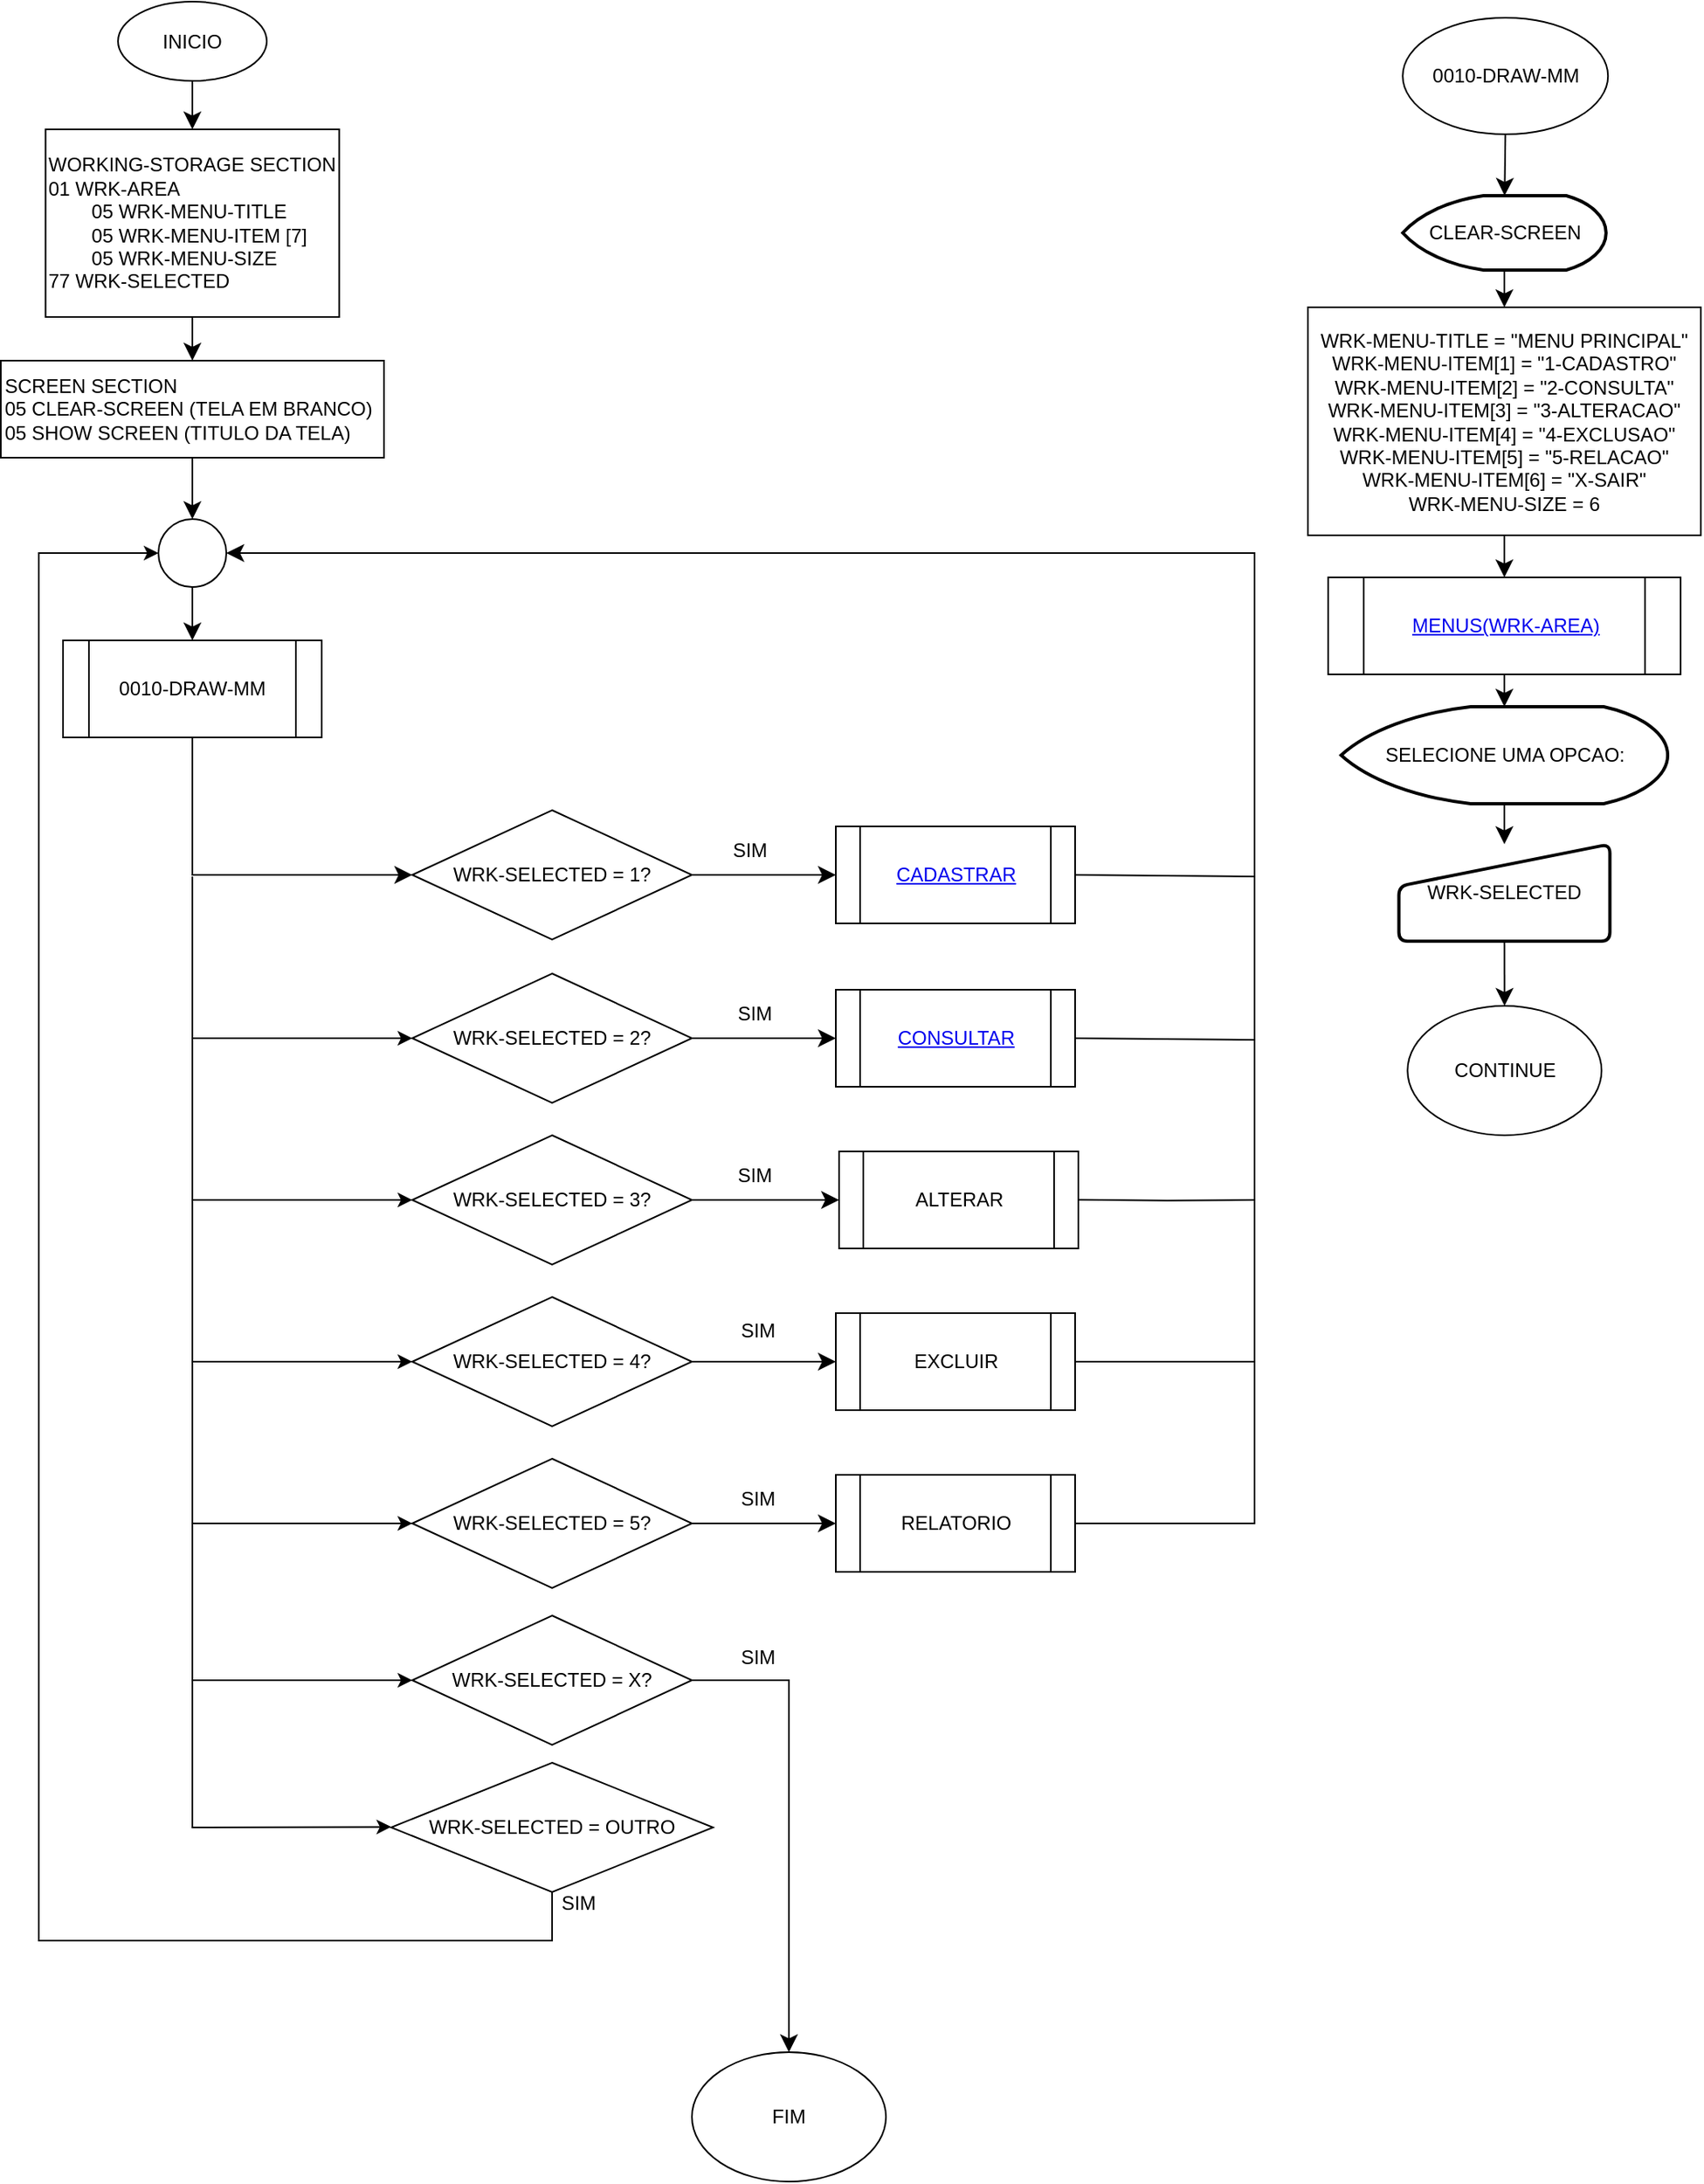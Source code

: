 <mxfile version="26.2.5" pages="9">
  <diagram name="FILMES" id="B1pNJUQJqJX07xYDWTKH">
    <mxGraphModel dx="1652" dy="1289" grid="0" gridSize="10" guides="1" tooltips="1" connect="1" arrows="1" fold="1" page="0" pageScale="1" pageWidth="827" pageHeight="1169" math="0" shadow="0">
      <root>
        <mxCell id="0" />
        <mxCell id="1" parent="0" />
        <mxCell id="Fmm9qhra0FvgiUIzASqi-3" value="" style="edgeStyle=none;curved=1;rounded=0;orthogonalLoop=1;jettySize=auto;html=1;fontSize=12;startSize=8;endSize=8;" parent="1" source="Fmm9qhra0FvgiUIzASqi-1" target="Fmm9qhra0FvgiUIzASqi-2" edge="1">
          <mxGeometry relative="1" as="geometry" />
        </mxCell>
        <mxCell id="Fmm9qhra0FvgiUIzASqi-1" value="INICIO" style="ellipse;whiteSpace=wrap;html=1;" parent="1" vertex="1">
          <mxGeometry x="119" y="-224" width="92" height="49" as="geometry" />
        </mxCell>
        <mxCell id="Fmm9qhra0FvgiUIzASqi-6" value="" style="edgeStyle=none;curved=1;rounded=0;orthogonalLoop=1;jettySize=auto;html=1;fontSize=12;startSize=8;endSize=8;" parent="1" source="Fmm9qhra0FvgiUIzASqi-2" target="Fmm9qhra0FvgiUIzASqi-5" edge="1">
          <mxGeometry relative="1" as="geometry" />
        </mxCell>
        <mxCell id="Fmm9qhra0FvgiUIzASqi-2" value="&lt;div align=&quot;left&quot;&gt;WORKING-STORAGE SECTION&lt;/div&gt;&lt;div align=&quot;left&quot;&gt;01 WRK-AREA&lt;/div&gt;&lt;div align=&quot;left&quot;&gt;&lt;span style=&quot;white-space: pre;&quot;&gt;&#x9;&lt;/span&gt;05 WRK-MENU-TITLE&lt;/div&gt;&lt;div align=&quot;left&quot;&gt;&lt;span style=&quot;white-space: pre;&quot;&gt;&#x9;&lt;/span&gt;05 WRK-MENU-ITEM [7]&lt;/div&gt;&lt;div align=&quot;left&quot;&gt;&lt;span style=&quot;white-space: pre;&quot;&gt;&#x9;&lt;/span&gt;05 WRK-MENU-SIZE&lt;/div&gt;&lt;div align=&quot;left&quot;&gt;77 WRK-SELECTED&lt;/div&gt;" style="rounded=0;whiteSpace=wrap;html=1;align=left;" parent="1" vertex="1">
          <mxGeometry x="74.19" y="-145" width="181.62" height="116" as="geometry" />
        </mxCell>
        <mxCell id="Fmm9qhra0FvgiUIzASqi-22" style="edgeStyle=none;curved=1;rounded=0;orthogonalLoop=1;jettySize=auto;html=1;exitX=0.5;exitY=1;exitDx=0;exitDy=0;entryX=0.5;entryY=0;entryDx=0;entryDy=0;fontSize=12;startSize=8;endSize=8;" parent="1" source="Fmm9qhra0FvgiUIzASqi-5" target="Fmm9qhra0FvgiUIzASqi-21" edge="1">
          <mxGeometry relative="1" as="geometry" />
        </mxCell>
        <mxCell id="Fmm9qhra0FvgiUIzASqi-5" value="&lt;div align=&quot;left&quot;&gt;SCREEN SECTION&lt;/div&gt;&lt;div align=&quot;left&quot;&gt;05 CLEAR-SCREEN (TELA EM BRANCO)&lt;/div&gt;&lt;div align=&quot;left&quot;&gt;05 SHOW SCREEN (TITULO DA TELA)&lt;/div&gt;" style="rounded=0;whiteSpace=wrap;html=1;align=left;" parent="1" vertex="1">
          <mxGeometry x="46.5" y="-2" width="237" height="60" as="geometry" />
        </mxCell>
        <mxCell id="Fmm9qhra0FvgiUIzASqi-7" value="0010-DRAW-MM" style="shape=process;whiteSpace=wrap;html=1;backgroundOutline=1;" parent="1" vertex="1">
          <mxGeometry x="85" y="171" width="160" height="60" as="geometry" />
        </mxCell>
        <mxCell id="Fmm9qhra0FvgiUIzASqi-27" value="" style="edgeStyle=none;curved=1;rounded=0;orthogonalLoop=1;jettySize=auto;html=1;fontSize=12;startSize=8;endSize=8;" parent="1" source="Fmm9qhra0FvgiUIzASqi-9" target="Fmm9qhra0FvgiUIzASqi-26" edge="1">
          <mxGeometry relative="1" as="geometry" />
        </mxCell>
        <mxCell id="Fmm9qhra0FvgiUIzASqi-9" value="WRK-SELECTED = 1?" style="rhombus;whiteSpace=wrap;html=1;" parent="1" vertex="1">
          <mxGeometry x="301" y="276" width="173" height="80" as="geometry" />
        </mxCell>
        <mxCell id="Fmm9qhra0FvgiUIzASqi-33" value="" style="edgeStyle=none;curved=1;rounded=0;orthogonalLoop=1;jettySize=auto;html=1;fontSize=12;startSize=8;endSize=8;" parent="1" source="Fmm9qhra0FvgiUIzASqi-11" target="Fmm9qhra0FvgiUIzASqi-32" edge="1">
          <mxGeometry relative="1" as="geometry" />
        </mxCell>
        <mxCell id="Fmm9qhra0FvgiUIzASqi-11" value="&lt;div&gt;WRK-SELECTED = 2?&lt;/div&gt;" style="rhombus;whiteSpace=wrap;html=1;" parent="1" vertex="1">
          <mxGeometry x="301" y="377" width="173" height="80" as="geometry" />
        </mxCell>
        <mxCell id="Fmm9qhra0FvgiUIzASqi-34" value="" style="edgeStyle=none;curved=1;rounded=0;orthogonalLoop=1;jettySize=auto;html=1;fontSize=12;startSize=8;endSize=8;" parent="1" source="Fmm9qhra0FvgiUIzASqi-13" target="Fmm9qhra0FvgiUIzASqi-28" edge="1">
          <mxGeometry relative="1" as="geometry" />
        </mxCell>
        <mxCell id="Fmm9qhra0FvgiUIzASqi-13" value="&lt;div&gt;WRK-SELECTED = 3?&lt;/div&gt;" style="rhombus;whiteSpace=wrap;html=1;" parent="1" vertex="1">
          <mxGeometry x="301" y="477" width="173" height="80" as="geometry" />
        </mxCell>
        <mxCell id="Fmm9qhra0FvgiUIzASqi-35" value="" style="edgeStyle=none;curved=1;rounded=0;orthogonalLoop=1;jettySize=auto;html=1;fontSize=12;startSize=8;endSize=8;" parent="1" source="Fmm9qhra0FvgiUIzASqi-15" target="Fmm9qhra0FvgiUIzASqi-29" edge="1">
          <mxGeometry relative="1" as="geometry" />
        </mxCell>
        <mxCell id="Fmm9qhra0FvgiUIzASqi-15" value="&lt;div&gt;WRK-SELECTED = 4?&lt;/div&gt;" style="rhombus;whiteSpace=wrap;html=1;" parent="1" vertex="1">
          <mxGeometry x="301" y="577" width="173" height="80" as="geometry" />
        </mxCell>
        <mxCell id="Fmm9qhra0FvgiUIzASqi-36" value="" style="edgeStyle=none;curved=1;rounded=0;orthogonalLoop=1;jettySize=auto;html=1;fontSize=12;startSize=8;endSize=8;" parent="1" source="Fmm9qhra0FvgiUIzASqi-17" target="Fmm9qhra0FvgiUIzASqi-30" edge="1">
          <mxGeometry relative="1" as="geometry" />
        </mxCell>
        <mxCell id="Fmm9qhra0FvgiUIzASqi-17" value="&lt;div&gt;WRK-SELECTED = 5?&lt;/div&gt;" style="rhombus;whiteSpace=wrap;html=1;" parent="1" vertex="1">
          <mxGeometry x="301" y="677" width="173" height="80" as="geometry" />
        </mxCell>
        <mxCell id="Fmm9qhra0FvgiUIzASqi-39" value="" style="edgeStyle=orthogonalEdgeStyle;rounded=0;orthogonalLoop=1;jettySize=auto;html=1;fontSize=12;startSize=8;endSize=8;entryX=0.5;entryY=0;entryDx=0;entryDy=0;exitX=1;exitY=0.5;exitDx=0;exitDy=0;" parent="1" source="Fmm9qhra0FvgiUIzASqi-19" target="Fmm9qhra0FvgiUIzASqi-37" edge="1">
          <mxGeometry relative="1" as="geometry">
            <mxPoint x="615.0" y="814.0" as="targetPoint" />
          </mxGeometry>
        </mxCell>
        <mxCell id="Fmm9qhra0FvgiUIzASqi-19" value="&lt;div&gt;WRK-SELECTED = X?&lt;/div&gt;" style="rhombus;whiteSpace=wrap;html=1;" parent="1" vertex="1">
          <mxGeometry x="301" y="774" width="173" height="80" as="geometry" />
        </mxCell>
        <mxCell id="Fmm9qhra0FvgiUIzASqi-23" value="" style="edgeStyle=none;curved=1;rounded=0;orthogonalLoop=1;jettySize=auto;html=1;fontSize=12;startSize=8;endSize=8;" parent="1" source="Fmm9qhra0FvgiUIzASqi-21" target="Fmm9qhra0FvgiUIzASqi-7" edge="1">
          <mxGeometry relative="1" as="geometry" />
        </mxCell>
        <mxCell id="Fmm9qhra0FvgiUIzASqi-21" value="" style="ellipse;whiteSpace=wrap;html=1;aspect=fixed;" parent="1" vertex="1">
          <mxGeometry x="144" y="96" width="42" height="42" as="geometry" />
        </mxCell>
        <mxCell id="Fmm9qhra0FvgiUIzASqi-24" value="" style="endArrow=classic;html=1;rounded=0;fontSize=12;startSize=8;endSize=8;exitX=0.5;exitY=1;exitDx=0;exitDy=0;entryX=0;entryY=0.5;entryDx=0;entryDy=0;edgeStyle=orthogonalEdgeStyle;" parent="1" source="Fmm9qhra0FvgiUIzASqi-7" target="Fmm9qhra0FvgiUIzASqi-9" edge="1">
          <mxGeometry width="50" height="50" relative="1" as="geometry">
            <mxPoint x="580" y="552" as="sourcePoint" />
            <mxPoint x="285" y="373" as="targetPoint" />
          </mxGeometry>
        </mxCell>
        <mxCell id="Fmm9qhra0FvgiUIzASqi-26" value="&lt;a href=&quot;data:page/id,L_mDxeJJtWvQOa_EUub3&quot;&gt;CADASTRAR&lt;/a&gt;" style="shape=process;whiteSpace=wrap;html=1;backgroundOutline=1;" parent="1" vertex="1">
          <mxGeometry x="563" y="286" width="148" height="60" as="geometry" />
        </mxCell>
        <mxCell id="Fmm9qhra0FvgiUIzASqi-28" value="ALTERAR" style="shape=process;whiteSpace=wrap;html=1;backgroundOutline=1;" parent="1" vertex="1">
          <mxGeometry x="565" y="487" width="148" height="60" as="geometry" />
        </mxCell>
        <mxCell id="Fmm9qhra0FvgiUIzASqi-29" value="EXCLUIR" style="shape=process;whiteSpace=wrap;html=1;backgroundOutline=1;" parent="1" vertex="1">
          <mxGeometry x="563" y="587" width="148" height="60" as="geometry" />
        </mxCell>
        <mxCell id="Fmm9qhra0FvgiUIzASqi-30" value="RELATORIO" style="shape=process;whiteSpace=wrap;html=1;backgroundOutline=1;" parent="1" vertex="1">
          <mxGeometry x="563" y="687" width="148" height="60" as="geometry" />
        </mxCell>
        <mxCell id="Fmm9qhra0FvgiUIzASqi-32" value="&lt;a href=&quot;data:page/id,PKEomyPt3GbaockuWkHT&quot;&gt;CONSULTAR&lt;/a&gt;" style="shape=process;whiteSpace=wrap;html=1;backgroundOutline=1;" parent="1" vertex="1">
          <mxGeometry x="563" y="387" width="148" height="60" as="geometry" />
        </mxCell>
        <mxCell id="Fmm9qhra0FvgiUIzASqi-37" value="FIM" style="ellipse;whiteSpace=wrap;html=1;" parent="1" vertex="1">
          <mxGeometry x="474" y="1044" width="120" height="80" as="geometry" />
        </mxCell>
        <mxCell id="Fmm9qhra0FvgiUIzASqi-41" value="" style="endArrow=classic;html=1;rounded=0;fontSize=12;startSize=8;endSize=8;exitX=1;exitY=0.5;exitDx=0;exitDy=0;edgeStyle=orthogonalEdgeStyle;entryX=1;entryY=0.5;entryDx=0;entryDy=0;" parent="1" source="Fmm9qhra0FvgiUIzASqi-30" target="Fmm9qhra0FvgiUIzASqi-21" edge="1">
          <mxGeometry width="50" height="50" relative="1" as="geometry">
            <mxPoint x="731" y="512" as="sourcePoint" />
            <mxPoint x="781" y="462" as="targetPoint" />
            <Array as="points">
              <mxPoint x="822" y="717" />
              <mxPoint x="822" y="117" />
            </Array>
          </mxGeometry>
        </mxCell>
        <mxCell id="Fmm9qhra0FvgiUIzASqi-42" value="" style="endArrow=none;html=1;rounded=0;fontSize=12;startSize=8;endSize=8;exitX=1;exitY=0.5;exitDx=0;exitDy=0;edgeStyle=orthogonalEdgeStyle;" parent="1" source="Fmm9qhra0FvgiUIzASqi-29" edge="1">
          <mxGeometry width="50" height="50" relative="1" as="geometry">
            <mxPoint x="731" y="512" as="sourcePoint" />
            <mxPoint x="822" y="617" as="targetPoint" />
          </mxGeometry>
        </mxCell>
        <mxCell id="Fmm9qhra0FvgiUIzASqi-45" value="" style="endArrow=none;html=1;rounded=0;fontSize=12;startSize=8;endSize=8;exitX=1;exitY=0.5;exitDx=0;exitDy=0;edgeStyle=orthogonalEdgeStyle;" parent="1" edge="1">
          <mxGeometry width="50" height="50" relative="1" as="geometry">
            <mxPoint x="713" y="516.86" as="sourcePoint" />
            <mxPoint x="822" y="517" as="targetPoint" />
          </mxGeometry>
        </mxCell>
        <mxCell id="Fmm9qhra0FvgiUIzASqi-46" value="" style="endArrow=none;html=1;rounded=0;fontSize=12;startSize=8;endSize=8;curved=1;exitX=1;exitY=0.5;exitDx=0;exitDy=0;" parent="1" source="Fmm9qhra0FvgiUIzASqi-32" edge="1">
          <mxGeometry width="50" height="50" relative="1" as="geometry">
            <mxPoint x="815" y="436" as="sourcePoint" />
            <mxPoint x="822" y="418" as="targetPoint" />
          </mxGeometry>
        </mxCell>
        <mxCell id="Fmm9qhra0FvgiUIzASqi-47" value="" style="endArrow=none;html=1;rounded=0;fontSize=12;startSize=8;endSize=8;curved=1;exitX=1.003;exitY=0.501;exitDx=0;exitDy=0;exitPerimeter=0;" parent="1" source="Fmm9qhra0FvgiUIzASqi-26" edge="1">
          <mxGeometry width="50" height="50" relative="1" as="geometry">
            <mxPoint x="741" y="380" as="sourcePoint" />
            <mxPoint x="822" y="317" as="targetPoint" />
          </mxGeometry>
        </mxCell>
        <mxCell id="Fmm9qhra0FvgiUIzASqi-48" value="SIM" style="text;html=1;align=center;verticalAlign=middle;whiteSpace=wrap;rounded=0;" parent="1" vertex="1">
          <mxGeometry x="480" y="286" width="60" height="30" as="geometry" />
        </mxCell>
        <mxCell id="Fmm9qhra0FvgiUIzASqi-49" value="SIM" style="text;html=1;align=center;verticalAlign=middle;whiteSpace=wrap;rounded=0;" parent="1" vertex="1">
          <mxGeometry x="485" y="687" width="60" height="30" as="geometry" />
        </mxCell>
        <mxCell id="Fmm9qhra0FvgiUIzASqi-50" value="SIM" style="text;html=1;align=center;verticalAlign=middle;whiteSpace=wrap;rounded=0;" parent="1" vertex="1">
          <mxGeometry x="485" y="583" width="60" height="30" as="geometry" />
        </mxCell>
        <mxCell id="Fmm9qhra0FvgiUIzASqi-51" value="SIM" style="text;html=1;align=center;verticalAlign=middle;whiteSpace=wrap;rounded=0;" parent="1" vertex="1">
          <mxGeometry x="483" y="487" width="60" height="30" as="geometry" />
        </mxCell>
        <mxCell id="Fmm9qhra0FvgiUIzASqi-52" value="SIM" style="text;html=1;align=center;verticalAlign=middle;whiteSpace=wrap;rounded=0;" parent="1" vertex="1">
          <mxGeometry x="483" y="387" width="60" height="30" as="geometry" />
        </mxCell>
        <mxCell id="Fmm9qhra0FvgiUIzASqi-60" value="SIM" style="text;html=1;align=center;verticalAlign=middle;whiteSpace=wrap;rounded=0;" parent="1" vertex="1">
          <mxGeometry x="485" y="785" width="60" height="30" as="geometry" />
        </mxCell>
        <mxCell id="Fmm9qhra0FvgiUIzASqi-63" value="" style="edgeStyle=none;curved=1;rounded=0;orthogonalLoop=1;jettySize=auto;html=1;fontSize=12;startSize=8;endSize=8;" parent="1" source="Fmm9qhra0FvgiUIzASqi-61" target="Fmm9qhra0FvgiUIzASqi-62" edge="1">
          <mxGeometry relative="1" as="geometry" />
        </mxCell>
        <mxCell id="Fmm9qhra0FvgiUIzASqi-61" value="0010-DRAW-MM" style="ellipse;whiteSpace=wrap;html=1;" parent="1" vertex="1">
          <mxGeometry x="913.64" y="-214" width="127" height="72" as="geometry" />
        </mxCell>
        <mxCell id="Fmm9qhra0FvgiUIzASqi-65" value="" style="edgeStyle=none;curved=1;rounded=0;orthogonalLoop=1;jettySize=auto;html=1;fontSize=12;startSize=8;endSize=8;" parent="1" source="Fmm9qhra0FvgiUIzASqi-62" target="Fmm9qhra0FvgiUIzASqi-64" edge="1">
          <mxGeometry relative="1" as="geometry" />
        </mxCell>
        <mxCell id="Fmm9qhra0FvgiUIzASqi-62" value="CLEAR-SCREEN" style="strokeWidth=2;html=1;shape=mxgraph.flowchart.display;whiteSpace=wrap;" parent="1" vertex="1">
          <mxGeometry x="913.64" y="-104" width="125.78" height="46" as="geometry" />
        </mxCell>
        <mxCell id="Fmm9qhra0FvgiUIzASqi-68" value="" style="edgeStyle=none;curved=1;rounded=0;orthogonalLoop=1;jettySize=auto;html=1;fontSize=12;startSize=8;endSize=8;" parent="1" source="Fmm9qhra0FvgiUIzASqi-64" target="Fmm9qhra0FvgiUIzASqi-66" edge="1">
          <mxGeometry relative="1" as="geometry" />
        </mxCell>
        <mxCell id="Fmm9qhra0FvgiUIzASqi-64" value="&lt;div&gt;WRK-MENU-TITLE = &quot;MENU PRINCIPAL&quot;&lt;/div&gt;&lt;div&gt;WRK-MENU-ITEM[1] = &quot;1-CADASTRO&quot;&lt;/div&gt;&lt;div&gt;WRK-MENU-ITEM[2] = &quot;2-CONSULTA&quot;&lt;/div&gt;&lt;div&gt;WRK-MENU-ITEM[3] = &quot;3-ALTERACAO&quot;&lt;/div&gt;&lt;div&gt;WRK-MENU-ITEM[4] = &quot;4-EXCLUSAO&quot;&lt;/div&gt;&lt;div&gt;WRK-MENU-ITEM[5] = &quot;5-RELACAO&quot;&lt;/div&gt;&lt;div&gt;WRK-MENU-ITEM[6] = &quot;X-SAIR&quot;&lt;/div&gt;&lt;div&gt;WRK-MENU-SIZE = 6&lt;/div&gt;" style="rounded=0;whiteSpace=wrap;html=1;" parent="1" vertex="1">
          <mxGeometry x="855.0" y="-35" width="243.06" height="141" as="geometry" />
        </mxCell>
        <mxCell id="Fmm9qhra0FvgiUIzASqi-66" value="&lt;a href=&quot;data:page/id,TwBze57nOBe7XAUoR29i&quot;&gt;MENUS(WRK-AREA)&lt;/a&gt;" style="shape=process;whiteSpace=wrap;html=1;backgroundOutline=1;" parent="1" vertex="1">
          <mxGeometry x="867.53" y="132" width="218" height="60" as="geometry" />
        </mxCell>
        <mxCell id="Fmm9qhra0FvgiUIzASqi-72" value="" style="edgeStyle=none;curved=1;rounded=0;orthogonalLoop=1;jettySize=auto;html=1;fontSize=12;startSize=8;endSize=8;" parent="1" source="Fmm9qhra0FvgiUIzASqi-69" target="Fmm9qhra0FvgiUIzASqi-71" edge="1">
          <mxGeometry relative="1" as="geometry" />
        </mxCell>
        <mxCell id="Fmm9qhra0FvgiUIzASqi-69" value="SELECIONE UMA OPCAO: " style="strokeWidth=2;html=1;shape=mxgraph.flowchart.display;whiteSpace=wrap;" parent="1" vertex="1">
          <mxGeometry x="875.53" y="212" width="202" height="60" as="geometry" />
        </mxCell>
        <mxCell id="Fmm9qhra0FvgiUIzASqi-70" value="" style="endArrow=classic;html=1;rounded=0;fontSize=12;startSize=8;endSize=8;curved=1;exitX=0.5;exitY=1;exitDx=0;exitDy=0;entryX=0.5;entryY=0;entryDx=0;entryDy=0;entryPerimeter=0;" parent="1" source="Fmm9qhra0FvgiUIzASqi-66" target="Fmm9qhra0FvgiUIzASqi-69" edge="1">
          <mxGeometry width="50" height="50" relative="1" as="geometry">
            <mxPoint x="1051.64" y="137" as="sourcePoint" />
            <mxPoint x="1101.64" y="87" as="targetPoint" />
          </mxGeometry>
        </mxCell>
        <mxCell id="Fmm9qhra0FvgiUIzASqi-74" value="" style="edgeStyle=none;curved=1;rounded=0;orthogonalLoop=1;jettySize=auto;html=1;fontSize=12;startSize=8;endSize=8;" parent="1" source="Fmm9qhra0FvgiUIzASqi-71" target="Fmm9qhra0FvgiUIzASqi-73" edge="1">
          <mxGeometry relative="1" as="geometry" />
        </mxCell>
        <mxCell id="Fmm9qhra0FvgiUIzASqi-71" value="WRK-SELECTED" style="html=1;strokeWidth=2;shape=manualInput;whiteSpace=wrap;rounded=1;size=26;arcSize=11;" parent="1" vertex="1">
          <mxGeometry x="911.28" y="297" width="130.5" height="60" as="geometry" />
        </mxCell>
        <mxCell id="Fmm9qhra0FvgiUIzASqi-73" value="CONTINUE" style="ellipse;whiteSpace=wrap;html=1;" parent="1" vertex="1">
          <mxGeometry x="916.64" y="397" width="120" height="80" as="geometry" />
        </mxCell>
        <mxCell id="8kHv9Bp43ohS7oFUdfiO-1" value="WRK-SELECTED = OUTRO" style="rhombus;whiteSpace=wrap;html=1;" parent="1" vertex="1">
          <mxGeometry x="287.94" y="865" width="199.12" height="80" as="geometry" />
        </mxCell>
        <mxCell id="8kHv9Bp43ohS7oFUdfiO-2" value="" style="endArrow=classic;html=1;rounded=0;entryX=0;entryY=0.5;entryDx=0;entryDy=0;edgeStyle=orthogonalEdgeStyle;" parent="1" target="Fmm9qhra0FvgiUIzASqi-11" edge="1">
          <mxGeometry width="50" height="50" relative="1" as="geometry">
            <mxPoint x="165" y="317" as="sourcePoint" />
            <mxPoint x="654" y="450" as="targetPoint" />
            <Array as="points">
              <mxPoint x="165" y="417" />
            </Array>
          </mxGeometry>
        </mxCell>
        <mxCell id="8kHv9Bp43ohS7oFUdfiO-3" value="" style="endArrow=classic;html=1;rounded=0;entryX=0;entryY=0.5;entryDx=0;entryDy=0;edgeStyle=orthogonalEdgeStyle;" parent="1" edge="1">
          <mxGeometry width="50" height="50" relative="1" as="geometry">
            <mxPoint x="165" y="417" as="sourcePoint" />
            <mxPoint x="301" y="517" as="targetPoint" />
            <Array as="points">
              <mxPoint x="165" y="517" />
            </Array>
          </mxGeometry>
        </mxCell>
        <mxCell id="8kHv9Bp43ohS7oFUdfiO-4" value="" style="endArrow=classic;html=1;rounded=0;entryX=0;entryY=0.5;entryDx=0;entryDy=0;edgeStyle=orthogonalEdgeStyle;" parent="1" edge="1">
          <mxGeometry width="50" height="50" relative="1" as="geometry">
            <mxPoint x="165" y="517" as="sourcePoint" />
            <mxPoint x="301" y="617" as="targetPoint" />
            <Array as="points">
              <mxPoint x="165" y="617" />
            </Array>
          </mxGeometry>
        </mxCell>
        <mxCell id="8kHv9Bp43ohS7oFUdfiO-5" value="" style="endArrow=classic;html=1;rounded=0;entryX=0;entryY=0.5;entryDx=0;entryDy=0;edgeStyle=orthogonalEdgeStyle;" parent="1" edge="1">
          <mxGeometry width="50" height="50" relative="1" as="geometry">
            <mxPoint x="165" y="617" as="sourcePoint" />
            <mxPoint x="301" y="717" as="targetPoint" />
            <Array as="points">
              <mxPoint x="165" y="717" />
            </Array>
          </mxGeometry>
        </mxCell>
        <mxCell id="8kHv9Bp43ohS7oFUdfiO-6" value="" style="endArrow=classic;html=1;rounded=0;entryX=0;entryY=0.5;entryDx=0;entryDy=0;edgeStyle=orthogonalEdgeStyle;" parent="1" target="Fmm9qhra0FvgiUIzASqi-19" edge="1">
          <mxGeometry width="50" height="50" relative="1" as="geometry">
            <mxPoint x="165" y="710" as="sourcePoint" />
            <mxPoint x="301" y="810" as="targetPoint" />
            <Array as="points">
              <mxPoint x="165" y="814" />
            </Array>
          </mxGeometry>
        </mxCell>
        <mxCell id="8kHv9Bp43ohS7oFUdfiO-7" value="" style="endArrow=classic;html=1;rounded=0;edgeStyle=orthogonalEdgeStyle;entryX=-0.006;entryY=0.496;entryDx=0;entryDy=0;entryPerimeter=0;" parent="1" edge="1">
          <mxGeometry width="50" height="50" relative="1" as="geometry">
            <mxPoint x="165" y="791" as="sourcePoint" />
            <mxPoint x="287.935" y="904.68" as="targetPoint" />
            <Array as="points">
              <mxPoint x="165" y="905" />
              <mxPoint x="169" y="905" />
            </Array>
          </mxGeometry>
        </mxCell>
        <mxCell id="8kHv9Bp43ohS7oFUdfiO-9" value="" style="endArrow=classic;html=1;rounded=0;exitX=0.5;exitY=1;exitDx=0;exitDy=0;entryX=0;entryY=0.5;entryDx=0;entryDy=0;edgeStyle=orthogonalEdgeStyle;" parent="1" source="8kHv9Bp43ohS7oFUdfiO-1" target="Fmm9qhra0FvgiUIzASqi-21" edge="1">
          <mxGeometry width="50" height="50" relative="1" as="geometry">
            <mxPoint x="1075" y="798" as="sourcePoint" />
            <mxPoint x="1125" y="748" as="targetPoint" />
            <Array as="points">
              <mxPoint x="387" y="975" />
              <mxPoint x="70" y="975" />
              <mxPoint x="70" y="117" />
            </Array>
          </mxGeometry>
        </mxCell>
        <mxCell id="8kHv9Bp43ohS7oFUdfiO-10" value="SIM" style="text;html=1;align=center;verticalAlign=middle;whiteSpace=wrap;rounded=0;" parent="1" vertex="1">
          <mxGeometry x="374" y="937" width="60" height="30" as="geometry" />
        </mxCell>
      </root>
    </mxGraphModel>
  </diagram>
  <diagram id="TwBze57nOBe7XAUoR29i" name="MENUS">
    <mxGraphModel dx="1944" dy="1046" grid="1" gridSize="10" guides="1" tooltips="1" connect="1" arrows="1" fold="1" page="1" pageScale="1" pageWidth="827" pageHeight="1169" math="0" shadow="0">
      <root>
        <mxCell id="0" />
        <mxCell id="1" parent="0" />
        <mxCell id="5f-lpDrlxRXT0nQq__dX-3" value="" style="edgeStyle=orthogonalEdgeStyle;rounded=0;orthogonalLoop=1;jettySize=auto;html=1;" edge="1" parent="1" source="5f-lpDrlxRXT0nQq__dX-1" target="5f-lpDrlxRXT0nQq__dX-2">
          <mxGeometry relative="1" as="geometry" />
        </mxCell>
        <mxCell id="5f-lpDrlxRXT0nQq__dX-1" value="MENUS(LNK-AREA)" style="ellipse;whiteSpace=wrap;html=1;" vertex="1" parent="1">
          <mxGeometry x="350" y="80" width="150" height="60" as="geometry" />
        </mxCell>
        <mxCell id="5f-lpDrlxRXT0nQq__dX-5" value="" style="edgeStyle=orthogonalEdgeStyle;rounded=0;orthogonalLoop=1;jettySize=auto;html=1;" edge="1" parent="1" source="5f-lpDrlxRXT0nQq__dX-2" target="5f-lpDrlxRXT0nQq__dX-4">
          <mxGeometry relative="1" as="geometry" />
        </mxCell>
        <mxCell id="5f-lpDrlxRXT0nQq__dX-2" value="&lt;div&gt;WORKING-STORAGE&lt;/div&gt;&lt;div&gt;&lt;br&gt;&lt;/div&gt;&lt;div&gt;77 WRK-COUNT&lt;/div&gt;&lt;div&gt;77 WRK-LINE&lt;/div&gt;&lt;div&gt;77 WRK-OPTION&lt;/div&gt;&lt;div&gt;77 WRK-ITEM&lt;/div&gt;" style="rounded=0;whiteSpace=wrap;html=1;align=left;" vertex="1" parent="1">
          <mxGeometry x="358.13" y="160" width="133.75" height="100" as="geometry" />
        </mxCell>
        <mxCell id="5f-lpDrlxRXT0nQq__dX-7" value="" style="edgeStyle=orthogonalEdgeStyle;rounded=0;orthogonalLoop=1;jettySize=auto;html=1;" edge="1" parent="1" source="5f-lpDrlxRXT0nQq__dX-4" target="5f-lpDrlxRXT0nQq__dX-6">
          <mxGeometry relative="1" as="geometry" />
        </mxCell>
        <mxCell id="5f-lpDrlxRXT0nQq__dX-4" value="&lt;div align=&quot;left&quot;&gt;LINKAGE&lt;/div&gt;&lt;div align=&quot;left&quot;&gt;&lt;br&gt;&lt;/div&gt;&lt;div align=&quot;left&quot;&gt;01 LNK-AREA&lt;/div&gt;&lt;div align=&quot;left&quot;&gt;&lt;span style=&quot;white-space: pre;&quot;&gt;&#x9;&lt;/span&gt;05 LNK-MENU-TITLE&lt;/div&gt;&lt;div align=&quot;left&quot;&gt;&lt;span style=&quot;white-space: pre;&quot;&gt;&#x9;&lt;/span&gt;05 LNK-MENU-ITEM[7]&lt;/div&gt;&lt;div align=&quot;left&quot;&gt;&lt;span style=&quot;white-space: pre;&quot;&gt;&#x9;&lt;/span&gt;05 LNK-MENU-SIZE&lt;/div&gt;" style="rounded=0;whiteSpace=wrap;html=1;align=left;" vertex="1" parent="1">
          <mxGeometry x="332.51" y="280" width="185" height="110" as="geometry" />
        </mxCell>
        <mxCell id="5f-lpDrlxRXT0nQq__dX-9" value="" style="edgeStyle=orthogonalEdgeStyle;rounded=0;orthogonalLoop=1;jettySize=auto;html=1;" edge="1" parent="1" source="5f-lpDrlxRXT0nQq__dX-6" target="5f-lpDrlxRXT0nQq__dX-8">
          <mxGeometry relative="1" as="geometry" />
        </mxCell>
        <mxCell id="5f-lpDrlxRXT0nQq__dX-6" value="&lt;div align=&quot;left&quot;&gt;SCREEN SECTION.&lt;/div&gt;&lt;div align=&quot;left&quot;&gt;&lt;br&gt;&lt;/div&gt;&lt;div align=&quot;left&quot;&gt;01 CLEAR (TELA EM BRANCO)&lt;/div&gt;&lt;div align=&quot;left&quot;&gt;&lt;span style=&quot;white-space: pre;&quot;&gt;&#x9;&lt;/span&gt;05 CLEAR-SCREEN&lt;/div&gt;&lt;div align=&quot;left&quot;&gt;01 MAIN-MENU (TELA DE MENU)&lt;/div&gt;&lt;div align=&quot;left&quot;&gt;&lt;span style=&quot;white-space: pre;&quot;&gt;&#x9;&lt;/span&gt;05 TITLE&lt;/div&gt;&lt;div align=&quot;left&quot;&gt;&lt;span style=&quot;white-space: pre;&quot;&gt;&#x9;&lt;/span&gt;05 OPTN&lt;/div&gt;" style="rounded=0;whiteSpace=wrap;html=1;align=left;" vertex="1" parent="1">
          <mxGeometry x="308.76" y="410" width="232.5" height="110" as="geometry" />
        </mxCell>
        <mxCell id="5f-lpDrlxRXT0nQq__dX-11" value="" style="edgeStyle=orthogonalEdgeStyle;rounded=0;orthogonalLoop=1;jettySize=auto;html=1;" edge="1" parent="1" source="5f-lpDrlxRXT0nQq__dX-8" target="5f-lpDrlxRXT0nQq__dX-10">
          <mxGeometry relative="1" as="geometry" />
        </mxCell>
        <mxCell id="5f-lpDrlxRXT0nQq__dX-8" value="&lt;div&gt;CLEAR&lt;/div&gt;&lt;div&gt;TITLE&lt;/div&gt;" style="strokeWidth=2;html=1;shape=mxgraph.flowchart.display;whiteSpace=wrap;" vertex="1" parent="1">
          <mxGeometry x="375" y="540" width="100" height="60" as="geometry" />
        </mxCell>
        <mxCell id="5f-lpDrlxRXT0nQq__dX-14" value="" style="edgeStyle=orthogonalEdgeStyle;rounded=0;orthogonalLoop=1;jettySize=auto;html=1;" edge="1" parent="1" source="5f-lpDrlxRXT0nQq__dX-10" target="5f-lpDrlxRXT0nQq__dX-13">
          <mxGeometry relative="1" as="geometry" />
        </mxCell>
        <mxCell id="5f-lpDrlxRXT0nQq__dX-10" value="&lt;div&gt;WRK-LINE = 02&lt;/div&gt;&lt;div&gt;WRK-COUNT = 1&lt;/div&gt;" style="rounded=0;whiteSpace=wrap;html=1;" vertex="1" parent="1">
          <mxGeometry x="365" y="620" width="120" height="60" as="geometry" />
        </mxCell>
        <mxCell id="5f-lpDrlxRXT0nQq__dX-17" value="" style="edgeStyle=orthogonalEdgeStyle;rounded=0;orthogonalLoop=1;jettySize=auto;html=1;" edge="1" parent="1" source="5f-lpDrlxRXT0nQq__dX-12" target="5f-lpDrlxRXT0nQq__dX-16">
          <mxGeometry relative="1" as="geometry" />
        </mxCell>
        <mxCell id="5f-lpDrlxRXT0nQq__dX-12" value="WRK-COUNT &amp;gt; LNK-MENU-SIZE?" style="rhombus;whiteSpace=wrap;html=1;" vertex="1" parent="1">
          <mxGeometry x="317.51" y="760" width="215" height="80" as="geometry" />
        </mxCell>
        <mxCell id="5f-lpDrlxRXT0nQq__dX-15" value="" style="edgeStyle=orthogonalEdgeStyle;rounded=0;orthogonalLoop=1;jettySize=auto;html=1;" edge="1" parent="1" source="5f-lpDrlxRXT0nQq__dX-13" target="5f-lpDrlxRXT0nQq__dX-12">
          <mxGeometry relative="1" as="geometry" />
        </mxCell>
        <mxCell id="5f-lpDrlxRXT0nQq__dX-13" value="" style="ellipse;whiteSpace=wrap;html=1;aspect=fixed;" vertex="1" parent="1">
          <mxGeometry x="405.01" y="700" width="40" height="40" as="geometry" />
        </mxCell>
        <mxCell id="5f-lpDrlxRXT0nQq__dX-20" value="" style="edgeStyle=orthogonalEdgeStyle;rounded=0;orthogonalLoop=1;jettySize=auto;html=1;" edge="1" parent="1" source="5f-lpDrlxRXT0nQq__dX-16" target="5f-lpDrlxRXT0nQq__dX-19">
          <mxGeometry relative="1" as="geometry" />
        </mxCell>
        <mxCell id="5f-lpDrlxRXT0nQq__dX-16" value="&lt;div&gt;WRK-LINE = WRK-LINE + 1&lt;/div&gt;&lt;div&gt;WRK-ITEM = WRK-MENU-ITEM[WRK-COUNT]&lt;/div&gt;" style="rounded=0;whiteSpace=wrap;html=1;" vertex="1" parent="1">
          <mxGeometry x="266.26" y="870" width="317.49" height="60" as="geometry" />
        </mxCell>
        <mxCell id="5f-lpDrlxRXT0nQq__dX-18" value="NÃO" style="text;html=1;align=center;verticalAlign=middle;whiteSpace=wrap;rounded=0;" vertex="1" parent="1">
          <mxGeometry x="415" y="840" width="60" height="30" as="geometry" />
        </mxCell>
        <mxCell id="5f-lpDrlxRXT0nQq__dX-19" value="WRK-ITEM" style="strokeWidth=2;html=1;shape=mxgraph.flowchart.display;whiteSpace=wrap;" vertex="1" parent="1">
          <mxGeometry x="375" y="960" width="100" height="60" as="geometry" />
        </mxCell>
        <mxCell id="5f-lpDrlxRXT0nQq__dX-21" value="" style="endArrow=classic;html=1;rounded=0;exitX=0.544;exitY=0.996;exitDx=0;exitDy=0;exitPerimeter=0;entryX=0.5;entryY=0;entryDx=0;entryDy=0;" edge="1" parent="1" source="5f-lpDrlxRXT0nQq__dX-19" target="5f-lpDrlxRXT0nQq__dX-22">
          <mxGeometry width="50" height="50" relative="1" as="geometry">
            <mxPoint x="490" y="880" as="sourcePoint" />
            <mxPoint x="540" y="830" as="targetPoint" />
          </mxGeometry>
        </mxCell>
        <mxCell id="5f-lpDrlxRXT0nQq__dX-22" value="WRK-COUNT = WRK-COUNT + 1" style="rounded=0;whiteSpace=wrap;html=1;" vertex="1" parent="1">
          <mxGeometry x="332.51" y="1050" width="192.49" height="60" as="geometry" />
        </mxCell>
        <mxCell id="5f-lpDrlxRXT0nQq__dX-23" value="" style="endArrow=classic;html=1;rounded=0;exitX=0.5;exitY=1;exitDx=0;exitDy=0;edgeStyle=orthogonalEdgeStyle;entryX=0;entryY=0.5;entryDx=0;entryDy=0;" edge="1" parent="1" source="5f-lpDrlxRXT0nQq__dX-22" target="5f-lpDrlxRXT0nQq__dX-13">
          <mxGeometry width="50" height="50" relative="1" as="geometry">
            <mxPoint x="540" y="1110" as="sourcePoint" />
            <mxPoint x="400" y="720" as="targetPoint" />
            <Array as="points">
              <mxPoint x="429" y="1120" />
              <mxPoint x="250" y="1120" />
              <mxPoint x="250" y="720" />
            </Array>
          </mxGeometry>
        </mxCell>
        <mxCell id="5f-lpDrlxRXT0nQq__dX-25" value="VOLTE" style="ellipse;whiteSpace=wrap;html=1;" vertex="1" parent="1">
          <mxGeometry x="380" y="1160" width="105" height="41" as="geometry" />
        </mxCell>
        <mxCell id="5f-lpDrlxRXT0nQq__dX-26" value="" style="endArrow=classic;html=1;rounded=0;exitX=1;exitY=0.5;exitDx=0;exitDy=0;entryX=0.5;entryY=0;entryDx=0;entryDy=0;edgeStyle=orthogonalEdgeStyle;" edge="1" parent="1" source="5f-lpDrlxRXT0nQq__dX-12" target="5f-lpDrlxRXT0nQq__dX-25">
          <mxGeometry width="50" height="50" relative="1" as="geometry">
            <mxPoint x="510" y="1020" as="sourcePoint" />
            <mxPoint x="560" y="970" as="targetPoint" />
            <Array as="points">
              <mxPoint x="590" y="800" />
              <mxPoint x="590" y="1140" />
              <mxPoint x="433" y="1140" />
            </Array>
          </mxGeometry>
        </mxCell>
      </root>
    </mxGraphModel>
  </diagram>
  <diagram id="sv43rc8f1uxw6wBAJ_TQ" name="ERROS">
    <mxGraphModel dx="4957" dy="2223" grid="1" gridSize="10" guides="1" tooltips="1" connect="1" arrows="1" fold="1" page="1" pageScale="1" pageWidth="827" pageHeight="1169" math="0" shadow="0">
      <root>
        <mxCell id="0" />
        <mxCell id="1" parent="0" />
        <mxCell id="y3g9YoG5gre7nPhe4BdN-2" value="" style="edgeStyle=orthogonalEdgeStyle;rounded=0;orthogonalLoop=1;jettySize=auto;html=1;" edge="1" parent="1" source="QkYRSUz2znSuKyY0VLI2-1" target="y3g9YoG5gre7nPhe4BdN-1">
          <mxGeometry relative="1" as="geometry" />
        </mxCell>
        <mxCell id="QkYRSUz2znSuKyY0VLI2-1" value="ERROS(LNK-STATUS)" style="ellipse;whiteSpace=wrap;html=1;" vertex="1" parent="1">
          <mxGeometry x="354" y="100" width="196" height="50" as="geometry" />
        </mxCell>
        <mxCell id="y3g9YoG5gre7nPhe4BdN-4" value="" style="edgeStyle=orthogonalEdgeStyle;rounded=0;orthogonalLoop=1;jettySize=auto;html=1;" edge="1" parent="1" source="y3g9YoG5gre7nPhe4BdN-1" target="y3g9YoG5gre7nPhe4BdN-3">
          <mxGeometry relative="1" as="geometry" />
        </mxCell>
        <mxCell id="y3g9YoG5gre7nPhe4BdN-1" value="&lt;div align=&quot;left&quot;&gt;WORKING STORAGE&lt;/div&gt;&lt;div align=&quot;left&quot;&gt;&lt;br&gt;&lt;/div&gt;&lt;div align=&quot;left&quot;&gt;77 WRK-MSG&lt;/div&gt;&lt;div align=&quot;left&quot;&gt;77 WRK-BUFF&lt;/div&gt;" style="rounded=0;whiteSpace=wrap;html=1;align=left;" vertex="1" parent="1">
          <mxGeometry x="368" y="180" width="168" height="60" as="geometry" />
        </mxCell>
        <mxCell id="y3g9YoG5gre7nPhe4BdN-6" value="" style="edgeStyle=orthogonalEdgeStyle;rounded=0;orthogonalLoop=1;jettySize=auto;html=1;" edge="1" parent="1" source="y3g9YoG5gre7nPhe4BdN-3" target="y3g9YoG5gre7nPhe4BdN-5">
          <mxGeometry relative="1" as="geometry" />
        </mxCell>
        <mxCell id="y3g9YoG5gre7nPhe4BdN-3" value="&lt;div align=&quot;left&quot;&gt;LINKAGE SECTION&lt;/div&gt;&lt;div align=&quot;left&quot;&gt;&lt;br&gt;&lt;/div&gt;&lt;div align=&quot;left&quot;&gt;77 LNK-STATUS&lt;/div&gt;" style="rounded=0;whiteSpace=wrap;html=1;align=left;" vertex="1" parent="1">
          <mxGeometry x="376" y="270" width="152" height="50" as="geometry" />
        </mxCell>
        <mxCell id="y3g9YoG5gre7nPhe4BdN-8" value="" style="edgeStyle=orthogonalEdgeStyle;rounded=0;orthogonalLoop=1;jettySize=auto;html=1;" edge="1" parent="1" source="y3g9YoG5gre7nPhe4BdN-5" target="y3g9YoG5gre7nPhe4BdN-7">
          <mxGeometry relative="1" as="geometry" />
        </mxCell>
        <mxCell id="y3g9YoG5gre7nPhe4BdN-5" value="&lt;div align=&quot;left&quot;&gt;SCREEN SECTION&lt;/div&gt;&lt;div align=&quot;left&quot;&gt;&lt;br&gt;&lt;/div&gt;&lt;div align=&quot;left&quot;&gt;01 CLEAR (TELA EM BRANCO)&lt;/div&gt;&lt;div align=&quot;left&quot;&gt;&lt;br&gt;&lt;/div&gt;&lt;div align=&quot;left&quot;&gt;01 WARNING&lt;/div&gt;&lt;div align=&quot;left&quot;&gt;&lt;span style=&quot;white-space: pre;&quot;&gt;&#x9;&lt;/span&gt;05 WARNING-SCREEN (TELA DE AVISO)&lt;/div&gt;" style="rounded=0;whiteSpace=wrap;html=1;align=left;" vertex="1" parent="1">
          <mxGeometry x="321.25" y="340" width="261.5" height="100" as="geometry" />
        </mxCell>
        <mxCell id="y3g9YoG5gre7nPhe4BdN-7" value="&lt;div&gt;WRK-MSG = SPACES&lt;/div&gt;&lt;div&gt;WRK-BUFF = SPACES&lt;/div&gt;" style="rounded=0;whiteSpace=wrap;html=1;" vertex="1" parent="1">
          <mxGeometry x="373" y="470" width="158" height="60" as="geometry" />
        </mxCell>
        <mxCell id="Gk1Ha2yH6oBah2lCDwZy-1" value="" style="strokeWidth=2;html=1;shape=mxgraph.flowchart.annotation_2;align=left;labelPosition=right;pointerEvents=1;rotation=-180;" vertex="1" parent="1">
          <mxGeometry x="294" y="110" width="60" height="30" as="geometry" />
        </mxCell>
        <mxCell id="Gk1Ha2yH6oBah2lCDwZy-3" value="SPACES = A VARIAVEL É PREENCHIDA COM &quot; &quot; (ESPAÇO)" style="text;html=1;align=center;verticalAlign=middle;whiteSpace=wrap;rounded=0;" vertex="1" parent="1">
          <mxGeometry x="-18.75" y="110" width="340" height="30" as="geometry" />
        </mxCell>
        <mxCell id="iIXcX9d-IsN9m5ZbFao4-38" value="" style="edgeStyle=orthogonalEdgeStyle;rounded=0;orthogonalLoop=1;jettySize=auto;html=1;" edge="1" parent="1" source="Gk1Ha2yH6oBah2lCDwZy-4" target="iIXcX9d-IsN9m5ZbFao4-37">
          <mxGeometry relative="1" as="geometry" />
        </mxCell>
        <mxCell id="Gk1Ha2yH6oBah2lCDwZy-4" value="LNK-STATUS = 220?" style="rhombus;whiteSpace=wrap;html=1;" vertex="1" parent="1">
          <mxGeometry x="536" y="560" width="164" height="80" as="geometry" />
        </mxCell>
        <mxCell id="Gk1Ha2yH6oBah2lCDwZy-5" value="" style="endArrow=classic;html=1;rounded=0;exitX=0.5;exitY=1;exitDx=0;exitDy=0;entryX=0;entryY=0.5;entryDx=0;entryDy=0;edgeStyle=orthogonalEdgeStyle;" edge="1" parent="1" source="y3g9YoG5gre7nPhe4BdN-7" target="Gk1Ha2yH6oBah2lCDwZy-4">
          <mxGeometry width="50" height="50" relative="1" as="geometry">
            <mxPoint x="630" y="650" as="sourcePoint" />
            <mxPoint x="680" y="600" as="targetPoint" />
            <Array as="points">
              <mxPoint x="450" y="530" />
              <mxPoint x="450" y="600" />
            </Array>
          </mxGeometry>
        </mxCell>
        <mxCell id="iIXcX9d-IsN9m5ZbFao4-40" value="" style="edgeStyle=orthogonalEdgeStyle;rounded=0;orthogonalLoop=1;jettySize=auto;html=1;" edge="1" parent="1" source="Gk1Ha2yH6oBah2lCDwZy-6" target="iIXcX9d-IsN9m5ZbFao4-39">
          <mxGeometry relative="1" as="geometry" />
        </mxCell>
        <mxCell id="Gk1Ha2yH6oBah2lCDwZy-6" value="LNK-STATUS = 350?" style="rhombus;whiteSpace=wrap;html=1;" vertex="1" parent="1">
          <mxGeometry x="536" y="660" width="164" height="80" as="geometry" />
        </mxCell>
        <mxCell id="iIXcX9d-IsN9m5ZbFao4-3" value="" style="endArrow=classic;html=1;rounded=0;entryX=0;entryY=0.5;entryDx=0;entryDy=0;edgeStyle=orthogonalEdgeStyle;" edge="1" parent="1" target="Gk1Ha2yH6oBah2lCDwZy-6">
          <mxGeometry width="50" height="50" relative="1" as="geometry">
            <mxPoint x="450" y="600" as="sourcePoint" />
            <mxPoint x="620" y="520" as="targetPoint" />
            <Array as="points">
              <mxPoint x="450" y="700" />
            </Array>
          </mxGeometry>
        </mxCell>
        <mxCell id="iIXcX9d-IsN9m5ZbFao4-5" value="LNK-STATUS = 480?" style="rhombus;whiteSpace=wrap;html=1;" vertex="1" parent="1">
          <mxGeometry x="536" y="750" width="164" height="80" as="geometry" />
        </mxCell>
        <mxCell id="iIXcX9d-IsN9m5ZbFao4-9" value="" style="endArrow=classic;html=1;rounded=0;entryX=0;entryY=0.5;entryDx=0;entryDy=0;edgeStyle=orthogonalEdgeStyle;" edge="1" parent="1">
          <mxGeometry width="50" height="50" relative="1" as="geometry">
            <mxPoint x="450" y="690" as="sourcePoint" />
            <mxPoint x="536" y="790" as="targetPoint" />
            <Array as="points">
              <mxPoint x="450" y="790" />
            </Array>
          </mxGeometry>
        </mxCell>
        <mxCell id="iIXcX9d-IsN9m5ZbFao4-42" value="" style="edgeStyle=orthogonalEdgeStyle;rounded=0;orthogonalLoop=1;jettySize=auto;html=1;" edge="1" parent="1" source="iIXcX9d-IsN9m5ZbFao4-11" target="iIXcX9d-IsN9m5ZbFao4-41">
          <mxGeometry relative="1" as="geometry" />
        </mxCell>
        <mxCell id="iIXcX9d-IsN9m5ZbFao4-11" value="LNK-STATUS = 480?" style="rhombus;whiteSpace=wrap;html=1;" vertex="1" parent="1">
          <mxGeometry x="536" y="750" width="164" height="80" as="geometry" />
        </mxCell>
        <mxCell id="iIXcX9d-IsN9m5ZbFao4-12" value="" style="endArrow=classic;html=1;rounded=0;entryX=0;entryY=0.5;entryDx=0;entryDy=0;edgeStyle=orthogonalEdgeStyle;" edge="1" parent="1">
          <mxGeometry width="50" height="50" relative="1" as="geometry">
            <mxPoint x="450" y="690" as="sourcePoint" />
            <mxPoint x="536" y="790" as="targetPoint" />
            <Array as="points">
              <mxPoint x="450" y="790" />
            </Array>
          </mxGeometry>
        </mxCell>
        <mxCell id="iIXcX9d-IsN9m5ZbFao4-47" value="" style="edgeStyle=orthogonalEdgeStyle;rounded=0;orthogonalLoop=1;jettySize=auto;html=1;" edge="1" parent="1" source="iIXcX9d-IsN9m5ZbFao4-15" target="iIXcX9d-IsN9m5ZbFao4-46">
          <mxGeometry relative="1" as="geometry" />
        </mxCell>
        <mxCell id="iIXcX9d-IsN9m5ZbFao4-15" value="LNK-STATUS = 601?" style="rhombus;whiteSpace=wrap;html=1;" vertex="1" parent="1">
          <mxGeometry x="536" y="851" width="164" height="80" as="geometry" />
        </mxCell>
        <mxCell id="iIXcX9d-IsN9m5ZbFao4-16" value="" style="endArrow=classic;html=1;rounded=0;entryX=0;entryY=0.5;entryDx=0;entryDy=0;edgeStyle=orthogonalEdgeStyle;" edge="1" parent="1">
          <mxGeometry width="50" height="50" relative="1" as="geometry">
            <mxPoint x="450" y="790" as="sourcePoint" />
            <mxPoint x="536" y="890" as="targetPoint" />
            <Array as="points">
              <mxPoint x="450" y="890" />
            </Array>
          </mxGeometry>
        </mxCell>
        <mxCell id="iIXcX9d-IsN9m5ZbFao4-17" value="LNK-STATUS = 602?" style="rhombus;whiteSpace=wrap;html=1;" vertex="1" parent="1">
          <mxGeometry x="536" y="941" width="164" height="80" as="geometry" />
        </mxCell>
        <mxCell id="iIXcX9d-IsN9m5ZbFao4-18" value="" style="endArrow=classic;html=1;rounded=0;entryX=0;entryY=0.5;entryDx=0;entryDy=0;edgeStyle=orthogonalEdgeStyle;" edge="1" parent="1">
          <mxGeometry width="50" height="50" relative="1" as="geometry">
            <mxPoint x="450" y="880" as="sourcePoint" />
            <mxPoint x="536" y="980" as="targetPoint" />
            <Array as="points">
              <mxPoint x="450" y="980" />
            </Array>
          </mxGeometry>
        </mxCell>
        <mxCell id="iIXcX9d-IsN9m5ZbFao4-19" value="LNK-STATUS = 603?" style="rhombus;whiteSpace=wrap;html=1;" vertex="1" parent="1">
          <mxGeometry x="536" y="1030" width="164" height="80" as="geometry" />
        </mxCell>
        <mxCell id="iIXcX9d-IsN9m5ZbFao4-20" value="" style="endArrow=classic;html=1;rounded=0;entryX=0;entryY=0.5;entryDx=0;entryDy=0;edgeStyle=orthogonalEdgeStyle;" edge="1" parent="1">
          <mxGeometry width="50" height="50" relative="1" as="geometry">
            <mxPoint x="450" y="970" as="sourcePoint" />
            <mxPoint x="536" y="1070" as="targetPoint" />
            <Array as="points">
              <mxPoint x="450" y="1070" />
            </Array>
          </mxGeometry>
        </mxCell>
        <mxCell id="iIXcX9d-IsN9m5ZbFao4-21" value="LNK-STATUS = 604?" style="rhombus;whiteSpace=wrap;html=1;" vertex="1" parent="1">
          <mxGeometry x="536" y="1120" width="164" height="80" as="geometry" />
        </mxCell>
        <mxCell id="iIXcX9d-IsN9m5ZbFao4-22" value="" style="endArrow=classic;html=1;rounded=0;entryX=0;entryY=0.5;entryDx=0;entryDy=0;edgeStyle=orthogonalEdgeStyle;" edge="1" parent="1">
          <mxGeometry width="50" height="50" relative="1" as="geometry">
            <mxPoint x="450" y="1060" as="sourcePoint" />
            <mxPoint x="536" y="1160" as="targetPoint" />
            <Array as="points">
              <mxPoint x="450" y="1160" />
            </Array>
          </mxGeometry>
        </mxCell>
        <mxCell id="iIXcX9d-IsN9m5ZbFao4-23" value="&lt;div&gt;LNK-STATUS = 605?&lt;/div&gt;" style="rhombus;whiteSpace=wrap;html=1;" vertex="1" parent="1">
          <mxGeometry x="536" y="1210" width="164" height="80" as="geometry" />
        </mxCell>
        <mxCell id="iIXcX9d-IsN9m5ZbFao4-24" value="" style="endArrow=classic;html=1;rounded=0;entryX=0;entryY=0.5;entryDx=0;entryDy=0;edgeStyle=orthogonalEdgeStyle;" edge="1" parent="1">
          <mxGeometry width="50" height="50" relative="1" as="geometry">
            <mxPoint x="450" y="1150" as="sourcePoint" />
            <mxPoint x="536" y="1250" as="targetPoint" />
            <Array as="points">
              <mxPoint x="450" y="1250" />
            </Array>
          </mxGeometry>
        </mxCell>
        <mxCell id="iIXcX9d-IsN9m5ZbFao4-25" value="LNK-STATUS = 606?" style="rhombus;whiteSpace=wrap;html=1;" vertex="1" parent="1">
          <mxGeometry x="536" y="1300" width="164" height="80" as="geometry" />
        </mxCell>
        <mxCell id="iIXcX9d-IsN9m5ZbFao4-26" value="" style="endArrow=classic;html=1;rounded=0;entryX=0;entryY=0.5;entryDx=0;entryDy=0;edgeStyle=orthogonalEdgeStyle;" edge="1" parent="1">
          <mxGeometry width="50" height="50" relative="1" as="geometry">
            <mxPoint x="450" y="1240" as="sourcePoint" />
            <mxPoint x="536" y="1340" as="targetPoint" />
            <Array as="points">
              <mxPoint x="450" y="1340" />
            </Array>
          </mxGeometry>
        </mxCell>
        <mxCell id="iIXcX9d-IsN9m5ZbFao4-27" value="LNK-STATUS =607?" style="rhombus;whiteSpace=wrap;html=1;" vertex="1" parent="1">
          <mxGeometry x="536" y="1390" width="164" height="80" as="geometry" />
        </mxCell>
        <mxCell id="iIXcX9d-IsN9m5ZbFao4-28" value="" style="endArrow=classic;html=1;rounded=0;entryX=0;entryY=0.5;entryDx=0;entryDy=0;edgeStyle=orthogonalEdgeStyle;" edge="1" parent="1">
          <mxGeometry width="50" height="50" relative="1" as="geometry">
            <mxPoint x="450" y="1330" as="sourcePoint" />
            <mxPoint x="536" y="1430" as="targetPoint" />
            <Array as="points">
              <mxPoint x="450" y="1430" />
            </Array>
          </mxGeometry>
        </mxCell>
        <mxCell id="iIXcX9d-IsN9m5ZbFao4-29" value="LNK-STATUS = 608?" style="rhombus;whiteSpace=wrap;html=1;" vertex="1" parent="1">
          <mxGeometry x="536" y="1490" width="164" height="80" as="geometry" />
        </mxCell>
        <mxCell id="iIXcX9d-IsN9m5ZbFao4-30" value="" style="endArrow=classic;html=1;rounded=0;entryX=0;entryY=0.5;entryDx=0;entryDy=0;edgeStyle=orthogonalEdgeStyle;" edge="1" parent="1">
          <mxGeometry width="50" height="50" relative="1" as="geometry">
            <mxPoint x="450" y="1430" as="sourcePoint" />
            <mxPoint x="536" y="1530" as="targetPoint" />
            <Array as="points">
              <mxPoint x="450" y="1530" />
            </Array>
          </mxGeometry>
        </mxCell>
        <mxCell id="iIXcX9d-IsN9m5ZbFao4-72" value="" style="edgeStyle=orthogonalEdgeStyle;rounded=0;orthogonalLoop=1;jettySize=auto;html=1;" edge="1" parent="1" source="iIXcX9d-IsN9m5ZbFao4-31" target="iIXcX9d-IsN9m5ZbFao4-71">
          <mxGeometry relative="1" as="geometry" />
        </mxCell>
        <mxCell id="iIXcX9d-IsN9m5ZbFao4-31" value="LNK-STATUS = 420?" style="rhombus;whiteSpace=wrap;html=1;" vertex="1" parent="1">
          <mxGeometry x="536" y="1580" width="164" height="80" as="geometry" />
        </mxCell>
        <mxCell id="iIXcX9d-IsN9m5ZbFao4-32" value="" style="endArrow=classic;html=1;rounded=0;entryX=0;entryY=0.5;entryDx=0;entryDy=0;edgeStyle=orthogonalEdgeStyle;" edge="1" parent="1">
          <mxGeometry width="50" height="50" relative="1" as="geometry">
            <mxPoint x="450" y="1520" as="sourcePoint" />
            <mxPoint x="536" y="1620" as="targetPoint" />
            <Array as="points">
              <mxPoint x="450" y="1620" />
            </Array>
          </mxGeometry>
        </mxCell>
        <mxCell id="iIXcX9d-IsN9m5ZbFao4-36" value="" style="edgeStyle=orthogonalEdgeStyle;rounded=0;orthogonalLoop=1;jettySize=auto;html=1;" edge="1" parent="1" source="iIXcX9d-IsN9m5ZbFao4-33" target="iIXcX9d-IsN9m5ZbFao4-35">
          <mxGeometry relative="1" as="geometry" />
        </mxCell>
        <mxCell id="iIXcX9d-IsN9m5ZbFao4-33" value="LNK-STATUS = OUTRO?" style="rhombus;whiteSpace=wrap;html=1;" vertex="1" parent="1">
          <mxGeometry x="536" y="1680" width="164" height="80" as="geometry" />
        </mxCell>
        <mxCell id="iIXcX9d-IsN9m5ZbFao4-34" value="" style="endArrow=classic;html=1;rounded=0;entryX=0;entryY=0.5;entryDx=0;entryDy=0;edgeStyle=orthogonalEdgeStyle;" edge="1" parent="1">
          <mxGeometry width="50" height="50" relative="1" as="geometry">
            <mxPoint x="450" y="1620" as="sourcePoint" />
            <mxPoint x="536" y="1720" as="targetPoint" />
            <Array as="points">
              <mxPoint x="450" y="1720" />
            </Array>
          </mxGeometry>
        </mxCell>
        <mxCell id="iIXcX9d-IsN9m5ZbFao4-35" value="WRK-MSG = LNK-STATUS" style="whiteSpace=wrap;html=1;" vertex="1" parent="1">
          <mxGeometry x="730" y="1690" width="172" height="60" as="geometry" />
        </mxCell>
        <mxCell id="iIXcX9d-IsN9m5ZbFao4-37" value="WRK-MSG = &quot;CODIGO DUPLICADO - FILME NAO CADASTRADO&quot;" style="rounded=0;whiteSpace=wrap;html=1;" vertex="1" parent="1">
          <mxGeometry x="730" y="570" width="380" height="60" as="geometry" />
        </mxCell>
        <mxCell id="iIXcX9d-IsN9m5ZbFao4-39" value="WRK-MSG = &quot;ARQUIVO DE REGISTRO NAO ENCONTRADO&quot;" style="rounded=0;whiteSpace=wrap;html=1;" vertex="1" parent="1">
          <mxGeometry x="730" y="670" width="360" height="60" as="geometry" />
        </mxCell>
        <mxCell id="iIXcX9d-IsN9m5ZbFao4-41" value="WRK-MSG = &quot;ARQUIVO DE REGISTRO NAO PODE SER CRIADO OU ACESSADO&quot;" style="rounded=0;whiteSpace=wrap;html=1;" vertex="1" parent="1">
          <mxGeometry x="730" y="760" width="490" height="60" as="geometry" />
        </mxCell>
        <mxCell id="iIXcX9d-IsN9m5ZbFao4-46" value="WRK-MSG = &quot;CODIGO INSERIDO E INVALIDO (0001 -&amp;gt; 9999) - FILME NAO CADASTRADO&quot;" style="rounded=0;whiteSpace=wrap;html=1;" vertex="1" parent="1">
          <mxGeometry x="730" y="861" width="520" height="60" as="geometry" />
        </mxCell>
        <mxCell id="iIXcX9d-IsN9m5ZbFao4-48" value="" style="edgeStyle=orthogonalEdgeStyle;rounded=0;orthogonalLoop=1;jettySize=auto;html=1;" edge="1" parent="1" target="iIXcX9d-IsN9m5ZbFao4-49">
          <mxGeometry relative="1" as="geometry">
            <mxPoint x="700" y="981" as="sourcePoint" />
          </mxGeometry>
        </mxCell>
        <mxCell id="iIXcX9d-IsN9m5ZbFao4-49" value="WRK-MSG = &quot;DURACAO INSERIDO E INVALIDA (001 -&amp;gt; 999) - FILME NAO CADASTRADO&quot;" style="rounded=0;whiteSpace=wrap;html=1;" vertex="1" parent="1">
          <mxGeometry x="730" y="951" width="520" height="60" as="geometry" />
        </mxCell>
        <mxCell id="iIXcX9d-IsN9m5ZbFao4-50" value="" style="edgeStyle=orthogonalEdgeStyle;rounded=0;orthogonalLoop=1;jettySize=auto;html=1;" edge="1" parent="1" target="iIXcX9d-IsN9m5ZbFao4-51">
          <mxGeometry relative="1" as="geometry">
            <mxPoint x="700" y="1070" as="sourcePoint" />
          </mxGeometry>
        </mxCell>
        <mxCell id="iIXcX9d-IsN9m5ZbFao4-51" value="WRK-MSG = &quot;NOTA INSERIDA E INVALIDA (01 -&amp;gt; 99) - FILME NAO CADASTRADO&quot;" style="rounded=0;whiteSpace=wrap;html=1;" vertex="1" parent="1">
          <mxGeometry x="730" y="1040" width="480" height="60" as="geometry" />
        </mxCell>
        <mxCell id="iIXcX9d-IsN9m5ZbFao4-52" value="" style="edgeStyle=orthogonalEdgeStyle;rounded=0;orthogonalLoop=1;jettySize=auto;html=1;" edge="1" parent="1" target="iIXcX9d-IsN9m5ZbFao4-53">
          <mxGeometry relative="1" as="geometry">
            <mxPoint x="700" y="1160" as="sourcePoint" />
          </mxGeometry>
        </mxCell>
        <mxCell id="iIXcX9d-IsN9m5ZbFao4-53" value="WRK-MSG = &quot;TITULO NAO PODE SER VAZIO - FILME NAO CADASTRADO&quot;" style="rounded=0;whiteSpace=wrap;html=1;" vertex="1" parent="1">
          <mxGeometry x="730" y="1130" width="440" height="60" as="geometry" />
        </mxCell>
        <mxCell id="iIXcX9d-IsN9m5ZbFao4-55" value="" style="edgeStyle=orthogonalEdgeStyle;rounded=0;orthogonalLoop=1;jettySize=auto;html=1;" edge="1" parent="1" target="iIXcX9d-IsN9m5ZbFao4-56">
          <mxGeometry relative="1" as="geometry">
            <mxPoint x="700" y="1250" as="sourcePoint" />
          </mxGeometry>
        </mxCell>
        <mxCell id="iIXcX9d-IsN9m5ZbFao4-56" value="WRK-MSG = &quot;GENERO NAO PODE SER VAZIO - FILME NAO CADASTRADO&quot;" style="rounded=0;whiteSpace=wrap;html=1;" vertex="1" parent="1">
          <mxGeometry x="730" y="1220" width="440" height="60" as="geometry" />
        </mxCell>
        <mxCell id="iIXcX9d-IsN9m5ZbFao4-57" value="" style="edgeStyle=orthogonalEdgeStyle;rounded=0;orthogonalLoop=1;jettySize=auto;html=1;" edge="1" parent="1" target="iIXcX9d-IsN9m5ZbFao4-58">
          <mxGeometry relative="1" as="geometry">
            <mxPoint x="700" y="1340" as="sourcePoint" />
          </mxGeometry>
        </mxCell>
        <mxCell id="iIXcX9d-IsN9m5ZbFao4-58" value="WRK-MSG = &quot;DISTRIBUIDORA NAO PODE SER VAZIO - FILME NAO CADASTRADO&quot;" style="rounded=0;whiteSpace=wrap;html=1;" vertex="1" parent="1">
          <mxGeometry x="730" y="1310" width="500" height="60" as="geometry" />
        </mxCell>
        <mxCell id="iIXcX9d-IsN9m5ZbFao4-59" value="" style="edgeStyle=orthogonalEdgeStyle;rounded=0;orthogonalLoop=1;jettySize=auto;html=1;" edge="1" parent="1" target="iIXcX9d-IsN9m5ZbFao4-60">
          <mxGeometry relative="1" as="geometry">
            <mxPoint x="700" y="1430" as="sourcePoint" />
          </mxGeometry>
        </mxCell>
        <mxCell id="iIXcX9d-IsN9m5ZbFao4-60" value="WRK-MSG = &quot;FILME NAO ENCONTRADO&quot;" style="rounded=0;whiteSpace=wrap;html=1;" vertex="1" parent="1">
          <mxGeometry x="730" y="1400" width="440" height="60" as="geometry" />
        </mxCell>
        <mxCell id="iIXcX9d-IsN9m5ZbFao4-61" value="" style="edgeStyle=orthogonalEdgeStyle;rounded=0;orthogonalLoop=1;jettySize=auto;html=1;" edge="1" parent="1" target="iIXcX9d-IsN9m5ZbFao4-62">
          <mxGeometry relative="1" as="geometry">
            <mxPoint x="700" y="1530" as="sourcePoint" />
          </mxGeometry>
        </mxCell>
        <mxCell id="iIXcX9d-IsN9m5ZbFao4-62" value="WRK-MSG = &quot;REGISTRO NAO ALTERADO&quot;" style="rounded=0;whiteSpace=wrap;html=1;" vertex="1" parent="1">
          <mxGeometry x="730" y="1500" width="270" height="60" as="geometry" />
        </mxCell>
        <mxCell id="iIXcX9d-IsN9m5ZbFao4-67" value="" style="edgeStyle=orthogonalEdgeStyle;rounded=0;orthogonalLoop=1;jettySize=auto;html=1;" edge="1" parent="1" source="iIXcX9d-IsN9m5ZbFao4-63">
          <mxGeometry relative="1" as="geometry">
            <mxPoint x="618" y="1960" as="targetPoint" />
          </mxGeometry>
        </mxCell>
        <mxCell id="iIXcX9d-IsN9m5ZbFao4-63" value="0010-DRAW-ERR-SCREEN" style="shape=process;whiteSpace=wrap;html=1;backgroundOutline=1;" vertex="1" parent="1">
          <mxGeometry x="517" y="1860" width="202" height="60" as="geometry" />
        </mxCell>
        <mxCell id="iIXcX9d-IsN9m5ZbFao4-65" value="VOLTE" style="ellipse;whiteSpace=wrap;html=1;" vertex="1" parent="1">
          <mxGeometry x="558" y="1960" width="120" height="60" as="geometry" />
        </mxCell>
        <mxCell id="iIXcX9d-IsN9m5ZbFao4-71" value="VOLTE" style="ellipse;whiteSpace=wrap;html=1;" vertex="1" parent="1">
          <mxGeometry x="740" y="1595" width="100" height="50" as="geometry" />
        </mxCell>
        <mxCell id="iIXcX9d-IsN9m5ZbFao4-73" value="" style="endArrow=classic;html=1;rounded=0;exitX=1;exitY=0.5;exitDx=0;exitDy=0;entryX=0.5;entryY=0;entryDx=0;entryDy=0;edgeStyle=orthogonalEdgeStyle;" edge="1" parent="1" source="iIXcX9d-IsN9m5ZbFao4-35">
          <mxGeometry width="50" height="50" relative="1" as="geometry">
            <mxPoint x="980" y="1800" as="sourcePoint" />
            <mxPoint x="618" y="1860.0" as="targetPoint" />
            <Array as="points">
              <mxPoint x="1330" y="1720" />
              <mxPoint x="1330" y="1805" />
              <mxPoint x="618" y="1805" />
            </Array>
          </mxGeometry>
        </mxCell>
        <mxCell id="iIXcX9d-IsN9m5ZbFao4-76" value="" style="endArrow=none;html=1;rounded=0;exitX=1.002;exitY=0.408;exitDx=0;exitDy=0;exitPerimeter=0;edgeStyle=orthogonalEdgeStyle;" edge="1" parent="1" source="iIXcX9d-IsN9m5ZbFao4-37">
          <mxGeometry width="50" height="50" relative="1" as="geometry">
            <mxPoint x="1380" y="920" as="sourcePoint" />
            <mxPoint x="1330" y="1730" as="targetPoint" />
          </mxGeometry>
        </mxCell>
        <mxCell id="iIXcX9d-IsN9m5ZbFao4-77" value="" style="endArrow=none;html=1;rounded=0;exitX=1;exitY=0.5;exitDx=0;exitDy=0;" edge="1" parent="1" source="iIXcX9d-IsN9m5ZbFao4-39">
          <mxGeometry width="50" height="50" relative="1" as="geometry">
            <mxPoint x="1470" y="930" as="sourcePoint" />
            <mxPoint x="1330" y="700" as="targetPoint" />
          </mxGeometry>
        </mxCell>
        <mxCell id="iIXcX9d-IsN9m5ZbFao4-78" value="" style="endArrow=none;html=1;rounded=0;exitX=1;exitY=0.5;exitDx=0;exitDy=0;" edge="1" parent="1" source="iIXcX9d-IsN9m5ZbFao4-41">
          <mxGeometry width="50" height="50" relative="1" as="geometry">
            <mxPoint x="1400" y="840" as="sourcePoint" />
            <mxPoint x="1330" y="790" as="targetPoint" />
          </mxGeometry>
        </mxCell>
        <mxCell id="iIXcX9d-IsN9m5ZbFao4-79" value="" style="endArrow=none;html=1;rounded=0;exitX=1.001;exitY=0.568;exitDx=0;exitDy=0;exitPerimeter=0;" edge="1" parent="1" source="iIXcX9d-IsN9m5ZbFao4-46">
          <mxGeometry width="50" height="50" relative="1" as="geometry">
            <mxPoint x="1400" y="840" as="sourcePoint" />
            <mxPoint x="1330" y="895" as="targetPoint" />
          </mxGeometry>
        </mxCell>
        <mxCell id="iIXcX9d-IsN9m5ZbFao4-80" value="" style="endArrow=none;html=1;rounded=0;exitX=1;exitY=0.5;exitDx=0;exitDy=0;" edge="1" parent="1" source="iIXcX9d-IsN9m5ZbFao4-49">
          <mxGeometry width="50" height="50" relative="1" as="geometry">
            <mxPoint x="1400" y="1020" as="sourcePoint" />
            <mxPoint x="1330" y="980" as="targetPoint" />
          </mxGeometry>
        </mxCell>
        <mxCell id="iIXcX9d-IsN9m5ZbFao4-81" value="" style="endArrow=none;html=1;rounded=0;exitX=1;exitY=0.5;exitDx=0;exitDy=0;" edge="1" parent="1" source="iIXcX9d-IsN9m5ZbFao4-51">
          <mxGeometry width="50" height="50" relative="1" as="geometry">
            <mxPoint x="1400" y="1160" as="sourcePoint" />
            <mxPoint x="1330" y="1070" as="targetPoint" />
          </mxGeometry>
        </mxCell>
        <mxCell id="iIXcX9d-IsN9m5ZbFao4-84" value="" style="endArrow=none;html=1;rounded=0;exitX=1;exitY=0.5;exitDx=0;exitDy=0;" edge="1" parent="1" source="iIXcX9d-IsN9m5ZbFao4-53">
          <mxGeometry width="50" height="50" relative="1" as="geometry">
            <mxPoint x="1400" y="1270" as="sourcePoint" />
            <mxPoint x="1330" y="1160" as="targetPoint" />
          </mxGeometry>
        </mxCell>
        <mxCell id="iIXcX9d-IsN9m5ZbFao4-85" value="" style="endArrow=none;html=1;rounded=0;exitX=1;exitY=0.5;exitDx=0;exitDy=0;" edge="1" parent="1" source="iIXcX9d-IsN9m5ZbFao4-56">
          <mxGeometry width="50" height="50" relative="1" as="geometry">
            <mxPoint x="1400" y="1310" as="sourcePoint" />
            <mxPoint x="1330" y="1250" as="targetPoint" />
          </mxGeometry>
        </mxCell>
        <mxCell id="iIXcX9d-IsN9m5ZbFao4-86" value="" style="endArrow=none;html=1;rounded=0;exitX=1;exitY=0.5;exitDx=0;exitDy=0;" edge="1" parent="1" source="iIXcX9d-IsN9m5ZbFao4-58">
          <mxGeometry width="50" height="50" relative="1" as="geometry">
            <mxPoint x="1400" y="1440" as="sourcePoint" />
            <mxPoint x="1330" y="1340" as="targetPoint" />
          </mxGeometry>
        </mxCell>
        <mxCell id="iIXcX9d-IsN9m5ZbFao4-87" value="" style="endArrow=none;html=1;rounded=0;exitX=1;exitY=0.5;exitDx=0;exitDy=0;" edge="1" parent="1" source="iIXcX9d-IsN9m5ZbFao4-60">
          <mxGeometry width="50" height="50" relative="1" as="geometry">
            <mxPoint x="1400" y="1540" as="sourcePoint" />
            <mxPoint x="1330" y="1430" as="targetPoint" />
          </mxGeometry>
        </mxCell>
        <mxCell id="iIXcX9d-IsN9m5ZbFao4-88" value="" style="endArrow=none;html=1;rounded=0;exitX=1;exitY=0.5;exitDx=0;exitDy=0;" edge="1" parent="1" source="iIXcX9d-IsN9m5ZbFao4-62">
          <mxGeometry width="50" height="50" relative="1" as="geometry">
            <mxPoint x="1400" y="1640" as="sourcePoint" />
            <mxPoint x="1330" y="1530" as="targetPoint" />
          </mxGeometry>
        </mxCell>
        <mxCell id="iIXcX9d-IsN9m5ZbFao4-91" value="" style="edgeStyle=orthogonalEdgeStyle;rounded=0;orthogonalLoop=1;jettySize=auto;html=1;" edge="1" parent="1" source="iIXcX9d-IsN9m5ZbFao4-89" target="iIXcX9d-IsN9m5ZbFao4-90">
          <mxGeometry relative="1" as="geometry" />
        </mxCell>
        <mxCell id="iIXcX9d-IsN9m5ZbFao4-89" value="0010-DRAW-ERR-SCREEN" style="ellipse;whiteSpace=wrap;html=1;" vertex="1" parent="1">
          <mxGeometry x="1540" y="200" width="180" height="80" as="geometry" />
        </mxCell>
        <mxCell id="iIXcX9d-IsN9m5ZbFao4-93" value="" style="edgeStyle=orthogonalEdgeStyle;rounded=0;orthogonalLoop=1;jettySize=auto;html=1;" edge="1" parent="1" source="iIXcX9d-IsN9m5ZbFao4-90" target="iIXcX9d-IsN9m5ZbFao4-92">
          <mxGeometry relative="1" as="geometry" />
        </mxCell>
        <mxCell id="iIXcX9d-IsN9m5ZbFao4-90" value="WRK-BUFF = &quot;ERRO: &quot; + WRK-MSG" style="rounded=0;whiteSpace=wrap;html=1;" vertex="1" parent="1">
          <mxGeometry x="1495" y="310" width="270" height="60" as="geometry" />
        </mxCell>
        <mxCell id="iIXcX9d-IsN9m5ZbFao4-95" value="" style="edgeStyle=orthogonalEdgeStyle;rounded=0;orthogonalLoop=1;jettySize=auto;html=1;" edge="1" parent="1" source="iIXcX9d-IsN9m5ZbFao4-92" target="iIXcX9d-IsN9m5ZbFao4-94">
          <mxGeometry relative="1" as="geometry" />
        </mxCell>
        <mxCell id="iIXcX9d-IsN9m5ZbFao4-92" value="&lt;div&gt;CLEAR&lt;/div&gt;" style="strokeWidth=2;html=1;shape=mxgraph.flowchart.display;whiteSpace=wrap;" vertex="1" parent="1">
          <mxGeometry x="1535" y="410" width="190" height="60" as="geometry" />
        </mxCell>
        <mxCell id="iIXcX9d-IsN9m5ZbFao4-97" value="" style="edgeStyle=orthogonalEdgeStyle;rounded=0;orthogonalLoop=1;jettySize=auto;html=1;" edge="1" parent="1" source="iIXcX9d-IsN9m5ZbFao4-94" target="iIXcX9d-IsN9m5ZbFao4-96">
          <mxGeometry relative="1" as="geometry" />
        </mxCell>
        <mxCell id="iIXcX9d-IsN9m5ZbFao4-94" value="&lt;div&gt;WRK-MSG&lt;/div&gt;&lt;div&gt;&quot;PRESSIONE ENTER PARA VOLTAR&quot;&lt;/div&gt;" style="strokeWidth=2;html=1;shape=mxgraph.flowchart.display;whiteSpace=wrap;" vertex="1" parent="1">
          <mxGeometry x="1500" y="490" width="260" height="60" as="geometry" />
        </mxCell>
        <mxCell id="iIXcX9d-IsN9m5ZbFao4-99" value="" style="edgeStyle=orthogonalEdgeStyle;rounded=0;orthogonalLoop=1;jettySize=auto;html=1;" edge="1" parent="1" source="iIXcX9d-IsN9m5ZbFao4-96" target="iIXcX9d-IsN9m5ZbFao4-98">
          <mxGeometry relative="1" as="geometry" />
        </mxCell>
        <mxCell id="iIXcX9d-IsN9m5ZbFao4-96" value="WRK-BUFF" style="html=1;strokeWidth=2;shape=manualInput;whiteSpace=wrap;rounded=1;size=26;arcSize=11;" vertex="1" parent="1">
          <mxGeometry x="1580" y="570" width="100" height="60" as="geometry" />
        </mxCell>
        <mxCell id="iIXcX9d-IsN9m5ZbFao4-98" value="CONTINUE" style="ellipse;whiteSpace=wrap;html=1;" vertex="1" parent="1">
          <mxGeometry x="1570" y="660" width="120" height="80" as="geometry" />
        </mxCell>
      </root>
    </mxGraphModel>
  </diagram>
  <diagram id="L_mDxeJJtWvQOa_EUub3" name="CADASTRAR">
    <mxGraphModel dx="2479" dy="889" grid="1" gridSize="10" guides="1" tooltips="1" connect="1" arrows="1" fold="1" page="1" pageScale="1" pageWidth="827" pageHeight="1169" math="0" shadow="0">
      <root>
        <mxCell id="0" />
        <mxCell id="1" parent="0" />
        <mxCell id="CTTQPlfBUOax3rIiLCH7-3" value="" style="edgeStyle=orthogonalEdgeStyle;rounded=0;orthogonalLoop=1;jettySize=auto;html=1;" parent="1" source="CTTQPlfBUOax3rIiLCH7-1" target="CTTQPlfBUOax3rIiLCH7-2" edge="1">
          <mxGeometry relative="1" as="geometry" />
        </mxCell>
        <mxCell id="CTTQPlfBUOax3rIiLCH7-1" value="&lt;div&gt;CADASTRAR&lt;/div&gt;" style="ellipse;whiteSpace=wrap;html=1;" parent="1" vertex="1">
          <mxGeometry x="310" y="310" width="140" height="70" as="geometry" />
        </mxCell>
        <mxCell id="CTTQPlfBUOax3rIiLCH7-5" value="" style="edgeStyle=orthogonalEdgeStyle;rounded=0;orthogonalLoop=1;jettySize=auto;html=1;" parent="1" source="CTTQPlfBUOax3rIiLCH7-2" target="CTTQPlfBUOax3rIiLCH7-4" edge="1">
          <mxGeometry relative="1" as="geometry" />
        </mxCell>
        <mxCell id="CTTQPlfBUOax3rIiLCH7-2" value="&lt;div align=&quot;left&quot;&gt;       WORKING-STORAGE&lt;/div&gt;&lt;div align=&quot;left&quot;&gt;&lt;br&gt;&lt;/div&gt;&lt;p align=&quot;left&quot; style=&quot;margin-top:0px; margin-bottom:0px; margin-left:0px; margin-right:0px; -qt-block-indent:0; text-indent:0px; -qt-user-state:655360;&quot;&gt;       77  WRK-BUFF&lt;/p&gt;&lt;p align=&quot;left&quot; style=&quot;margin-top:0px; margin-bottom:0px; margin-left:0px; margin-right:0px; -qt-block-indent:0; text-indent:0px; -qt-user-state:655360;&quot;&gt;       77  WRK-LINE&lt;/p&gt;&lt;p align=&quot;left&quot; style=&quot;margin-top:0px; margin-bottom:0px; margin-left:0px; margin-right:0px; -qt-block-indent:0; text-indent:0px; -qt-user-state:655360;&quot;&gt;       77  WRK-TRIES&lt;/p&gt;&lt;p align=&quot;left&quot; style=&quot;margin-top:0px; margin-bottom:0px; margin-left:0px; margin-right:0px; -qt-block-indent:0; text-indent:0px; -qt-user-state:655360;&quot;&gt;       77  WRK-MOV-COD-MSK&lt;/p&gt;&lt;p align=&quot;left&quot; style=&quot;margin-top:0px; margin-bottom:0px; margin-left:0px; margin-right:0px; -qt-block-indent:0; text-indent:0px; -qt-user-state:655360;&quot;&gt;       77  WRK-MOV-GRADE-MSK&lt;/p&gt;&lt;p align=&quot;left&quot; style=&quot;margin-top:0px; margin-bottom:0px; margin-left:0px; margin-right:0px; -qt-block-indent:0; text-indent:0px; -qt-user-state:655360;&quot;&gt;       77  WRK-MOV-LEN-MSK&lt;/p&gt;&lt;p align=&quot;left&quot; style=&quot;margin-top:0px; margin-bottom:0px; margin-left:0px; margin-right:0px; -qt-block-indent:0; text-indent:0px; -qt-user-state:655360;&quot;&gt;       77  WRK-CONFIRM             PIC&lt;/p&gt;&lt;p align=&quot;left&quot; style=&quot;margin-top:0px; margin-bottom:0px; margin-left:0px; margin-right:0px; -qt-block-indent:0; text-indent:0px; -qt-user-state:655360;&quot;&gt;       77  WRK-STATUS              PIC&lt;/p&gt;&lt;div align=&quot;left&quot;&gt;&lt;br&gt;&lt;/div&gt;&lt;p align=&quot;left&quot; style=&quot;margin-top:0px; margin-bottom:0px; margin-left:0px; margin-right:0px; -qt-block-indent:0; text-indent:0px; -qt-user-state:67764224;&quot;&gt;       01  WRK-AREA&lt;/p&gt;&lt;p align=&quot;left&quot; style=&quot;margin-top:0px; margin-bottom:0px; margin-left:0px; margin-right:0px; -qt-block-indent:0; text-indent:0px; -qt-user-state:917504;&quot;&gt;&lt;span style=&quot;white-space: pre;&quot;&gt;&#x9;&lt;/span&gt;           05 WRK-MENU-TITLE&lt;/p&gt;&lt;p align=&quot;left&quot; style=&quot;margin-top:0px; margin-bottom:0px; margin-left:0px; margin-right:0px; -qt-block-indent:0; text-indent:0px; -qt-user-state:917504;&quot;&gt;&lt;span style=&quot;white-space: pre;&quot;&gt;&#x9;&lt;/span&gt; 05 WRK-MENU-ITEM[7]&lt;/p&gt;&lt;p align=&quot;left&quot; style=&quot;margin-top:0px; margin-bottom:0px; margin-left:0px; margin-right:0px; -qt-block-indent:0; text-indent:0px; -qt-user-state:917504;&quot;&gt;&lt;span style=&quot;white-space: pre;&quot;&gt;&#x9;&lt;/span&gt;           05 WRK-MENU-SIZE&lt;/p&gt;&lt;div align=&quot;left&quot;&gt;&lt;br&gt;&lt;/div&gt;&lt;p align=&quot;left&quot; style=&quot;margin-top:0px; margin-bottom:0px; margin-left:0px; margin-right:0px; -qt-block-indent:0; text-indent:0px; -qt-user-state:67764224;&quot;&gt;       01  WRK-MOVIE&lt;/p&gt;&lt;p align=&quot;left&quot; style=&quot;margin-top:0px; margin-bottom:0px; margin-left:0px; margin-right:0px; -qt-block-indent:0; text-indent:0px; -qt-user-state:917504;&quot;&gt;           &lt;span style=&quot;white-space: pre;&quot;&gt;&#x9;&lt;/span&gt;05 WRK-MOV-COD&lt;/p&gt;&lt;p align=&quot;left&quot; style=&quot;margin-top:0px; margin-bottom:0px; margin-left:0px; margin-right:0px; -qt-block-indent:0; text-indent:0px; -qt-user-state:917504;&quot;&gt;&lt;span style=&quot;white-space: pre;&quot;&gt;&#x9;&lt;/span&gt;05 WRK-MOV-TITLE&lt;/p&gt;&lt;p align=&quot;left&quot; style=&quot;margin-top:0px; margin-bottom:0px; margin-left:0px; margin-right:0px; -qt-block-indent:0; text-indent:0px; -qt-user-state:917504;&quot;&gt;&lt;span style=&quot;white-space: pre;&quot;&gt;&#x9;&lt;/span&gt;05 WRK-MOV-GENRE&lt;/p&gt;&lt;p align=&quot;left&quot; style=&quot;margin-top:0px; margin-bottom:0px; margin-left:0px; margin-right:0px; -qt-block-indent:0; text-indent:0px; -qt-user-state:917504;&quot;&gt;&lt;span style=&quot;white-space: pre;&quot;&gt;&#x9;&lt;/span&gt;05 WRK-MOV-LEN&lt;/p&gt;&lt;p align=&quot;left&quot; style=&quot;margin-top:0px; margin-bottom:0px; margin-left:0px; margin-right:0px; -qt-block-indent:0; text-indent:0px; -qt-user-state:917504;&quot;&gt;           &lt;span style=&quot;white-space: pre;&quot;&gt;&#x9;&lt;/span&gt;05 WRK-MOV-PUBLI&lt;/p&gt;&lt;p align=&quot;left&quot; style=&quot;margin-top:0px; margin-bottom:0px; margin-left:0px; margin-right:0px; -qt-block-indent:0; text-indent:0px; -qt-user-state:917504;&quot;&gt;           &lt;span style=&quot;white-space: pre;&quot;&gt;&#x9;&lt;/span&gt;05 WRK-MOV-GRADE&lt;/p&gt;" style="whiteSpace=wrap;html=1;align=left;" parent="1" vertex="1">
          <mxGeometry x="285" y="400" width="190" height="355" as="geometry" />
        </mxCell>
        <mxCell id="CTTQPlfBUOax3rIiLCH7-7" value="" style="edgeStyle=orthogonalEdgeStyle;rounded=0;orthogonalLoop=1;jettySize=auto;html=1;" parent="1" source="CTTQPlfBUOax3rIiLCH7-4" target="CTTQPlfBUOax3rIiLCH7-6" edge="1">
          <mxGeometry relative="1" as="geometry" />
        </mxCell>
        <mxCell id="CTTQPlfBUOax3rIiLCH7-4" value="SCREEN  SECTION&lt;p&gt;&lt;/p&gt;&lt;p style=&quot;margin-top:0px; margin-bottom:0px; margin-left:0px; margin-right:0px; -qt-block-indent:0; text-indent:0px; -qt-user-state:68026368;&quot;&gt;           05 CLEAR-SCREEN (TELA EM BRANCO)&lt;/p&gt;&lt;p style=&quot;margin-top:0px; margin-bottom:0px; margin-left:0px; margin-right:0px; -qt-block-indent:0; text-indent:0px; -qt-user-state:68026368;&quot;&gt;&lt;br&gt;&lt;/p&gt;&lt;div&gt;01 CONFIRM (TELA DE CONFIRMACAO DE GRAVACAO)&lt;/div&gt;&lt;div&gt;&lt;span style=&quot;white-space: pre;&quot;&gt;&#x9;&lt;/span&gt;05 CONFIRM-SCREEN &lt;br&gt;&lt;/div&gt;&lt;div&gt;&lt;span style=&quot;white-space: pre;&quot;&gt;&#x9;&lt;/span&gt;05 DTA.&lt;/div&gt;&lt;br&gt;&lt;p style=&quot;margin-top:0px; margin-bottom:0px; margin-left:0px; margin-right:0px; -qt-block-indent:0; text-indent:0px; -qt-user-state:67764224;&quot;&gt;       01  UNCONFIRM (TELA DE CONFIRMACAO DE NAO GRAVACAO)&lt;/p&gt;&lt;p style=&quot;margin-top:0px; margin-bottom:0px; margin-left:0px; margin-right:0px; -qt-block-indent:0; text-indent:0px; -qt-user-state:68026368;&quot;&gt;&lt;span style=&quot;white-space: pre;&quot;&gt;&#x9;&lt;/span&gt;05 UNCONFIRM-SCREEN.&lt;/p&gt;" style="whiteSpace=wrap;html=1;align=left;" parent="1" vertex="1">
          <mxGeometry x="195" y="780" width="370" height="160" as="geometry" />
        </mxCell>
        <mxCell id="CTTQPlfBUOax3rIiLCH7-9" value="" style="edgeStyle=orthogonalEdgeStyle;rounded=0;orthogonalLoop=1;jettySize=auto;html=1;" parent="1" source="CTTQPlfBUOax3rIiLCH7-6" target="CTTQPlfBUOax3rIiLCH7-8" edge="1">
          <mxGeometry relative="1" as="geometry" />
        </mxCell>
        <mxCell id="CTTQPlfBUOax3rIiLCH7-6" value="0010-ZERO-INFO" style="shape=process;whiteSpace=wrap;html=1;backgroundOutline=1;" parent="1" vertex="1">
          <mxGeometry x="310" y="970" width="140" height="60" as="geometry" />
        </mxCell>
        <mxCell id="CTTQPlfBUOax3rIiLCH7-11" value="" style="edgeStyle=orthogonalEdgeStyle;rounded=0;orthogonalLoop=1;jettySize=auto;html=1;" parent="1" source="CTTQPlfBUOax3rIiLCH7-8" target="CTTQPlfBUOax3rIiLCH7-10" edge="1">
          <mxGeometry relative="1" as="geometry" />
        </mxCell>
        <mxCell id="CTTQPlfBUOax3rIiLCH7-8" value="0020-DRAW-MENU" style="shape=process;whiteSpace=wrap;html=1;backgroundOutline=1;" parent="1" vertex="1">
          <mxGeometry x="310" y="1050" width="140" height="60" as="geometry" />
        </mxCell>
        <mxCell id="CTTQPlfBUOax3rIiLCH7-13" value="" style="edgeStyle=orthogonalEdgeStyle;rounded=0;orthogonalLoop=1;jettySize=auto;html=1;" parent="1" source="CTTQPlfBUOax3rIiLCH7-10" target="CTTQPlfBUOax3rIiLCH7-12" edge="1">
          <mxGeometry relative="1" as="geometry" />
        </mxCell>
        <mxCell id="CTTQPlfBUOax3rIiLCH7-10" value="0030-GET-INFO" style="shape=process;whiteSpace=wrap;html=1;backgroundOutline=1;" parent="1" vertex="1">
          <mxGeometry x="310" y="1130" width="140" height="50" as="geometry" />
        </mxCell>
        <mxCell id="CTTQPlfBUOax3rIiLCH7-15" value="" style="edgeStyle=orthogonalEdgeStyle;rounded=0;orthogonalLoop=1;jettySize=auto;html=1;" parent="1" source="CTTQPlfBUOax3rIiLCH7-12" target="CTTQPlfBUOax3rIiLCH7-14" edge="1">
          <mxGeometry relative="1" as="geometry" />
        </mxCell>
        <mxCell id="CTTQPlfBUOax3rIiLCH7-12" value="0040-VALIDATE-INFO" style="shape=process;whiteSpace=wrap;html=1;backgroundOutline=1;" parent="1" vertex="1">
          <mxGeometry x="295" y="1200" width="170" height="60" as="geometry" />
        </mxCell>
        <mxCell id="CTTQPlfBUOax3rIiLCH7-17" value="" style="edgeStyle=orthogonalEdgeStyle;rounded=0;orthogonalLoop=1;jettySize=auto;html=1;" parent="1" source="CTTQPlfBUOax3rIiLCH7-14" target="CTTQPlfBUOax3rIiLCH7-16" edge="1">
          <mxGeometry relative="1" as="geometry" />
        </mxCell>
        <mxCell id="CTTQPlfBUOax3rIiLCH7-14" value="WRK-STAUS = ZEROES?" style="rhombus;whiteSpace=wrap;html=1;" parent="1" vertex="1">
          <mxGeometry x="282.5" y="1290" width="195" height="80" as="geometry" />
        </mxCell>
        <mxCell id="CTTQPlfBUOax3rIiLCH7-20" value="" style="edgeStyle=orthogonalEdgeStyle;rounded=0;orthogonalLoop=1;jettySize=auto;html=1;" parent="1" source="CTTQPlfBUOax3rIiLCH7-16" target="CTTQPlfBUOax3rIiLCH7-19" edge="1">
          <mxGeometry relative="1" as="geometry" />
        </mxCell>
        <mxCell id="CTTQPlfBUOax3rIiLCH7-16" value="0050-CONFIRM-CREATE" style="shape=process;whiteSpace=wrap;html=1;backgroundOutline=1;" parent="1" vertex="1">
          <mxGeometry x="285" y="1400" width="190" height="60" as="geometry" />
        </mxCell>
        <mxCell id="CTTQPlfBUOax3rIiLCH7-18" value="SIM" style="text;html=1;align=center;verticalAlign=middle;whiteSpace=wrap;rounded=0;" parent="1" vertex="1">
          <mxGeometry x="370" y="1370" width="60" height="30" as="geometry" />
        </mxCell>
        <mxCell id="CTTQPlfBUOax3rIiLCH7-22" value="" style="edgeStyle=orthogonalEdgeStyle;rounded=0;orthogonalLoop=1;jettySize=auto;html=1;" parent="1" source="CTTQPlfBUOax3rIiLCH7-19" target="CTTQPlfBUOax3rIiLCH7-21" edge="1">
          <mxGeometry relative="1" as="geometry" />
        </mxCell>
        <mxCell id="CTTQPlfBUOax3rIiLCH7-19" value="" style="ellipse;whiteSpace=wrap;html=1;aspect=fixed;" parent="1" vertex="1">
          <mxGeometry x="365" y="1500" width="30" height="30" as="geometry" />
        </mxCell>
        <mxCell id="CTTQPlfBUOax3rIiLCH7-21" value="&lt;a href=&quot;data:page/id,B1pNJUQJqJX07xYDWTKH&quot;&gt;VOLTE&lt;/a&gt;" style="ellipse;whiteSpace=wrap;html=1;" parent="1" vertex="1">
          <mxGeometry x="335" y="1570" width="90" height="40" as="geometry" />
        </mxCell>
        <mxCell id="CTTQPlfBUOax3rIiLCH7-23" value="" style="endArrow=classic;html=1;rounded=0;exitX=1;exitY=0.5;exitDx=0;exitDy=0;entryX=1;entryY=0.5;entryDx=0;entryDy=0;edgeStyle=orthogonalEdgeStyle;" parent="1" source="CTTQPlfBUOax3rIiLCH7-14" target="CTTQPlfBUOax3rIiLCH7-19" edge="1">
          <mxGeometry width="50" height="50" relative="1" as="geometry">
            <mxPoint x="420" y="1390" as="sourcePoint" />
            <mxPoint x="470" y="1340" as="targetPoint" />
            <Array as="points">
              <mxPoint x="500" y="1330" />
              <mxPoint x="500" y="1515" />
            </Array>
          </mxGeometry>
        </mxCell>
        <mxCell id="CTTQPlfBUOax3rIiLCH7-24" value="NÃO" style="text;html=1;align=center;verticalAlign=middle;whiteSpace=wrap;rounded=0;" parent="1" vertex="1">
          <mxGeometry x="465" y="1300" width="60" height="30" as="geometry" />
        </mxCell>
        <mxCell id="CTTQPlfBUOax3rIiLCH7-34" value="" style="edgeStyle=orthogonalEdgeStyle;rounded=0;orthogonalLoop=1;jettySize=auto;html=1;" parent="1" source="CTTQPlfBUOax3rIiLCH7-25" target="CTTQPlfBUOax3rIiLCH7-27" edge="1">
          <mxGeometry relative="1" as="geometry" />
        </mxCell>
        <mxCell id="CTTQPlfBUOax3rIiLCH7-25" value="0010-ZERO-INFO" style="ellipse;whiteSpace=wrap;html=1;" parent="1" vertex="1">
          <mxGeometry x="680" y="317.5" width="120" height="55" as="geometry" />
        </mxCell>
        <mxCell id="CTTQPlfBUOax3rIiLCH7-36" value="" style="edgeStyle=orthogonalEdgeStyle;rounded=0;orthogonalLoop=1;jettySize=auto;html=1;" parent="1" source="CTTQPlfBUOax3rIiLCH7-27" target="CTTQPlfBUOax3rIiLCH7-35" edge="1">
          <mxGeometry relative="1" as="geometry" />
        </mxCell>
        <mxCell id="CTTQPlfBUOax3rIiLCH7-27" value="&lt;div&gt;WRK-STATUS = ZEROES&lt;/div&gt;&lt;div&gt;WRK-MOV-COD-MSK = SPACES&lt;/div&gt;&lt;div&gt;WRK-MOV-LEN-MSK = SPACES&lt;/div&gt;&lt;div&gt;WRK-MOV-GRADE-MSK = SPACES&lt;/div&gt;&lt;div&gt;&lt;br&gt;&lt;/div&gt;&lt;div&gt;WRK-MOV-COD = ZEROES&lt;/div&gt;&lt;div&gt;WRK-MOV-TITLE = SPACES&lt;/div&gt;&lt;div&gt;WRK-MOV-GENRE = SPACES&lt;/div&gt;&lt;div&gt;WRK-MOV-LEN = ZEROES&lt;/div&gt;&lt;div&gt;WRK-MOV-PUBLI = SPACES&lt;/div&gt;&lt;div&gt;WRK-MOV-GRADE = ZEROES&lt;/div&gt;" style="rounded=0;whiteSpace=wrap;html=1;" parent="1" vertex="1">
          <mxGeometry x="640" y="400" width="200" height="200" as="geometry" />
        </mxCell>
        <mxCell id="CTTQPlfBUOax3rIiLCH7-29" value="" style="strokeWidth=2;html=1;shape=mxgraph.flowchart.annotation_2;align=left;labelPosition=right;pointerEvents=1;rotation=-180;" parent="1" vertex="1">
          <mxGeometry x="250" y="320" width="60" height="50" as="geometry" />
        </mxCell>
        <mxCell id="CTTQPlfBUOax3rIiLCH7-31" value="ZEROES = A VARIAVEL É PREENCHIDA COM ZEROS (NUMERO) " style="text;html=1;align=center;verticalAlign=middle;whiteSpace=wrap;rounded=0;" parent="1" vertex="1">
          <mxGeometry x="-100" y="317.5" width="370" height="30" as="geometry" />
        </mxCell>
        <mxCell id="CTTQPlfBUOax3rIiLCH7-32" value="SPACES = A VARIAVEL É PREENCHIDA COM &quot; &quot; (ESPAÇO)" style="text;html=1;align=center;verticalAlign=middle;whiteSpace=wrap;rounded=0;" parent="1" vertex="1">
          <mxGeometry x="-70" y="342.5" width="340" height="30" as="geometry" />
        </mxCell>
        <mxCell id="CTTQPlfBUOax3rIiLCH7-35" value="CONTINUE" style="ellipse;whiteSpace=wrap;html=1;" parent="1" vertex="1">
          <mxGeometry x="680" y="630" width="120" height="60" as="geometry" />
        </mxCell>
        <mxCell id="CTTQPlfBUOax3rIiLCH7-39" value="" style="edgeStyle=orthogonalEdgeStyle;rounded=0;orthogonalLoop=1;jettySize=auto;html=1;" parent="1" source="CTTQPlfBUOax3rIiLCH7-37" target="CTTQPlfBUOax3rIiLCH7-38" edge="1">
          <mxGeometry relative="1" as="geometry" />
        </mxCell>
        <mxCell id="CTTQPlfBUOax3rIiLCH7-37" value="0020-DRAW-MENU" style="ellipse;whiteSpace=wrap;html=1;" parent="1" vertex="1">
          <mxGeometry x="953.75" y="308.5" width="160" height="48" as="geometry" />
        </mxCell>
        <mxCell id="KFWbUETxHBew7AZ20NvB-3" value="" style="edgeStyle=orthogonalEdgeStyle;rounded=0;orthogonalLoop=1;jettySize=auto;html=1;" parent="1" source="CTTQPlfBUOax3rIiLCH7-38" target="KFWbUETxHBew7AZ20NvB-2" edge="1">
          <mxGeometry relative="1" as="geometry" />
        </mxCell>
        <mxCell id="CTTQPlfBUOax3rIiLCH7-38" value="&lt;div&gt;WRK-MENU-TITLE = &quot;CADASTRO&quot;&lt;/div&gt;&lt;div&gt;WRK-MENU-ITEM[1] = &quot;CODIGO: &quot;&lt;/div&gt;&lt;div&gt;WRK-MENU-ITEM[2] = &quot;TITULO: &quot;&lt;/div&gt;&lt;div&gt;WRK-MENU-ITEM[3] = &quot;GENERO: &quot;&lt;/div&gt;&lt;div&gt;WRK-MENU-ITEM[4] = &quot;DURACAO: &quot;&lt;/div&gt;&lt;div&gt;WRK-MENU-ITEM[5] = &quot;DISTRIBUIDORA: &quot;&lt;/div&gt;&lt;div&gt;WRK-MENU-ITEM[6] = &quot;NOTA: &quot;&lt;/div&gt;&lt;div&gt;WRK-MENU-SIZE = 6&lt;/div&gt;" style="rounded=0;whiteSpace=wrap;html=1;" parent="1" vertex="1">
          <mxGeometry x="910" y="380" width="247.5" height="130" as="geometry" />
        </mxCell>
        <mxCell id="KFWbUETxHBew7AZ20NvB-5" value="" style="edgeStyle=orthogonalEdgeStyle;rounded=0;orthogonalLoop=1;jettySize=auto;html=1;" parent="1" source="KFWbUETxHBew7AZ20NvB-2" target="KFWbUETxHBew7AZ20NvB-4" edge="1">
          <mxGeometry relative="1" as="geometry" />
        </mxCell>
        <mxCell id="KFWbUETxHBew7AZ20NvB-2" value="&lt;a href=&quot;data:page/id,TwBze57nOBe7XAUoR29i&quot;&gt;MENUS(WRK-AREA)&lt;/a&gt;" style="shape=process;whiteSpace=wrap;html=1;backgroundOutline=1;" parent="1" vertex="1">
          <mxGeometry x="953.75" y="530" width="160" height="40" as="geometry" />
        </mxCell>
        <mxCell id="KFWbUETxHBew7AZ20NvB-7" value="" style="edgeStyle=orthogonalEdgeStyle;rounded=0;orthogonalLoop=1;jettySize=auto;html=1;" parent="1" source="KFWbUETxHBew7AZ20NvB-4" target="KFWbUETxHBew7AZ20NvB-6" edge="1">
          <mxGeometry relative="1" as="geometry" />
        </mxCell>
        <mxCell id="KFWbUETxHBew7AZ20NvB-4" value="PRESSIONE ENTER PARA VOLTAR" style="strokeWidth=2;html=1;shape=mxgraph.flowchart.display;whiteSpace=wrap;" parent="1" vertex="1">
          <mxGeometry x="913.75" y="590" width="240" height="60" as="geometry" />
        </mxCell>
        <mxCell id="KFWbUETxHBew7AZ20NvB-6" value="CONTINUE" style="ellipse;whiteSpace=wrap;html=1;" parent="1" vertex="1">
          <mxGeometry x="965.63" y="680" width="136.25" height="60" as="geometry" />
        </mxCell>
        <mxCell id="KFWbUETxHBew7AZ20NvB-10" value="" style="edgeStyle=orthogonalEdgeStyle;rounded=0;orthogonalLoop=1;jettySize=auto;html=1;" parent="1" source="KFWbUETxHBew7AZ20NvB-8" target="KFWbUETxHBew7AZ20NvB-9" edge="1">
          <mxGeometry relative="1" as="geometry" />
        </mxCell>
        <mxCell id="KFWbUETxHBew7AZ20NvB-8" value="0030-GET-INFO" style="ellipse;whiteSpace=wrap;html=1;" parent="1" vertex="1">
          <mxGeometry x="1270" y="304.5" width="190" height="52" as="geometry" />
        </mxCell>
        <mxCell id="KFWbUETxHBew7AZ20NvB-13" value="" style="edgeStyle=orthogonalEdgeStyle;rounded=0;orthogonalLoop=1;jettySize=auto;html=1;" parent="1" source="KFWbUETxHBew7AZ20NvB-9" target="KFWbUETxHBew7AZ20NvB-12" edge="1">
          <mxGeometry relative="1" as="geometry" />
        </mxCell>
        <mxCell id="KFWbUETxHBew7AZ20NvB-9" value="WRK-MOV-COD-MSK" style="html=1;strokeWidth=2;shape=manualInput;whiteSpace=wrap;rounded=1;size=26;arcSize=11;" parent="1" vertex="1">
          <mxGeometry x="1255" y="380" width="220" height="60" as="geometry" />
        </mxCell>
        <mxCell id="KFWbUETxHBew7AZ20NvB-11" style="edgeStyle=orthogonalEdgeStyle;rounded=0;orthogonalLoop=1;jettySize=auto;html=1;exitX=0.5;exitY=1;exitDx=0;exitDy=0;" parent="1" source="KFWbUETxHBew7AZ20NvB-9" target="KFWbUETxHBew7AZ20NvB-9" edge="1">
          <mxGeometry relative="1" as="geometry" />
        </mxCell>
        <mxCell id="KFWbUETxHBew7AZ20NvB-15" value="" style="edgeStyle=orthogonalEdgeStyle;rounded=0;orthogonalLoop=1;jettySize=auto;html=1;" parent="1" source="KFWbUETxHBew7AZ20NvB-12" target="KFWbUETxHBew7AZ20NvB-14" edge="1">
          <mxGeometry relative="1" as="geometry" />
        </mxCell>
        <mxCell id="KFWbUETxHBew7AZ20NvB-17" value="" style="edgeStyle=orthogonalEdgeStyle;rounded=0;orthogonalLoop=1;jettySize=auto;html=1;" parent="1" source="KFWbUETxHBew7AZ20NvB-12" target="KFWbUETxHBew7AZ20NvB-16" edge="1">
          <mxGeometry relative="1" as="geometry" />
        </mxCell>
        <mxCell id="KFWbUETxHBew7AZ20NvB-12" value="WRK-MOV-COD-MSK = SPACES?" style="rhombus;whiteSpace=wrap;html=1;" parent="1" vertex="1">
          <mxGeometry x="1252.5" y="460" width="225" height="80" as="geometry" />
        </mxCell>
        <mxCell id="KFWbUETxHBew7AZ20NvB-19" value="" style="edgeStyle=orthogonalEdgeStyle;rounded=0;orthogonalLoop=1;jettySize=auto;html=1;" parent="1" source="KFWbUETxHBew7AZ20NvB-14" target="KFWbUETxHBew7AZ20NvB-18" edge="1">
          <mxGeometry relative="1" as="geometry" />
        </mxCell>
        <mxCell id="KFWbUETxHBew7AZ20NvB-14" value="&lt;div&gt;WRK-MOV-TITLE&lt;/div&gt;&lt;div&gt;WRK-MOV-GENRE&lt;/div&gt;&lt;div&gt;WRK-MOV-LEN-MSK&lt;/div&gt;&lt;div&gt;WRK-MOV-PUBLI&lt;/div&gt;&lt;div&gt;WRK-MOV-GRADE-MSK&lt;/div&gt;" style="html=1;strokeWidth=2;shape=manualInput;whiteSpace=wrap;rounded=1;size=26;arcSize=11;" parent="1" vertex="1">
          <mxGeometry x="1287.5" y="560" width="155" height="120" as="geometry" />
        </mxCell>
        <mxCell id="KFWbUETxHBew7AZ20NvB-16" value="&lt;a href=&quot;data:page/id,B1pNJUQJqJX07xYDWTKH&quot;&gt;VOLTE&lt;/a&gt;" style="ellipse;whiteSpace=wrap;html=1;" parent="1" vertex="1">
          <mxGeometry x="1530" y="470" width="120" height="60" as="geometry" />
        </mxCell>
        <mxCell id="KFWbUETxHBew7AZ20NvB-23" value="" style="edgeStyle=orthogonalEdgeStyle;rounded=0;orthogonalLoop=1;jettySize=auto;html=1;" parent="1" source="KFWbUETxHBew7AZ20NvB-18" target="KFWbUETxHBew7AZ20NvB-22" edge="1">
          <mxGeometry relative="1" as="geometry" />
        </mxCell>
        <mxCell id="KFWbUETxHBew7AZ20NvB-18" value="&lt;div&gt;WRK-MOV-COD = WRK-MOV-COD-MSK&lt;/div&gt;&lt;div&gt;WRK-MOV-LEN = WRK-MOV-LEN-MSK&lt;/div&gt;&lt;div&gt;WRK-MOV-GRADE = WRK-MOV-GRADE-MSK&lt;/div&gt;" style="rounded=0;whiteSpace=wrap;html=1;" parent="1" vertex="1">
          <mxGeometry x="1232.5" y="700" width="265" height="70" as="geometry" />
        </mxCell>
        <mxCell id="KFWbUETxHBew7AZ20NvB-20" value="NÃO" style="text;html=1;align=center;verticalAlign=middle;whiteSpace=wrap;rounded=0;" parent="1" vertex="1">
          <mxGeometry x="1360" y="535" width="60" height="30" as="geometry" />
        </mxCell>
        <mxCell id="KFWbUETxHBew7AZ20NvB-21" value="SIM" style="text;html=1;align=center;verticalAlign=middle;whiteSpace=wrap;rounded=0;" parent="1" vertex="1">
          <mxGeometry x="1478" y="470" width="60" height="30" as="geometry" />
        </mxCell>
        <mxCell id="KFWbUETxHBew7AZ20NvB-22" value="CONTINUE" style="ellipse;whiteSpace=wrap;html=1;" parent="1" vertex="1">
          <mxGeometry x="1305" y="790" width="120" height="60" as="geometry" />
        </mxCell>
        <mxCell id="KFWbUETxHBew7AZ20NvB-26" value="" style="edgeStyle=orthogonalEdgeStyle;rounded=0;orthogonalLoop=1;jettySize=auto;html=1;" parent="1" source="KFWbUETxHBew7AZ20NvB-24" target="KFWbUETxHBew7AZ20NvB-25" edge="1">
          <mxGeometry relative="1" as="geometry" />
        </mxCell>
        <mxCell id="KFWbUETxHBew7AZ20NvB-24" value="0040-VALIDATE-INFO" style="ellipse;whiteSpace=wrap;html=1;" parent="1" vertex="1">
          <mxGeometry x="1780" y="296.5" width="160" height="60" as="geometry" />
        </mxCell>
        <mxCell id="KFWbUETxHBew7AZ20NvB-28" value="" style="edgeStyle=orthogonalEdgeStyle;rounded=0;orthogonalLoop=1;jettySize=auto;html=1;" parent="1" source="KFWbUETxHBew7AZ20NvB-25" target="KFWbUETxHBew7AZ20NvB-27" edge="1">
          <mxGeometry relative="1" as="geometry" />
        </mxCell>
        <mxCell id="KFWbUETxHBew7AZ20NvB-30" value="" style="edgeStyle=orthogonalEdgeStyle;rounded=0;orthogonalLoop=1;jettySize=auto;html=1;" parent="1" source="KFWbUETxHBew7AZ20NvB-25" target="KFWbUETxHBew7AZ20NvB-29" edge="1">
          <mxGeometry relative="1" as="geometry" />
        </mxCell>
        <mxCell id="KFWbUETxHBew7AZ20NvB-25" value="WRK-MOV-COD = ZEROES?" style="rhombus;whiteSpace=wrap;html=1;" parent="1" vertex="1">
          <mxGeometry x="1757.5" y="380" width="202.5" height="80" as="geometry" />
        </mxCell>
        <mxCell id="KFWbUETxHBew7AZ20NvB-27" value="&lt;a href=&quot;data:page/id,B1pNJUQJqJX07xYDWTKH&quot;&gt;VOLTE&lt;/a&gt;" style="ellipse;whiteSpace=wrap;html=1;" parent="1" vertex="1">
          <mxGeometry x="2008" y="395" width="102" height="50" as="geometry" />
        </mxCell>
        <mxCell id="KFWbUETxHBew7AZ20NvB-32" value="" style="edgeStyle=orthogonalEdgeStyle;rounded=0;orthogonalLoop=1;jettySize=auto;html=1;" parent="1" source="KFWbUETxHBew7AZ20NvB-29" target="KFWbUETxHBew7AZ20NvB-31" edge="1">
          <mxGeometry relative="1" as="geometry" />
        </mxCell>
        <mxCell id="KFWbUETxHBew7AZ20NvB-56" value="" style="edgeStyle=orthogonalEdgeStyle;rounded=0;orthogonalLoop=1;jettySize=auto;html=1;" parent="1" source="KFWbUETxHBew7AZ20NvB-29" target="KFWbUETxHBew7AZ20NvB-55" edge="1">
          <mxGeometry relative="1" as="geometry" />
        </mxCell>
        <mxCell id="KFWbUETxHBew7AZ20NvB-29" value="WRK-MOV-LEN = ZEROES?" style="rhombus;whiteSpace=wrap;html=1;" parent="1" vertex="1">
          <mxGeometry x="1770" y="485" width="180" height="80" as="geometry" />
        </mxCell>
        <mxCell id="KFWbUETxHBew7AZ20NvB-34" value="" style="edgeStyle=orthogonalEdgeStyle;rounded=0;orthogonalLoop=1;jettySize=auto;html=1;" parent="1" source="KFWbUETxHBew7AZ20NvB-31" target="KFWbUETxHBew7AZ20NvB-33" edge="1">
          <mxGeometry relative="1" as="geometry" />
        </mxCell>
        <mxCell id="KFWbUETxHBew7AZ20NvB-61" value="" style="edgeStyle=orthogonalEdgeStyle;rounded=0;orthogonalLoop=1;jettySize=auto;html=1;" parent="1" source="KFWbUETxHBew7AZ20NvB-31" target="KFWbUETxHBew7AZ20NvB-60" edge="1">
          <mxGeometry relative="1" as="geometry" />
        </mxCell>
        <mxCell id="KFWbUETxHBew7AZ20NvB-31" value="WRK-MOV-GRADE = ZEROES?" style="rhombus;whiteSpace=wrap;html=1;" parent="1" vertex="1">
          <mxGeometry x="1755" y="585" width="210" height="80" as="geometry" />
        </mxCell>
        <mxCell id="KFWbUETxHBew7AZ20NvB-36" value="" style="edgeStyle=orthogonalEdgeStyle;rounded=0;orthogonalLoop=1;jettySize=auto;html=1;" parent="1" source="KFWbUETxHBew7AZ20NvB-33" target="KFWbUETxHBew7AZ20NvB-35" edge="1">
          <mxGeometry relative="1" as="geometry" />
        </mxCell>
        <mxCell id="KFWbUETxHBew7AZ20NvB-62" value="" style="edgeStyle=orthogonalEdgeStyle;rounded=0;orthogonalLoop=1;jettySize=auto;html=1;" parent="1" source="KFWbUETxHBew7AZ20NvB-33" target="KFWbUETxHBew7AZ20NvB-59" edge="1">
          <mxGeometry relative="1" as="geometry" />
        </mxCell>
        <mxCell id="KFWbUETxHBew7AZ20NvB-33" value="WRK-MOV-TITLE = SPACES?" style="rhombus;whiteSpace=wrap;html=1;" parent="1" vertex="1">
          <mxGeometry x="1755" y="680" width="210" height="80" as="geometry" />
        </mxCell>
        <mxCell id="KFWbUETxHBew7AZ20NvB-38" value="" style="edgeStyle=orthogonalEdgeStyle;rounded=0;orthogonalLoop=1;jettySize=auto;html=1;" parent="1" source="KFWbUETxHBew7AZ20NvB-35" target="KFWbUETxHBew7AZ20NvB-37" edge="1">
          <mxGeometry relative="1" as="geometry" />
        </mxCell>
        <mxCell id="KFWbUETxHBew7AZ20NvB-63" value="" style="edgeStyle=orthogonalEdgeStyle;rounded=0;orthogonalLoop=1;jettySize=auto;html=1;" parent="1" source="KFWbUETxHBew7AZ20NvB-35" target="KFWbUETxHBew7AZ20NvB-58" edge="1">
          <mxGeometry relative="1" as="geometry" />
        </mxCell>
        <mxCell id="KFWbUETxHBew7AZ20NvB-35" value="WRK-MOV-GENRE = SPACES?" style="rhombus;whiteSpace=wrap;html=1;" parent="1" vertex="1">
          <mxGeometry x="1750" y="780" width="220" height="80" as="geometry" />
        </mxCell>
        <mxCell id="KFWbUETxHBew7AZ20NvB-46" value="" style="edgeStyle=orthogonalEdgeStyle;rounded=0;orthogonalLoop=1;jettySize=auto;html=1;" parent="1" source="KFWbUETxHBew7AZ20NvB-37" target="KFWbUETxHBew7AZ20NvB-45" edge="1">
          <mxGeometry relative="1" as="geometry" />
        </mxCell>
        <mxCell id="KFWbUETxHBew7AZ20NvB-64" value="" style="edgeStyle=orthogonalEdgeStyle;rounded=0;orthogonalLoop=1;jettySize=auto;html=1;" parent="1" source="KFWbUETxHBew7AZ20NvB-37" target="KFWbUETxHBew7AZ20NvB-57" edge="1">
          <mxGeometry relative="1" as="geometry" />
        </mxCell>
        <mxCell id="KFWbUETxHBew7AZ20NvB-37" value="WRK-MOV-PUBLI = SPACES?" style="rhombus;whiteSpace=wrap;html=1;" parent="1" vertex="1">
          <mxGeometry x="1747.5" y="880" width="225" height="80" as="geometry" />
        </mxCell>
        <mxCell id="KFWbUETxHBew7AZ20NvB-39" value="NÃO" style="text;html=1;align=center;verticalAlign=middle;whiteSpace=wrap;rounded=0;" parent="1" vertex="1">
          <mxGeometry x="1850" y="455" width="60" height="30" as="geometry" />
        </mxCell>
        <mxCell id="KFWbUETxHBew7AZ20NvB-40" value="NÃO" style="text;html=1;align=center;verticalAlign=middle;whiteSpace=wrap;rounded=0;" parent="1" vertex="1">
          <mxGeometry x="1850" y="850" width="60" height="30" as="geometry" />
        </mxCell>
        <mxCell id="KFWbUETxHBew7AZ20NvB-41" value="NÃO" style="text;html=1;align=center;verticalAlign=middle;whiteSpace=wrap;rounded=0;" parent="1" vertex="1">
          <mxGeometry x="1850" y="750" width="60" height="30" as="geometry" />
        </mxCell>
        <mxCell id="KFWbUETxHBew7AZ20NvB-42" value="NÃO" style="text;html=1;align=center;verticalAlign=middle;whiteSpace=wrap;rounded=0;" parent="1" vertex="1">
          <mxGeometry x="1850" y="650" width="60" height="40" as="geometry" />
        </mxCell>
        <mxCell id="KFWbUETxHBew7AZ20NvB-43" value="NÃO" style="text;html=1;align=center;verticalAlign=middle;whiteSpace=wrap;rounded=0;" parent="1" vertex="1">
          <mxGeometry x="1850" y="560" width="60" height="30" as="geometry" />
        </mxCell>
        <mxCell id="KFWbUETxHBew7AZ20NvB-51" value="" style="edgeStyle=orthogonalEdgeStyle;rounded=0;orthogonalLoop=1;jettySize=auto;html=1;" parent="1" source="KFWbUETxHBew7AZ20NvB-44" target="KFWbUETxHBew7AZ20NvB-50" edge="1">
          <mxGeometry relative="1" as="geometry" />
        </mxCell>
        <mxCell id="KFWbUETxHBew7AZ20NvB-44" value="WRK-STATUS = ZEROES?" style="rhombus;whiteSpace=wrap;html=1;" parent="1" vertex="1">
          <mxGeometry x="1755" y="1089" width="210" height="80" as="geometry" />
        </mxCell>
        <mxCell id="KFWbUETxHBew7AZ20NvB-49" value="" style="edgeStyle=orthogonalEdgeStyle;rounded=0;orthogonalLoop=1;jettySize=auto;html=1;" parent="1" source="KFWbUETxHBew7AZ20NvB-45" target="KFWbUETxHBew7AZ20NvB-44" edge="1">
          <mxGeometry relative="1" as="geometry" />
        </mxCell>
        <mxCell id="KFWbUETxHBew7AZ20NvB-45" value="" style="ellipse;whiteSpace=wrap;html=1;aspect=fixed;" parent="1" vertex="1">
          <mxGeometry x="1835" y="1010" width="50" height="50" as="geometry" />
        </mxCell>
        <mxCell id="KFWbUETxHBew7AZ20NvB-47" value="NÃO" style="text;html=1;align=center;verticalAlign=middle;whiteSpace=wrap;rounded=0;" parent="1" vertex="1">
          <mxGeometry x="1860" y="970" width="60" height="30" as="geometry" />
        </mxCell>
        <mxCell id="KFWbUETxHBew7AZ20NvB-53" value="" style="edgeStyle=orthogonalEdgeStyle;rounded=0;orthogonalLoop=1;jettySize=auto;html=1;" parent="1" source="KFWbUETxHBew7AZ20NvB-50" target="KFWbUETxHBew7AZ20NvB-52" edge="1">
          <mxGeometry relative="1" as="geometry" />
        </mxCell>
        <mxCell id="KFWbUETxHBew7AZ20NvB-50" value="" style="ellipse;whiteSpace=wrap;html=1;aspect=fixed;" parent="1" vertex="1">
          <mxGeometry x="1835" y="1220" width="50" height="50" as="geometry" />
        </mxCell>
        <mxCell id="KFWbUETxHBew7AZ20NvB-52" value="CONTINUE" style="ellipse;whiteSpace=wrap;html=1;" parent="1" vertex="1">
          <mxGeometry x="1800" y="1320" width="120" height="60" as="geometry" />
        </mxCell>
        <mxCell id="KFWbUETxHBew7AZ20NvB-54" value="SIM" style="text;html=1;align=center;verticalAlign=middle;whiteSpace=wrap;rounded=0;" parent="1" vertex="1">
          <mxGeometry x="1850" y="1180" width="60" height="30" as="geometry" />
        </mxCell>
        <mxCell id="KFWbUETxHBew7AZ20NvB-55" value="WRK-STATUS = 602" style="rounded=0;whiteSpace=wrap;html=1;" parent="1" vertex="1">
          <mxGeometry x="2008" y="495" width="142" height="60" as="geometry" />
        </mxCell>
        <mxCell id="KFWbUETxHBew7AZ20NvB-57" value="WRK-STATUS = 606" style="rounded=0;whiteSpace=wrap;html=1;" parent="1" vertex="1">
          <mxGeometry x="2008" y="890" width="142" height="60" as="geometry" />
        </mxCell>
        <mxCell id="KFWbUETxHBew7AZ20NvB-58" value="WRK-STATUS = 605" style="rounded=0;whiteSpace=wrap;html=1;" parent="1" vertex="1">
          <mxGeometry x="2008" y="790" width="142" height="60" as="geometry" />
        </mxCell>
        <mxCell id="KFWbUETxHBew7AZ20NvB-59" value="WRK-STATUS = 604" style="rounded=0;whiteSpace=wrap;html=1;" parent="1" vertex="1">
          <mxGeometry x="2008" y="691" width="142" height="60" as="geometry" />
        </mxCell>
        <mxCell id="KFWbUETxHBew7AZ20NvB-60" value="WRK-STATUS = 603" style="rounded=0;whiteSpace=wrap;html=1;" parent="1" vertex="1">
          <mxGeometry x="2008" y="595" width="142" height="60" as="geometry" />
        </mxCell>
        <mxCell id="KFWbUETxHBew7AZ20NvB-67" value="" style="endArrow=classic;html=1;rounded=0;exitX=1;exitY=0.5;exitDx=0;exitDy=0;entryX=1;entryY=0.5;entryDx=0;entryDy=0;edgeStyle=orthogonalEdgeStyle;" parent="1" source="KFWbUETxHBew7AZ20NvB-57" target="KFWbUETxHBew7AZ20NvB-45" edge="1">
          <mxGeometry width="50" height="50" relative="1" as="geometry">
            <mxPoint x="2130" y="790" as="sourcePoint" />
            <mxPoint x="2260" y="990" as="targetPoint" />
            <Array as="points">
              <mxPoint x="2260" y="920" />
              <mxPoint x="2260" y="1035" />
            </Array>
          </mxGeometry>
        </mxCell>
        <mxCell id="KFWbUETxHBew7AZ20NvB-68" value="" style="endArrow=none;html=1;rounded=0;exitX=1;exitY=0.5;exitDx=0;exitDy=0;edgeStyle=orthogonalEdgeStyle;" parent="1" source="KFWbUETxHBew7AZ20NvB-55" edge="1">
          <mxGeometry width="50" height="50" relative="1" as="geometry">
            <mxPoint x="2110" y="720" as="sourcePoint" />
            <mxPoint x="2260" y="920" as="targetPoint" />
          </mxGeometry>
        </mxCell>
        <mxCell id="KFWbUETxHBew7AZ20NvB-69" value="" style="endArrow=none;html=1;rounded=0;exitX=1;exitY=0.5;exitDx=0;exitDy=0;" parent="1" source="KFWbUETxHBew7AZ20NvB-60" edge="1">
          <mxGeometry width="50" height="50" relative="1" as="geometry">
            <mxPoint x="2360" y="800" as="sourcePoint" />
            <mxPoint x="2260" y="625" as="targetPoint" />
          </mxGeometry>
        </mxCell>
        <mxCell id="KFWbUETxHBew7AZ20NvB-70" value="" style="endArrow=none;html=1;rounded=0;exitX=1;exitY=0.5;exitDx=0;exitDy=0;" parent="1" source="KFWbUETxHBew7AZ20NvB-59" edge="1">
          <mxGeometry width="50" height="50" relative="1" as="geometry">
            <mxPoint x="2360" y="800" as="sourcePoint" />
            <mxPoint x="2260" y="721" as="targetPoint" />
          </mxGeometry>
        </mxCell>
        <mxCell id="KFWbUETxHBew7AZ20NvB-71" value="" style="endArrow=none;html=1;rounded=0;exitX=1;exitY=0.5;exitDx=0;exitDy=0;" parent="1" source="KFWbUETxHBew7AZ20NvB-58" edge="1">
          <mxGeometry width="50" height="50" relative="1" as="geometry">
            <mxPoint x="2360" y="800" as="sourcePoint" />
            <mxPoint x="2260" y="820" as="targetPoint" />
          </mxGeometry>
        </mxCell>
        <mxCell id="KFWbUETxHBew7AZ20NvB-73" value="&lt;a href=&quot;data:page/id,sv43rc8f1uxw6wBAJ_TQ&quot;&gt;ERROS(WRK-STATUS)&lt;/a&gt;" style="shape=process;whiteSpace=wrap;html=1;backgroundOutline=1;" parent="1" vertex="1">
          <mxGeometry x="1978" y="1169" width="180" height="60" as="geometry" />
        </mxCell>
        <mxCell id="KFWbUETxHBew7AZ20NvB-74" value="" style="endArrow=classic;html=1;rounded=0;exitX=1;exitY=0.5;exitDx=0;exitDy=0;entryX=0.5;entryY=0;entryDx=0;entryDy=0;edgeStyle=orthogonalEdgeStyle;" parent="1" source="KFWbUETxHBew7AZ20NvB-44" target="KFWbUETxHBew7AZ20NvB-73" edge="1">
          <mxGeometry width="50" height="50" relative="1" as="geometry">
            <mxPoint x="2210" y="1100" as="sourcePoint" />
            <mxPoint x="2260" y="1050" as="targetPoint" />
          </mxGeometry>
        </mxCell>
        <mxCell id="KFWbUETxHBew7AZ20NvB-75" value="" style="endArrow=classic;html=1;rounded=0;exitX=0.5;exitY=1;exitDx=0;exitDy=0;entryX=1;entryY=0.5;entryDx=0;entryDy=0;edgeStyle=orthogonalEdgeStyle;" parent="1" source="KFWbUETxHBew7AZ20NvB-73" target="KFWbUETxHBew7AZ20NvB-50" edge="1">
          <mxGeometry width="50" height="50" relative="1" as="geometry">
            <mxPoint x="2210" y="1100" as="sourcePoint" />
            <mxPoint x="2260" y="1050" as="targetPoint" />
          </mxGeometry>
        </mxCell>
        <mxCell id="KFWbUETxHBew7AZ20NvB-78" value="" style="edgeStyle=orthogonalEdgeStyle;rounded=0;orthogonalLoop=1;jettySize=auto;html=1;" parent="1" source="KFWbUETxHBew7AZ20NvB-76" target="KFWbUETxHBew7AZ20NvB-77" edge="1">
          <mxGeometry relative="1" as="geometry" />
        </mxCell>
        <mxCell id="KFWbUETxHBew7AZ20NvB-76" value="0050-CONFIRM-CREATE" style="ellipse;whiteSpace=wrap;html=1;" parent="1" vertex="1">
          <mxGeometry x="2390" y="286.5" width="200" height="80" as="geometry" />
        </mxCell>
        <mxCell id="KFWbUETxHBew7AZ20NvB-80" value="" style="edgeStyle=orthogonalEdgeStyle;rounded=0;orthogonalLoop=1;jettySize=auto;html=1;" parent="1" source="KFWbUETxHBew7AZ20NvB-77" edge="1">
          <mxGeometry relative="1" as="geometry">
            <mxPoint x="2490.0" y="495" as="targetPoint" />
          </mxGeometry>
        </mxCell>
        <mxCell id="KFWbUETxHBew7AZ20NvB-77" value="&lt;div&gt;CLEAR-SCREEN&lt;/div&gt;&lt;div&gt;CONFIRM-SCREEN&lt;/div&gt;" style="strokeWidth=2;html=1;shape=mxgraph.flowchart.display;whiteSpace=wrap;" parent="1" vertex="1">
          <mxGeometry x="2385" y="390" width="210" height="60" as="geometry" />
        </mxCell>
        <mxCell id="KFWbUETxHBew7AZ20NvB-83" value="" style="edgeStyle=orthogonalEdgeStyle;rounded=0;orthogonalLoop=1;jettySize=auto;html=1;" parent="1" source="KFWbUETxHBew7AZ20NvB-81" target="KFWbUETxHBew7AZ20NvB-82" edge="1">
          <mxGeometry relative="1" as="geometry" />
        </mxCell>
        <mxCell id="KFWbUETxHBew7AZ20NvB-81" value="&lt;div&gt;WRK-BUFF = SPACES&lt;/div&gt;&lt;div&gt;WRK-LINE = 4&lt;/div&gt;&lt;div&gt;WRK-BUFF = &quot;CODIGO: &quot; + WRK-MOV-COD&lt;/div&gt;&lt;div&gt;DTA = WRK-BUFF&lt;/div&gt;" style="rounded=0;whiteSpace=wrap;html=1;" parent="1" vertex="1">
          <mxGeometry x="2352.5" y="495" width="275" height="60" as="geometry" />
        </mxCell>
        <mxCell id="KFWbUETxHBew7AZ20NvB-82" value="DTA" style="strokeWidth=2;html=1;shape=mxgraph.flowchart.display;whiteSpace=wrap;" parent="1" vertex="1">
          <mxGeometry x="2440" y="570" width="100" height="35" as="geometry" />
        </mxCell>
        <mxCell id="KFWbUETxHBew7AZ20NvB-96" value="" style="edgeStyle=orthogonalEdgeStyle;rounded=0;orthogonalLoop=1;jettySize=auto;html=1;" parent="1" source="KFWbUETxHBew7AZ20NvB-97" target="KFWbUETxHBew7AZ20NvB-98" edge="1">
          <mxGeometry relative="1" as="geometry" />
        </mxCell>
        <mxCell id="KFWbUETxHBew7AZ20NvB-97" value="&lt;div&gt;WRK-BUFF = SPACES&lt;/div&gt;&lt;div&gt;WRK-LINE = 5&lt;/div&gt;&lt;div&gt;WRK-BUFF = &quot;TITULO: &quot; + WRK-MOV-TITLE&lt;/div&gt;&lt;div&gt;DTA = WRK-BUFF&lt;/div&gt;" style="rounded=0;whiteSpace=wrap;html=1;" parent="1" vertex="1">
          <mxGeometry x="2352.5" y="630" width="275" height="60" as="geometry" />
        </mxCell>
        <mxCell id="KFWbUETxHBew7AZ20NvB-98" value="DTA" style="strokeWidth=2;html=1;shape=mxgraph.flowchart.display;whiteSpace=wrap;" parent="1" vertex="1">
          <mxGeometry x="2440" y="716" width="100" height="35" as="geometry" />
        </mxCell>
        <mxCell id="KFWbUETxHBew7AZ20NvB-100" value="" style="edgeStyle=orthogonalEdgeStyle;rounded=0;orthogonalLoop=1;jettySize=auto;html=1;" parent="1" source="KFWbUETxHBew7AZ20NvB-101" target="KFWbUETxHBew7AZ20NvB-102" edge="1">
          <mxGeometry relative="1" as="geometry" />
        </mxCell>
        <mxCell id="KFWbUETxHBew7AZ20NvB-101" value="&lt;div&gt;WRK-BUFF = SPACES&lt;/div&gt;&lt;div&gt;WRK-LINE = 6&lt;/div&gt;&lt;div&gt;WRK-BUFF = &quot;GENERO: &quot; + WRK-MOV-GENRE&lt;/div&gt;&lt;div&gt;DTA = WRK-BUFF&lt;/div&gt;" style="rounded=0;whiteSpace=wrap;html=1;" parent="1" vertex="1">
          <mxGeometry x="2352.5" y="780" width="275" height="60" as="geometry" />
        </mxCell>
        <mxCell id="KFWbUETxHBew7AZ20NvB-102" value="DTA" style="strokeWidth=2;html=1;shape=mxgraph.flowchart.display;whiteSpace=wrap;" parent="1" vertex="1">
          <mxGeometry x="2440" y="855" width="100" height="35" as="geometry" />
        </mxCell>
        <mxCell id="KFWbUETxHBew7AZ20NvB-106" value="" style="endArrow=classic;html=1;rounded=0;exitX=0.5;exitY=1;exitDx=0;exitDy=0;exitPerimeter=0;entryX=0.5;entryY=0;entryDx=0;entryDy=0;" parent="1" source="KFWbUETxHBew7AZ20NvB-82" target="KFWbUETxHBew7AZ20NvB-97" edge="1">
          <mxGeometry width="50" height="50" relative="1" as="geometry">
            <mxPoint x="2560" y="700" as="sourcePoint" />
            <mxPoint x="2610" y="650" as="targetPoint" />
          </mxGeometry>
        </mxCell>
        <mxCell id="KFWbUETxHBew7AZ20NvB-108" value="" style="endArrow=classic;html=1;rounded=0;exitX=0.5;exitY=1;exitDx=0;exitDy=0;exitPerimeter=0;" parent="1" source="KFWbUETxHBew7AZ20NvB-98" target="KFWbUETxHBew7AZ20NvB-101" edge="1">
          <mxGeometry width="50" height="50" relative="1" as="geometry">
            <mxPoint x="2560" y="750" as="sourcePoint" />
            <mxPoint x="2610" y="700" as="targetPoint" />
          </mxGeometry>
        </mxCell>
        <mxCell id="KFWbUETxHBew7AZ20NvB-109" value="" style="edgeStyle=orthogonalEdgeStyle;rounded=0;orthogonalLoop=1;jettySize=auto;html=1;" parent="1" source="KFWbUETxHBew7AZ20NvB-110" target="KFWbUETxHBew7AZ20NvB-111" edge="1">
          <mxGeometry relative="1" as="geometry" />
        </mxCell>
        <mxCell id="KFWbUETxHBew7AZ20NvB-110" value="&lt;div&gt;WRK-BUFF = SPACES&lt;/div&gt;&lt;div&gt;WRK-LINE = 7&lt;/div&gt;&lt;div&gt;WRK-BUFF = &quot;DURACAO &quot; + WRK-MOV-LEN&lt;/div&gt;&lt;div&gt;DTA = WRK-BUFF&lt;/div&gt;" style="rounded=0;whiteSpace=wrap;html=1;" parent="1" vertex="1">
          <mxGeometry x="2352.5" y="910" width="275" height="60" as="geometry" />
        </mxCell>
        <mxCell id="KFWbUETxHBew7AZ20NvB-111" value="DTA" style="strokeWidth=2;html=1;shape=mxgraph.flowchart.display;whiteSpace=wrap;" parent="1" vertex="1">
          <mxGeometry x="2440" y="985" width="100" height="35" as="geometry" />
        </mxCell>
        <mxCell id="KFWbUETxHBew7AZ20NvB-112" value="" style="endArrow=classic;html=1;rounded=0;exitX=0.5;exitY=1;exitDx=0;exitDy=0;exitPerimeter=0;entryX=0.5;entryY=0;entryDx=0;entryDy=0;" parent="1" source="KFWbUETxHBew7AZ20NvB-102" target="KFWbUETxHBew7AZ20NvB-110" edge="1">
          <mxGeometry width="50" height="50" relative="1" as="geometry">
            <mxPoint x="2520" y="930" as="sourcePoint" />
            <mxPoint x="2570" y="880" as="targetPoint" />
          </mxGeometry>
        </mxCell>
        <mxCell id="KFWbUETxHBew7AZ20NvB-114" value="&lt;div&gt;WRK-BUFF = SPACES&lt;/div&gt;&lt;div&gt;WRK-LINE = 8&lt;/div&gt;&lt;div&gt;WRK-BUFF = &quot;DISTRIBUIDORA: &quot; + WRK-MOV-PUBLI&lt;/div&gt;&lt;div&gt;DTA = WRK-BUFF&lt;/div&gt;" style="rounded=0;whiteSpace=wrap;html=1;" parent="1" vertex="1">
          <mxGeometry x="2335.63" y="1045" width="308.75" height="70" as="geometry" />
        </mxCell>
        <mxCell id="KFWbUETxHBew7AZ20NvB-115" value="DTA" style="strokeWidth=2;html=1;shape=mxgraph.flowchart.display;whiteSpace=wrap;" parent="1" vertex="1">
          <mxGeometry x="2440" y="1134" width="100" height="35" as="geometry" />
        </mxCell>
        <mxCell id="KFWbUETxHBew7AZ20NvB-116" value="" style="endArrow=classic;html=1;rounded=0;entryX=0.5;entryY=0;entryDx=0;entryDy=0;exitX=0.5;exitY=1;exitDx=0;exitDy=0;exitPerimeter=0;" parent="1" source="KFWbUETxHBew7AZ20NvB-111" target="KFWbUETxHBew7AZ20NvB-114" edge="1">
          <mxGeometry width="50" height="50" relative="1" as="geometry">
            <mxPoint x="2490" y="1030" as="sourcePoint" />
            <mxPoint x="2480" y="920" as="targetPoint" />
          </mxGeometry>
        </mxCell>
        <mxCell id="KFWbUETxHBew7AZ20NvB-117" value="" style="edgeStyle=orthogonalEdgeStyle;rounded=0;orthogonalLoop=1;jettySize=auto;html=1;" parent="1" source="KFWbUETxHBew7AZ20NvB-118" target="KFWbUETxHBew7AZ20NvB-119" edge="1">
          <mxGeometry relative="1" as="geometry" />
        </mxCell>
        <mxCell id="KFWbUETxHBew7AZ20NvB-118" value="&lt;div&gt;WRK-BUFF = SPACES&lt;/div&gt;&lt;div&gt;WRK-LINE = 9&lt;/div&gt;&lt;div&gt;WRK-BUFF = &quot;NOTA: &quot; + WRK-MOV-GRADE&lt;/div&gt;&lt;div&gt;DTA = WRK-BUFF&lt;/div&gt;" style="rounded=0;whiteSpace=wrap;html=1;" parent="1" vertex="1">
          <mxGeometry x="2352.5" y="1190" width="275" height="60" as="geometry" />
        </mxCell>
        <mxCell id="KFWbUETxHBew7AZ20NvB-123" value="" style="edgeStyle=orthogonalEdgeStyle;rounded=0;orthogonalLoop=1;jettySize=auto;html=1;" parent="1" source="KFWbUETxHBew7AZ20NvB-119" target="KFWbUETxHBew7AZ20NvB-122" edge="1">
          <mxGeometry relative="1" as="geometry" />
        </mxCell>
        <mxCell id="KFWbUETxHBew7AZ20NvB-119" value="DTA" style="strokeWidth=2;html=1;shape=mxgraph.flowchart.display;whiteSpace=wrap;" parent="1" vertex="1">
          <mxGeometry x="2440" y="1275" width="100" height="35" as="geometry" />
        </mxCell>
        <mxCell id="KFWbUETxHBew7AZ20NvB-120" value="" style="endArrow=classic;html=1;rounded=0;exitX=0.5;exitY=1;exitDx=0;exitDy=0;exitPerimeter=0;entryX=0.5;entryY=0;entryDx=0;entryDy=0;" parent="1" source="KFWbUETxHBew7AZ20NvB-115" target="KFWbUETxHBew7AZ20NvB-118" edge="1">
          <mxGeometry width="50" height="50" relative="1" as="geometry">
            <mxPoint x="2480" y="1140" as="sourcePoint" />
            <mxPoint x="2530" y="1090" as="targetPoint" />
          </mxGeometry>
        </mxCell>
        <mxCell id="KFWbUETxHBew7AZ20NvB-121" value="" style="endArrow=classic;html=1;rounded=0;exitX=0.5;exitY=1;exitDx=0;exitDy=0;entryX=0.5;entryY=0;entryDx=0;entryDy=0;entryPerimeter=0;" parent="1" source="KFWbUETxHBew7AZ20NvB-114" target="KFWbUETxHBew7AZ20NvB-115" edge="1">
          <mxGeometry width="50" height="50" relative="1" as="geometry">
            <mxPoint x="2480" y="1160" as="sourcePoint" />
            <mxPoint x="2530" y="1110" as="targetPoint" />
          </mxGeometry>
        </mxCell>
        <mxCell id="KFWbUETxHBew7AZ20NvB-125" value="" style="edgeStyle=orthogonalEdgeStyle;rounded=0;orthogonalLoop=1;jettySize=auto;html=1;" parent="1" source="KFWbUETxHBew7AZ20NvB-122" target="KFWbUETxHBew7AZ20NvB-124" edge="1">
          <mxGeometry relative="1" as="geometry" />
        </mxCell>
        <mxCell id="KFWbUETxHBew7AZ20NvB-122" value="CONFIRMA O CADASTRO DO FILME (S/N)?" style="strokeWidth=2;html=1;shape=mxgraph.flowchart.display;whiteSpace=wrap;" parent="1" vertex="1">
          <mxGeometry x="2360" y="1335" width="260" height="55" as="geometry" />
        </mxCell>
        <mxCell id="KFWbUETxHBew7AZ20NvB-127" value="" style="edgeStyle=orthogonalEdgeStyle;rounded=0;orthogonalLoop=1;jettySize=auto;html=1;" parent="1" source="KFWbUETxHBew7AZ20NvB-124" target="KFWbUETxHBew7AZ20NvB-126" edge="1">
          <mxGeometry relative="1" as="geometry" />
        </mxCell>
        <mxCell id="KFWbUETxHBew7AZ20NvB-124" value="WRK-CONFIRM" style="html=1;strokeWidth=2;shape=manualInput;whiteSpace=wrap;rounded=1;size=26;arcSize=11;" parent="1" vertex="1">
          <mxGeometry x="2440" y="1410" width="100" height="60" as="geometry" />
        </mxCell>
        <mxCell id="KFWbUETxHBew7AZ20NvB-129" value="" style="edgeStyle=orthogonalEdgeStyle;rounded=0;orthogonalLoop=1;jettySize=auto;html=1;" parent="1" source="KFWbUETxHBew7AZ20NvB-126" target="KFWbUETxHBew7AZ20NvB-128" edge="1">
          <mxGeometry relative="1" as="geometry" />
        </mxCell>
        <mxCell id="KFWbUETxHBew7AZ20NvB-136" value="" style="edgeStyle=orthogonalEdgeStyle;rounded=0;orthogonalLoop=1;jettySize=auto;html=1;" parent="1" source="KFWbUETxHBew7AZ20NvB-126" target="KFWbUETxHBew7AZ20NvB-135" edge="1">
          <mxGeometry relative="1" as="geometry" />
        </mxCell>
        <mxCell id="KFWbUETxHBew7AZ20NvB-126" value="WRK-CONFIRM = S?" style="rhombus;whiteSpace=wrap;html=1;" parent="1" vertex="1">
          <mxGeometry x="2410" y="1490" width="160" height="80" as="geometry" />
        </mxCell>
        <mxCell id="KFWbUETxHBew7AZ20NvB-131" value="" style="edgeStyle=orthogonalEdgeStyle;rounded=0;orthogonalLoop=1;jettySize=auto;html=1;" parent="1" source="KFWbUETxHBew7AZ20NvB-128" target="KFWbUETxHBew7AZ20NvB-130" edge="1">
          <mxGeometry relative="1" as="geometry" />
        </mxCell>
        <mxCell id="KFWbUETxHBew7AZ20NvB-128" value="0060-WRITE-FILE" style="shape=process;whiteSpace=wrap;html=1;backgroundOutline=1;" parent="1" vertex="1">
          <mxGeometry x="2422.5" y="1590" width="135" height="60" as="geometry" />
        </mxCell>
        <mxCell id="KFWbUETxHBew7AZ20NvB-133" value="" style="edgeStyle=orthogonalEdgeStyle;rounded=0;orthogonalLoop=1;jettySize=auto;html=1;" parent="1" source="KFWbUETxHBew7AZ20NvB-130" target="KFWbUETxHBew7AZ20NvB-132" edge="1">
          <mxGeometry relative="1" as="geometry" />
        </mxCell>
        <mxCell id="KFWbUETxHBew7AZ20NvB-130" value="" style="ellipse;whiteSpace=wrap;html=1;aspect=fixed;" parent="1" vertex="1">
          <mxGeometry x="2467.01" y="1674" width="46" height="46" as="geometry" />
        </mxCell>
        <mxCell id="KFWbUETxHBew7AZ20NvB-132" value="CONTINUE" style="ellipse;whiteSpace=wrap;html=1;" parent="1" vertex="1">
          <mxGeometry x="2430" y="1740" width="120" height="50" as="geometry" />
        </mxCell>
        <mxCell id="KFWbUETxHBew7AZ20NvB-134" value="SIM" style="text;html=1;align=center;verticalAlign=middle;whiteSpace=wrap;rounded=0;" parent="1" vertex="1">
          <mxGeometry x="2480" y="1560" width="60" height="30" as="geometry" />
        </mxCell>
        <mxCell id="KFWbUETxHBew7AZ20NvB-139" value="" style="edgeStyle=orthogonalEdgeStyle;rounded=0;orthogonalLoop=1;jettySize=auto;html=1;" parent="1" source="KFWbUETxHBew7AZ20NvB-135" target="KFWbUETxHBew7AZ20NvB-138" edge="1">
          <mxGeometry relative="1" as="geometry" />
        </mxCell>
        <mxCell id="KFWbUETxHBew7AZ20NvB-135" value="&lt;div&gt;CLEAR-SCREEN&lt;/div&gt;&lt;div&gt;UNCONFIRM-SCREEN&lt;/div&gt;" style="strokeWidth=2;html=1;shape=mxgraph.flowchart.display;whiteSpace=wrap;" parent="1" vertex="1">
          <mxGeometry x="2640" y="1495" width="150" height="70" as="geometry" />
        </mxCell>
        <mxCell id="KFWbUETxHBew7AZ20NvB-137" value="NÃO" style="text;html=1;align=center;verticalAlign=middle;whiteSpace=wrap;rounded=0;" parent="1" vertex="1">
          <mxGeometry x="2567.5" y="1500" width="60" height="30" as="geometry" />
        </mxCell>
        <mxCell id="KFWbUETxHBew7AZ20NvB-138" value="WRK-BUFF" style="html=1;strokeWidth=2;shape=manualInput;whiteSpace=wrap;rounded=1;size=26;arcSize=11;" parent="1" vertex="1">
          <mxGeometry x="2665" y="1590" width="100" height="60" as="geometry" />
        </mxCell>
        <mxCell id="KFWbUETxHBew7AZ20NvB-140" value="" style="endArrow=classic;html=1;rounded=0;exitX=0.5;exitY=1;exitDx=0;exitDy=0;entryX=1;entryY=0.5;entryDx=0;entryDy=0;edgeStyle=orthogonalEdgeStyle;" parent="1" source="KFWbUETxHBew7AZ20NvB-138" target="KFWbUETxHBew7AZ20NvB-130" edge="1">
          <mxGeometry width="50" height="50" relative="1" as="geometry">
            <mxPoint x="2690" y="1740" as="sourcePoint" />
            <mxPoint x="2740" y="1690" as="targetPoint" />
          </mxGeometry>
        </mxCell>
        <mxCell id="KFWbUETxHBew7AZ20NvB-143" value="" style="edgeStyle=orthogonalEdgeStyle;rounded=0;orthogonalLoop=1;jettySize=auto;html=1;" parent="1" source="KFWbUETxHBew7AZ20NvB-141" target="KFWbUETxHBew7AZ20NvB-142" edge="1">
          <mxGeometry relative="1" as="geometry" />
        </mxCell>
        <mxCell id="KFWbUETxHBew7AZ20NvB-141" value="0060-WRITE-FILE" style="ellipse;whiteSpace=wrap;html=1;" parent="1" vertex="1">
          <mxGeometry x="2745.25" y="286.5" width="195" height="63" as="geometry" />
        </mxCell>
        <mxCell id="KFWbUETxHBew7AZ20NvB-145" value="" style="edgeStyle=orthogonalEdgeStyle;rounded=0;orthogonalLoop=1;jettySize=auto;html=1;" parent="1" source="KFWbUETxHBew7AZ20NvB-142" target="KFWbUETxHBew7AZ20NvB-144" edge="1">
          <mxGeometry relative="1" as="geometry" />
        </mxCell>
        <mxCell id="KFWbUETxHBew7AZ20NvB-142" value="&lt;a href=&quot;data:page/id,_IudYe7tad1_4uxq3PTb&quot;&gt;WRITEMOVIE(WRK-MOVIE,WRK-STATUS)&lt;/a&gt;" style="shape=process;whiteSpace=wrap;html=1;backgroundOutline=1;" parent="1" vertex="1">
          <mxGeometry x="2690" y="370" width="305.5" height="60" as="geometry" />
        </mxCell>
        <mxCell id="KFWbUETxHBew7AZ20NvB-144" value="CONTINUE" style="ellipse;whiteSpace=wrap;html=1;" parent="1" vertex="1">
          <mxGeometry x="2783.25" y="459.5" width="120" height="60" as="geometry" />
        </mxCell>
      </root>
    </mxGraphModel>
  </diagram>
  <diagram id="_IudYe7tad1_4uxq3PTb" name="WRITEMOVIE">
    <mxGraphModel dx="1468" dy="782" grid="1" gridSize="10" guides="1" tooltips="1" connect="1" arrows="1" fold="1" page="1" pageScale="1" pageWidth="827" pageHeight="1169" math="0" shadow="0">
      <root>
        <mxCell id="0" />
        <mxCell id="1" parent="0" />
        <mxCell id="13D3JvIKoVIOhq6clXtC-3" value="" style="edgeStyle=orthogonalEdgeStyle;rounded=0;orthogonalLoop=1;jettySize=auto;html=1;" edge="1" parent="1" source="13D3JvIKoVIOhq6clXtC-1" target="13D3JvIKoVIOhq6clXtC-2">
          <mxGeometry relative="1" as="geometry" />
        </mxCell>
        <mxCell id="13D3JvIKoVIOhq6clXtC-1" value="WRITEMOVIE(LNK-MOVIE,LNK-STATUS)" style="ellipse;whiteSpace=wrap;html=1;" vertex="1" parent="1">
          <mxGeometry x="274" y="80" width="280" height="80" as="geometry" />
        </mxCell>
        <mxCell id="13D3JvIKoVIOhq6clXtC-5" value="" style="edgeStyle=orthogonalEdgeStyle;rounded=0;orthogonalLoop=1;jettySize=auto;html=1;" edge="1" parent="1" source="13D3JvIKoVIOhq6clXtC-2" target="13D3JvIKoVIOhq6clXtC-4">
          <mxGeometry relative="1" as="geometry" />
        </mxCell>
        <mxCell id="13D3JvIKoVIOhq6clXtC-2" value="&lt;div align=&quot;left&quot;&gt;FILE SECTION&lt;/div&gt;&lt;div align=&quot;left&quot;&gt;&lt;br&gt;&lt;/div&gt;&lt;div align=&quot;left&quot;&gt;FD  MOVIES&lt;/div&gt;&lt;div align=&quot;left&quot;&gt;01 FS-MOVIE.&lt;p style=&quot;margin-top:0px; margin-bottom:0px; margin-left:0px; margin-right:0px; -qt-block-indent:0; text-indent:0px; -qt-user-state:1179648;&quot;&gt;               &lt;span style=&quot;white-space: pre;&quot;&gt;&#x9;&lt;/span&gt;05 FS-MOV-COD&lt;/p&gt;&lt;p style=&quot;margin-top:0px; margin-bottom:0px; margin-left:0px; margin-right:0px; -qt-block-indent:0; text-indent:0px; -qt-user-state:1179648;&quot;&gt;&lt;span style=&quot;white-space: pre;&quot;&gt;&#x9;&lt;/span&gt;05 FS-MOV-TITLE&lt;/p&gt;&lt;p style=&quot;margin-top:0px; margin-bottom:0px; margin-left:0px; margin-right:0px; -qt-block-indent:0; text-indent:0px; -qt-user-state:1179648;&quot;&gt;&lt;span style=&quot;white-space: pre;&quot;&gt;&#x9;&lt;/span&gt;05 FS-MOV-GENRE&lt;/p&gt;&lt;p style=&quot;margin-top:0px; margin-bottom:0px; margin-left:0px; margin-right:0px; -qt-block-indent:0; text-indent:0px; -qt-user-state:1179648;&quot;&gt;&lt;span style=&quot;white-space: pre;&quot;&gt;&#x9;&lt;/span&gt;05 FS-MOV-LEN&lt;/p&gt;&lt;p style=&quot;margin-top:0px; margin-bottom:0px; margin-left:0px; margin-right:0px; -qt-block-indent:0; text-indent:0px; -qt-user-state:1179648;&quot;&gt;&lt;span style=&quot;white-space: pre;&quot;&gt;&#x9;&lt;/span&gt;05 FS-MOV-PUBLI&lt;/p&gt;&lt;p style=&quot;margin-top:0px; margin-bottom:0px; margin-left:0px; margin-right:0px; -qt-block-indent:0; text-indent:0px; -qt-user-state:1179648;&quot;&gt;&lt;span style=&quot;white-space: pre;&quot;&gt;&#x9;&lt;/span&gt;05 FS-MOV-GRADE&lt;/p&gt;&lt;/div&gt;" style="rounded=0;whiteSpace=wrap;html=1;align=left;" vertex="1" parent="1">
          <mxGeometry x="339" y="190" width="150" height="160" as="geometry" />
        </mxCell>
        <mxCell id="13D3JvIKoVIOhq6clXtC-7" value="" style="edgeStyle=orthogonalEdgeStyle;rounded=0;orthogonalLoop=1;jettySize=auto;html=1;" edge="1" parent="1" source="13D3JvIKoVIOhq6clXtC-4" target="13D3JvIKoVIOhq6clXtC-6">
          <mxGeometry relative="1" as="geometry" />
        </mxCell>
        <mxCell id="13D3JvIKoVIOhq6clXtC-4" value="&lt;div align=&quot;left&quot;&gt;WORKING-STORAGE&lt;/div&gt;&lt;div align=&quot;left&quot;&gt;&lt;br&gt;&lt;/div&gt;&lt;div align=&quot;left&quot;&gt;       77  WRK-TRIES&lt;/div&gt;&lt;div align=&quot;left&quot;&gt;77  WRK-BUFF&lt;/div&gt;" style="rounded=0;whiteSpace=wrap;html=1;align=left;" vertex="1" parent="1">
          <mxGeometry x="316" y="370" width="196" height="60" as="geometry" />
        </mxCell>
        <mxCell id="13D3JvIKoVIOhq6clXtC-9" value="" style="edgeStyle=orthogonalEdgeStyle;rounded=0;orthogonalLoop=1;jettySize=auto;html=1;" edge="1" parent="1" source="13D3JvIKoVIOhq6clXtC-6" target="13D3JvIKoVIOhq6clXtC-8">
          <mxGeometry relative="1" as="geometry" />
        </mxCell>
        <mxCell id="13D3JvIKoVIOhq6clXtC-6" value="&lt;div align=&quot;left&quot;&gt;LINKAGE SECTION&lt;/div&gt;&lt;div&gt;&lt;br&gt;&lt;/div&gt;&lt;div&gt;01  LNK-STATUS&lt;/div&gt;&lt;p style=&quot;margin-top:0px; margin-bottom:0px; margin-left:0px; margin-right:0px; -qt-block-indent:0; text-indent:0px; -qt-user-state:67764224;&quot;&gt;01  LNK-MOVIE&lt;/p&gt;&lt;p style=&quot;margin-top:0px; margin-bottom:0px; margin-left:0px; margin-right:0px; -qt-block-indent:0; text-indent:0px; -qt-user-state:917504;&quot;&gt;&lt;span style=&quot;white-space: pre;&quot;&gt;&#x9;&lt;/span&gt;05 LNK-MOV-COD&lt;/p&gt;&lt;p style=&quot;margin-top:0px; margin-bottom:0px; margin-left:0px; margin-right:0px; -qt-block-indent:0; text-indent:0px; -qt-user-state:917504;&quot;&gt;&lt;span style=&quot;white-space: pre;&quot;&gt;&#x9;&lt;/span&gt;05 LNK-MOV-TITLE&lt;/p&gt;&lt;p style=&quot;margin-top:0px; margin-bottom:0px; margin-left:0px; margin-right:0px; -qt-block-indent:0; text-indent:0px; -qt-user-state:917504;&quot;&gt;&lt;span style=&quot;white-space: pre;&quot;&gt;&#x9;&lt;/span&gt;05 LNK-MOV-GENRE&lt;/p&gt;&lt;p style=&quot;margin-top:0px; margin-bottom:0px; margin-left:0px; margin-right:0px; -qt-block-indent:0; text-indent:0px; -qt-user-state:917504;&quot;&gt;&lt;span style=&quot;white-space: pre;&quot;&gt;&#x9;&lt;/span&gt;05 LNK-MOV-LEN&lt;/p&gt;&lt;p style=&quot;margin-top:0px; margin-bottom:0px; margin-left:0px; margin-right:0px; -qt-block-indent:0; text-indent:0px; -qt-user-state:917504;&quot;&gt;&lt;span style=&quot;white-space: pre;&quot;&gt;&#x9;&lt;/span&gt;05 LNK-MOV-PUBLI&lt;/p&gt;&lt;p style=&quot;margin-top:0px; margin-bottom:0px; margin-left:0px; margin-right:0px; -qt-block-indent:0; text-indent:0px; -qt-user-state:917504;&quot;&gt;&lt;span style=&quot;white-space: pre;&quot;&gt;&#x9;&lt;/span&gt;05 LNK-MOV-GRADE&lt;/p&gt;" style="rounded=0;whiteSpace=wrap;html=1;align=left;" vertex="1" parent="1">
          <mxGeometry x="311" y="450" width="206" height="155" as="geometry" />
        </mxCell>
        <mxCell id="13D3JvIKoVIOhq6clXtC-26" value="" style="edgeStyle=orthogonalEdgeStyle;rounded=0;orthogonalLoop=1;jettySize=auto;html=1;" edge="1" parent="1" source="13D3JvIKoVIOhq6clXtC-8" target="13D3JvIKoVIOhq6clXtC-25">
          <mxGeometry relative="1" as="geometry" />
        </mxCell>
        <mxCell id="13D3JvIKoVIOhq6clXtC-8" value="&lt;div&gt;SCREEN SECTION&lt;/div&gt;&lt;div&gt;&lt;br&gt;&lt;/div&gt;&lt;div&gt;05 CLEAR-SCREEN (TELA EM BRANCO)&lt;/div&gt;&lt;div&gt;01 SUCCESS-SCREEN (TELA DE SUCESSO DE CADASTRO)&lt;/div&gt;" style="rounded=0;whiteSpace=wrap;html=1;align=left;" vertex="1" parent="1">
          <mxGeometry x="231" y="620" width="366" height="60" as="geometry" />
        </mxCell>
        <mxCell id="13D3JvIKoVIOhq6clXtC-15" value="" style="edgeStyle=orthogonalEdgeStyle;rounded=0;orthogonalLoop=1;jettySize=auto;html=1;" edge="1" parent="1" source="13D3JvIKoVIOhq6clXtC-10" target="13D3JvIKoVIOhq6clXtC-14">
          <mxGeometry relative="1" as="geometry" />
        </mxCell>
        <mxCell id="13D3JvIKoVIOhq6clXtC-10" value="LNK-STATUS = 0" style="rounded=0;whiteSpace=wrap;html=1;" vertex="1" parent="1">
          <mxGeometry x="354" y="800" width="120" height="40" as="geometry" />
        </mxCell>
        <mxCell id="13D3JvIKoVIOhq6clXtC-22" value="" style="edgeStyle=orthogonalEdgeStyle;rounded=0;orthogonalLoop=1;jettySize=auto;html=1;" edge="1" parent="1" source="13D3JvIKoVIOhq6clXtC-14" target="13D3JvIKoVIOhq6clXtC-21">
          <mxGeometry relative="1" as="geometry" />
        </mxCell>
        <mxCell id="13D3JvIKoVIOhq6clXtC-14" value="&lt;div align=&quot;center&quot;&gt;MOVIES = ABRIR ARQUIVO &quot;MOVIES.DAT&quot; EM MODO I-O&lt;/div&gt;" style="strokeWidth=2;html=1;shape=mxgraph.flowchart.stored_data;whiteSpace=wrap;align=center;" vertex="1" parent="1">
          <mxGeometry x="314" y="860" width="200" height="60" as="geometry" />
        </mxCell>
        <mxCell id="13D3JvIKoVIOhq6clXtC-19" value="" style="strokeWidth=2;html=1;shape=mxgraph.flowchart.annotation_2;align=left;labelPosition=right;pointerEvents=1;" vertex="1" parent="1">
          <mxGeometry x="517" y="860" width="50" height="60" as="geometry" />
        </mxCell>
        <mxCell id="13D3JvIKoVIOhq6clXtC-20" value="&lt;div align=&quot;left&quot;&gt;ORGANIZAÇÃO INDEXADA&lt;/div&gt;&lt;div align=&quot;left&quot;&gt;MODO DE ACESSO É RANDÔMICO&lt;/div&gt;&lt;div align=&quot;left&quot;&gt;CHAVE É GUARDADA EM FS-MOV-COD STATUS DO ARQUIVO É LNK-STATUS&lt;/div&gt;" style="text;html=1;align=center;verticalAlign=middle;whiteSpace=wrap;rounded=0;" vertex="1" parent="1">
          <mxGeometry x="550" y="855" width="240" height="70" as="geometry" />
        </mxCell>
        <mxCell id="13D3JvIKoVIOhq6clXtC-37" value="" style="edgeStyle=orthogonalEdgeStyle;rounded=0;orthogonalLoop=1;jettySize=auto;html=1;" edge="1" parent="1" source="13D3JvIKoVIOhq6clXtC-21" target="13D3JvIKoVIOhq6clXtC-36">
          <mxGeometry relative="1" as="geometry" />
        </mxCell>
        <mxCell id="13D3JvIKoVIOhq6clXtC-21" value="LNK-STATUS = 480 E WRK-TRIES &amp;lt; 1?" style="strokeWidth=2;html=1;shape=mxgraph.flowchart.decision;whiteSpace=wrap;" vertex="1" parent="1">
          <mxGeometry x="244" y="940" width="340" height="70" as="geometry" />
        </mxCell>
        <mxCell id="13D3JvIKoVIOhq6clXtC-32" value="" style="edgeStyle=orthogonalEdgeStyle;rounded=0;orthogonalLoop=1;jettySize=auto;html=1;" edge="1" parent="1" source="13D3JvIKoVIOhq6clXtC-23" target="13D3JvIKoVIOhq6clXtC-31">
          <mxGeometry relative="1" as="geometry" />
        </mxCell>
        <mxCell id="13D3JvIKoVIOhq6clXtC-23" value="&lt;div&gt;WRK-TRIES = WRK-TRIES +1&lt;/div&gt;" style="rounded=0;whiteSpace=wrap;html=1;" vertex="1" parent="1">
          <mxGeometry x="654.5" y="990" width="169" height="30" as="geometry" />
        </mxCell>
        <mxCell id="13D3JvIKoVIOhq6clXtC-25" value="" style="ellipse;whiteSpace=wrap;html=1;aspect=fixed;" vertex="1" parent="1">
          <mxGeometry x="394" y="715" width="40" height="40" as="geometry" />
        </mxCell>
        <mxCell id="13D3JvIKoVIOhq6clXtC-30" value="" style="endArrow=classic;html=1;rounded=0;exitX=0.5;exitY=1;exitDx=0;exitDy=0;entryX=0.5;entryY=0;entryDx=0;entryDy=0;" edge="1" parent="1" source="13D3JvIKoVIOhq6clXtC-25" target="13D3JvIKoVIOhq6clXtC-10">
          <mxGeometry width="50" height="50" relative="1" as="geometry">
            <mxPoint x="550" y="840" as="sourcePoint" />
            <mxPoint x="600" y="790" as="targetPoint" />
          </mxGeometry>
        </mxCell>
        <mxCell id="13D3JvIKoVIOhq6clXtC-31" value="&lt;div&gt;FECHA MOVIES&lt;/div&gt;&lt;div&gt;ABRE MOVIES EM MODO OUTPUT&lt;/div&gt;&lt;div&gt;FECHA MOVIES&lt;/div&gt;" style="strokeWidth=2;html=1;shape=mxgraph.flowchart.stored_data;whiteSpace=wrap;" vertex="1" parent="1">
          <mxGeometry x="620" y="1040" width="238" height="60" as="geometry" />
        </mxCell>
        <mxCell id="13D3JvIKoVIOhq6clXtC-33" value="" style="endArrow=classic;html=1;rounded=0;exitX=1;exitY=0.5;exitDx=0;exitDy=0;exitPerimeter=0;entryX=0.5;entryY=0;entryDx=0;entryDy=0;edgeStyle=orthogonalEdgeStyle;" edge="1" parent="1" source="13D3JvIKoVIOhq6clXtC-21" target="13D3JvIKoVIOhq6clXtC-23">
          <mxGeometry width="50" height="50" relative="1" as="geometry">
            <mxPoint x="654" y="975" as="sourcePoint" />
            <mxPoint x="740" y="1010" as="targetPoint" />
          </mxGeometry>
        </mxCell>
        <mxCell id="13D3JvIKoVIOhq6clXtC-34" value="" style="endArrow=classic;html=1;rounded=0;exitX=0.5;exitY=1;exitDx=0;exitDy=0;exitPerimeter=0;entryX=1;entryY=0.5;entryDx=0;entryDy=0;edgeStyle=orthogonalEdgeStyle;" edge="1" parent="1" source="13D3JvIKoVIOhq6clXtC-31" target="13D3JvIKoVIOhq6clXtC-25">
          <mxGeometry width="50" height="50" relative="1" as="geometry">
            <mxPoint x="440" y="1010" as="sourcePoint" />
            <mxPoint x="490" y="960" as="targetPoint" />
            <Array as="points">
              <mxPoint x="739" y="1130" />
              <mxPoint x="870" y="1130" />
              <mxPoint x="870" y="735" />
            </Array>
          </mxGeometry>
        </mxCell>
        <mxCell id="13D3JvIKoVIOhq6clXtC-35" value="SIM" style="text;html=1;align=center;verticalAlign=middle;whiteSpace=wrap;rounded=0;" vertex="1" parent="1">
          <mxGeometry x="567" y="950" width="60" height="30" as="geometry" />
        </mxCell>
        <mxCell id="13D3JvIKoVIOhq6clXtC-46" value="" style="edgeStyle=orthogonalEdgeStyle;rounded=0;orthogonalLoop=1;jettySize=auto;html=1;" edge="1" parent="1" source="13D3JvIKoVIOhq6clXtC-36">
          <mxGeometry relative="1" as="geometry">
            <mxPoint x="414" y="1300" as="targetPoint" />
          </mxGeometry>
        </mxCell>
        <mxCell id="13D3JvIKoVIOhq6clXtC-36" value="WRK-TRIES &amp;gt; 0 E LNK-STATUS != 0?" style="rhombus;whiteSpace=wrap;html=1;" vertex="1" parent="1">
          <mxGeometry x="290" y="1169" width="248" height="80" as="geometry" />
        </mxCell>
        <mxCell id="13D3JvIKoVIOhq6clXtC-38" value="&lt;a href=&quot;data:page/id,sv43rc8f1uxw6wBAJ_TQ&quot;&gt;ERROS(LNK-STATUS)&lt;/a&gt;" style="shape=process;whiteSpace=wrap;html=1;backgroundOutline=1;" vertex="1" parent="1">
          <mxGeometry x="658.5" y="1650" width="165" height="60" as="geometry" />
        </mxCell>
        <mxCell id="13D3JvIKoVIOhq6clXtC-39" value="" style="endArrow=classic;html=1;rounded=0;exitX=1;exitY=0.5;exitDx=0;exitDy=0;entryX=0.5;entryY=0;entryDx=0;entryDy=0;edgeStyle=orthogonalEdgeStyle;" edge="1" parent="1" source="13D3JvIKoVIOhq6clXtC-36" target="13D3JvIKoVIOhq6clXtC-38">
          <mxGeometry width="50" height="50" relative="1" as="geometry">
            <mxPoint x="550" y="1280" as="sourcePoint" />
            <mxPoint x="600" y="1230" as="targetPoint" />
          </mxGeometry>
        </mxCell>
        <mxCell id="13D3JvIKoVIOhq6clXtC-40" value="NÃO" style="text;html=1;align=center;verticalAlign=middle;whiteSpace=wrap;rounded=0;" vertex="1" parent="1">
          <mxGeometry x="429" y="1020" width="60" height="30" as="geometry" />
        </mxCell>
        <mxCell id="13D3JvIKoVIOhq6clXtC-41" value="SIM" style="text;html=1;align=center;verticalAlign=middle;whiteSpace=wrap;rounded=0;" vertex="1" parent="1">
          <mxGeometry x="530" y="1180" width="60" height="30" as="geometry" />
        </mxCell>
        <mxCell id="13D3JvIKoVIOhq6clXtC-57" value="" style="edgeStyle=orthogonalEdgeStyle;rounded=0;orthogonalLoop=1;jettySize=auto;html=1;" edge="1" parent="1" source="13D3JvIKoVIOhq6clXtC-49" target="13D3JvIKoVIOhq6clXtC-56">
          <mxGeometry relative="1" as="geometry" />
        </mxCell>
        <mxCell id="13D3JvIKoVIOhq6clXtC-49" value="&lt;div&gt;FS-MOVIE = LNK-MOVIE&lt;/div&gt;&lt;div&gt;GRAVA FS-MOVIE EM MOVIE&lt;/div&gt;" style="rounded=0;whiteSpace=wrap;html=1;" vertex="1" parent="1">
          <mxGeometry x="322" y="1470" width="184" height="60" as="geometry" />
        </mxCell>
        <mxCell id="13D3JvIKoVIOhq6clXtC-55" value="" style="edgeStyle=orthogonalEdgeStyle;rounded=0;orthogonalLoop=1;jettySize=auto;html=1;" edge="1" parent="1" source="13D3JvIKoVIOhq6clXtC-50" target="13D3JvIKoVIOhq6clXtC-49">
          <mxGeometry relative="1" as="geometry" />
        </mxCell>
        <mxCell id="13D3JvIKoVIOhq6clXtC-50" value="LNK-STATUS É DIFERENTE DE 0 OU DE 480?" style="strokeWidth=2;html=1;shape=mxgraph.flowchart.decision;whiteSpace=wrap;" vertex="1" parent="1">
          <mxGeometry x="268" y="1300" width="291" height="100" as="geometry" />
        </mxCell>
        <mxCell id="13D3JvIKoVIOhq6clXtC-52" value="" style="endArrow=none;html=1;rounded=0;exitX=1;exitY=0.5;exitDx=0;exitDy=0;exitPerimeter=0;" edge="1" parent="1" source="13D3JvIKoVIOhq6clXtC-50">
          <mxGeometry width="50" height="50" relative="1" as="geometry">
            <mxPoint x="600" y="1380" as="sourcePoint" />
            <mxPoint x="740" y="1350" as="targetPoint" />
          </mxGeometry>
        </mxCell>
        <mxCell id="13D3JvIKoVIOhq6clXtC-53" value="SIM" style="text;html=1;align=center;verticalAlign=middle;whiteSpace=wrap;rounded=0;" vertex="1" parent="1">
          <mxGeometry x="538" y="1320" width="60" height="30" as="geometry" />
        </mxCell>
        <mxCell id="13D3JvIKoVIOhq6clXtC-54" value="NAO" style="text;html=1;align=center;verticalAlign=middle;whiteSpace=wrap;rounded=0;" vertex="1" parent="1">
          <mxGeometry x="400" y="1270" width="60" height="30" as="geometry" />
        </mxCell>
        <mxCell id="13D3JvIKoVIOhq6clXtC-61" value="" style="edgeStyle=orthogonalEdgeStyle;rounded=0;orthogonalLoop=1;jettySize=auto;html=1;" edge="1" parent="1" source="13D3JvIKoVIOhq6clXtC-56" target="13D3JvIKoVIOhq6clXtC-60">
          <mxGeometry relative="1" as="geometry" />
        </mxCell>
        <mxCell id="13D3JvIKoVIOhq6clXtC-56" value="&lt;div&gt;LNK-STATUS != 0?&lt;/div&gt;" style="rhombus;whiteSpace=wrap;html=1;" vertex="1" parent="1">
          <mxGeometry x="342" y="1570" width="144" height="80" as="geometry" />
        </mxCell>
        <mxCell id="13D3JvIKoVIOhq6clXtC-58" value="" style="endArrow=none;html=1;rounded=0;exitX=1;exitY=0.5;exitDx=0;exitDy=0;" edge="1" parent="1" source="13D3JvIKoVIOhq6clXtC-56">
          <mxGeometry width="50" height="50" relative="1" as="geometry">
            <mxPoint x="620" y="1620" as="sourcePoint" />
            <mxPoint x="740" y="1610" as="targetPoint" />
          </mxGeometry>
        </mxCell>
        <mxCell id="13D3JvIKoVIOhq6clXtC-63" value="" style="edgeStyle=orthogonalEdgeStyle;rounded=0;orthogonalLoop=1;jettySize=auto;html=1;" edge="1" parent="1" source="13D3JvIKoVIOhq6clXtC-60" target="13D3JvIKoVIOhq6clXtC-62">
          <mxGeometry relative="1" as="geometry" />
        </mxCell>
        <mxCell id="13D3JvIKoVIOhq6clXtC-60" value="&lt;div&gt;CLEAR-SCREEN&lt;/div&gt;&lt;div&gt;SUCCESS-SCREEN&lt;/div&gt;" style="strokeWidth=2;html=1;shape=mxgraph.flowchart.display;whiteSpace=wrap;" vertex="1" parent="1">
          <mxGeometry x="322" y="1680" width="184" height="60" as="geometry" />
        </mxCell>
        <mxCell id="13D3JvIKoVIOhq6clXtC-65" value="" style="edgeStyle=orthogonalEdgeStyle;rounded=0;orthogonalLoop=1;jettySize=auto;html=1;" edge="1" parent="1" source="13D3JvIKoVIOhq6clXtC-62" target="13D3JvIKoVIOhq6clXtC-64">
          <mxGeometry relative="1" as="geometry" />
        </mxCell>
        <mxCell id="13D3JvIKoVIOhq6clXtC-62" value="WRK-BUFF" style="html=1;strokeWidth=2;shape=manualInput;whiteSpace=wrap;rounded=1;size=26;arcSize=11;" vertex="1" parent="1">
          <mxGeometry x="364" y="1770" width="100" height="60" as="geometry" />
        </mxCell>
        <mxCell id="7yzky_iwdMc319_ZW7FX-2" value="" style="edgeStyle=orthogonalEdgeStyle;rounded=0;orthogonalLoop=1;jettySize=auto;html=1;" edge="1" parent="1" source="13D3JvIKoVIOhq6clXtC-64" target="7yzky_iwdMc319_ZW7FX-1">
          <mxGeometry relative="1" as="geometry" />
        </mxCell>
        <mxCell id="13D3JvIKoVIOhq6clXtC-64" value="" style="ellipse;whiteSpace=wrap;html=1;aspect=fixed;" vertex="1" parent="1">
          <mxGeometry x="389" y="1860" width="50" height="50" as="geometry" />
        </mxCell>
        <mxCell id="13D3JvIKoVIOhq6clXtC-66" value="" style="endArrow=classic;html=1;rounded=0;exitX=0.5;exitY=1;exitDx=0;exitDy=0;entryX=1;entryY=0.5;entryDx=0;entryDy=0;edgeStyle=orthogonalEdgeStyle;" edge="1" parent="1" source="13D3JvIKoVIOhq6clXtC-38" target="13D3JvIKoVIOhq6clXtC-64">
          <mxGeometry width="50" height="50" relative="1" as="geometry">
            <mxPoint x="620" y="1800" as="sourcePoint" />
            <mxPoint x="670" y="1750" as="targetPoint" />
          </mxGeometry>
        </mxCell>
        <mxCell id="13D3JvIKoVIOhq6clXtC-67" value="&lt;a href=&quot;data:page/id,L_mDxeJJtWvQOa_EUub3&quot;&gt;VOLTE&lt;/a&gt;" style="ellipse;whiteSpace=wrap;html=1;" vertex="1" parent="1">
          <mxGeometry x="354" y="2040" width="120" height="80" as="geometry" />
        </mxCell>
        <mxCell id="7yzky_iwdMc319_ZW7FX-3" value="" style="edgeStyle=orthogonalEdgeStyle;rounded=0;orthogonalLoop=1;jettySize=auto;html=1;" edge="1" parent="1" source="7yzky_iwdMc319_ZW7FX-1" target="13D3JvIKoVIOhq6clXtC-67">
          <mxGeometry relative="1" as="geometry" />
        </mxCell>
        <mxCell id="7yzky_iwdMc319_ZW7FX-1" value="FECHA MOVIES" style="strokeWidth=2;html=1;shape=mxgraph.flowchart.stored_data;whiteSpace=wrap;" vertex="1" parent="1">
          <mxGeometry x="356" y="1950" width="116" height="60" as="geometry" />
        </mxCell>
      </root>
    </mxGraphModel>
  </diagram>
  <diagram id="PKEomyPt3GbaockuWkHT" name="CONSULTAR">
    <mxGraphModel dx="2203" dy="1185" grid="1" gridSize="10" guides="1" tooltips="1" connect="1" arrows="1" fold="1" page="1" pageScale="1" pageWidth="827" pageHeight="1169" math="0" shadow="0">
      <root>
        <mxCell id="0" />
        <mxCell id="1" parent="0" />
        <mxCell id="v6N8uAXXA02v0_hMZHin-2" value="" style="edgeStyle=orthogonalEdgeStyle;rounded=0;orthogonalLoop=1;jettySize=auto;html=1;" edge="1" parent="1" source="XHNzeH9f7_hx4FU7PONL-1" target="v6N8uAXXA02v0_hMZHin-1">
          <mxGeometry relative="1" as="geometry" />
        </mxCell>
        <mxCell id="XHNzeH9f7_hx4FU7PONL-1" value="CONSULTAR" style="ellipse;whiteSpace=wrap;html=1;" vertex="1" parent="1">
          <mxGeometry x="354" y="100" width="120" height="60" as="geometry" />
        </mxCell>
        <mxCell id="v6N8uAXXA02v0_hMZHin-4" value="" style="edgeStyle=orthogonalEdgeStyle;rounded=0;orthogonalLoop=1;jettySize=auto;html=1;" edge="1" parent="1" source="v6N8uAXXA02v0_hMZHin-1" target="v6N8uAXXA02v0_hMZHin-3">
          <mxGeometry relative="1" as="geometry" />
        </mxCell>
        <mxCell id="v6N8uAXXA02v0_hMZHin-1" value="&lt;div align=&quot;left&quot;&gt;WORKING-STORAGE&lt;/div&gt;&lt;div&gt;&lt;br&gt;&lt;/div&gt;&lt;div&gt;77  WRK-BUFF&lt;p style=&quot;margin-top:0px; margin-bottom:0px; margin-left:0px; margin-right:0px; -qt-block-indent:0; text-indent:0px; -qt-user-state:655360;&quot;&gt;       77  WRK-LINE&lt;/p&gt;&lt;p style=&quot;margin-top:0px; margin-bottom:0px; margin-left:0px; margin-right:0px; -qt-block-indent:0; text-indent:0px; -qt-user-state:655360;&quot;&gt;       77  WRK-MOV-COD-MSK&lt;/p&gt;&lt;p style=&quot;margin-top:0px; margin-bottom:0px; margin-left:0px; margin-right:0px; -qt-block-indent:0; text-indent:0px; -qt-user-state:655360;&quot;&gt;       77  WRK-TECLA&lt;/p&gt;&lt;p style=&quot;margin-top:0px; margin-bottom:0px; margin-left:0px; margin-right:0px; -qt-block-indent:0; text-indent:0px; -qt-user-state:655360;&quot;&gt;       77  WRK-STATUS&lt;/p&gt;&lt;p style=&quot;margin-top:0px; margin-bottom:0px; margin-left:0px; margin-right:0px; -qt-block-indent:0; text-indent:0px; -qt-user-state:655360;&quot;&gt;&lt;br&gt;&lt;/p&gt;&lt;p style=&quot;margin-top:0px; margin-bottom:0px; margin-left:0px; margin-right:0px; -qt-block-indent:0; text-indent:0px; -qt-user-state:67764224;&quot;&gt;       01  WRK-AREA.&lt;/p&gt;&lt;p style=&quot;margin-top:0px; margin-bottom:0px; margin-left:0px; margin-right:0px; -qt-block-indent:0; text-indent:0px; -qt-user-state:917504;&quot;&gt;&lt;span style=&quot;white-space: pre;&quot;&gt;&#x9;&lt;/span&gt;05 WRK-MENU-TITLE&lt;/p&gt;&lt;p style=&quot;margin-top:0px; margin-bottom:0px; margin-left:0px; margin-right:0px; -qt-block-indent:0; text-indent:0px; -qt-user-state:917504;&quot;&gt;           &lt;span style=&quot;white-space: pre;&quot;&gt;&#x9;&lt;/span&gt;05 WRK-MENU-ITEM[7]&lt;/p&gt;&lt;p style=&quot;margin-top:0px; margin-bottom:0px; margin-left:0px; margin-right:0px; -qt-block-indent:0; text-indent:0px; -qt-user-state:917504;&quot;&gt;           &lt;span style=&quot;white-space: pre;&quot;&gt;&#x9;&lt;/span&gt;05 WRK-MENU-SIZE&lt;/p&gt;&lt;p style=&quot;margin-top:0px; margin-bottom:0px; margin-left:0px; margin-right:0px; -qt-block-indent:0; text-indent:0px; -qt-user-state:67764224;&quot;&gt;&lt;br&gt;&lt;/p&gt;&lt;p style=&quot;margin-top:0px; margin-bottom:0px; margin-left:0px; margin-right:0px; -qt-block-indent:0; text-indent:0px; -qt-user-state:67764224;&quot;&gt;01  WRK-MOVIE&lt;/p&gt;&lt;p style=&quot;margin-top:0px; margin-bottom:0px; margin-left:0px; margin-right:0px; -qt-block-indent:0; text-indent:0px; -qt-user-state:917504;&quot;&gt;&lt;span style=&quot;white-space: pre;&quot;&gt;&#x9;&lt;/span&gt;05 WRK-MOV-COD&lt;/p&gt;&lt;p style=&quot;margin-top:0px; margin-bottom:0px; margin-left:0px; margin-right:0px; -qt-block-indent:0; text-indent:0px; -qt-user-state:917504;&quot;&gt;           &lt;span style=&quot;white-space: pre;&quot;&gt;&#x9;&lt;/span&gt;05 WRK-MOV-TITLE&lt;/p&gt;&lt;p style=&quot;margin-top:0px; margin-bottom:0px; margin-left:0px; margin-right:0px; -qt-block-indent:0; text-indent:0px; -qt-user-state:917504;&quot;&gt;&lt;span style=&quot;white-space: pre;&quot;&gt;&#x9;&lt;/span&gt;05 WRK-MOV-GENRE&lt;/p&gt;&lt;p style=&quot;margin-top:0px; margin-bottom:0px; margin-left:0px; margin-right:0px; -qt-block-indent:0; text-indent:0px; -qt-user-state:917504;&quot;&gt;&lt;span style=&quot;white-space: pre;&quot;&gt;&#x9;&lt;/span&gt;05 WRK-MOV-LEN&lt;/p&gt;&lt;p style=&quot;margin-top:0px; margin-bottom:0px; margin-left:0px; margin-right:0px; -qt-block-indent:0; text-indent:0px; -qt-user-state:917504;&quot;&gt;&lt;span style=&quot;white-space: pre;&quot;&gt;&#x9;&lt;/span&gt;05 WRK-MOV-PUBLI&lt;/p&gt;&lt;p style=&quot;margin-top:0px; margin-bottom:0px; margin-left:0px; margin-right:0px; -qt-block-indent:0; text-indent:0px; -qt-user-state:917504;&quot;&gt;           &lt;span style=&quot;white-space: pre;&quot;&gt;&#x9;&lt;/span&gt;05 WRK-MOV-GRADE&lt;/p&gt;&lt;/div&gt;" style="rounded=0;whiteSpace=wrap;html=1;align=left;" vertex="1" parent="1">
          <mxGeometry x="329" y="180" width="170" height="310" as="geometry" />
        </mxCell>
        <mxCell id="v6N8uAXXA02v0_hMZHin-6" value="" style="edgeStyle=orthogonalEdgeStyle;rounded=0;orthogonalLoop=1;jettySize=auto;html=1;" edge="1" parent="1" source="v6N8uAXXA02v0_hMZHin-3" target="v6N8uAXXA02v0_hMZHin-5">
          <mxGeometry relative="1" as="geometry" />
        </mxCell>
        <mxCell id="v6N8uAXXA02v0_hMZHin-3" value="&lt;div align=&quot;left&quot;&gt;SCREEN SECTION&lt;/div&gt;&lt;div align=&quot;left&quot;&gt;&lt;br&gt;&lt;/div&gt;&lt;div align=&quot;left&quot;&gt;01 CLEAR&lt;/div&gt;&lt;div align=&quot;left&quot;&gt;&lt;span style=&quot;white-space: pre;&quot;&gt;&#x9;&lt;/span&gt;05 CLEAR-SCREEN (TELA EM BRANCO)&lt;/div&gt;&lt;div align=&quot;left&quot;&gt;&lt;br&gt;&lt;/div&gt;&lt;div align=&quot;left&quot;&gt;01 SHOW-MV (TELA COM INFORMAÇÕES DO FILME)&lt;/div&gt;&lt;div align=&quot;left&quot;&gt;&lt;span style=&quot;white-space: pre;&quot;&gt;&#x9;&lt;/span&gt;05-SHOW-SCREEN&lt;/div&gt;&lt;div align=&quot;left&quot;&gt;&lt;span style=&quot;white-space: pre;&quot;&gt;&#x9;&lt;/span&gt;05 DTA&lt;/div&gt;" style="rounded=0;whiteSpace=wrap;html=1;align=left;" vertex="1" parent="1">
          <mxGeometry x="257" y="520" width="314" height="125" as="geometry" />
        </mxCell>
        <mxCell id="v6N8uAXXA02v0_hMZHin-8" value="" style="edgeStyle=orthogonalEdgeStyle;rounded=0;orthogonalLoop=1;jettySize=auto;html=1;" edge="1" parent="1" source="v6N8uAXXA02v0_hMZHin-5" target="v6N8uAXXA02v0_hMZHin-7">
          <mxGeometry relative="1" as="geometry" />
        </mxCell>
        <mxCell id="v6N8uAXXA02v0_hMZHin-5" value="0010-ZERO-INFO" style="shape=process;whiteSpace=wrap;html=1;backgroundOutline=1;" vertex="1" parent="1">
          <mxGeometry x="346" y="670" width="136" height="40" as="geometry" />
        </mxCell>
        <mxCell id="v6N8uAXXA02v0_hMZHin-10" value="" style="edgeStyle=orthogonalEdgeStyle;rounded=0;orthogonalLoop=1;jettySize=auto;html=1;" edge="1" parent="1" source="v6N8uAXXA02v0_hMZHin-7" target="v6N8uAXXA02v0_hMZHin-9">
          <mxGeometry relative="1" as="geometry" />
        </mxCell>
        <mxCell id="v6N8uAXXA02v0_hMZHin-7" value="0020-DRAW-MENU" style="shape=process;whiteSpace=wrap;html=1;backgroundOutline=1;" vertex="1" parent="1">
          <mxGeometry x="346" y="730" width="137" height="40" as="geometry" />
        </mxCell>
        <mxCell id="v6N8uAXXA02v0_hMZHin-12" value="" style="edgeStyle=orthogonalEdgeStyle;rounded=0;orthogonalLoop=1;jettySize=auto;html=1;" edge="1" parent="1" source="v6N8uAXXA02v0_hMZHin-9" target="v6N8uAXXA02v0_hMZHin-11">
          <mxGeometry relative="1" as="geometry" />
        </mxCell>
        <mxCell id="v6N8uAXXA02v0_hMZHin-9" value="0030-GET-INFO" style="shape=process;whiteSpace=wrap;html=1;backgroundOutline=1;" vertex="1" parent="1">
          <mxGeometry x="354" y="790" width="120" height="40" as="geometry" />
        </mxCell>
        <mxCell id="v6N8uAXXA02v0_hMZHin-14" value="" style="edgeStyle=orthogonalEdgeStyle;rounded=0;orthogonalLoop=1;jettySize=auto;html=1;" edge="1" parent="1" source="v6N8uAXXA02v0_hMZHin-11" target="v6N8uAXXA02v0_hMZHin-13">
          <mxGeometry relative="1" as="geometry" />
        </mxCell>
        <mxCell id="v6N8uAXXA02v0_hMZHin-11" value="0040-SEARCH-MOVIE" style="shape=process;whiteSpace=wrap;html=1;backgroundOutline=1;" vertex="1" parent="1">
          <mxGeometry x="331" y="850" width="166" height="40" as="geometry" />
        </mxCell>
        <mxCell id="v6N8uAXXA02v0_hMZHin-16" value="" style="edgeStyle=orthogonalEdgeStyle;rounded=0;orthogonalLoop=1;jettySize=auto;html=1;" edge="1" parent="1" source="v6N8uAXXA02v0_hMZHin-13" target="v6N8uAXXA02v0_hMZHin-15">
          <mxGeometry relative="1" as="geometry" />
        </mxCell>
        <mxCell id="v6N8uAXXA02v0_hMZHin-13" value="WRK-STATUS = 0?" style="rhombus;whiteSpace=wrap;html=1;" vertex="1" parent="1">
          <mxGeometry x="352" y="910" width="124" height="80" as="geometry" />
        </mxCell>
        <mxCell id="v6N8uAXXA02v0_hMZHin-19" value="" style="edgeStyle=orthogonalEdgeStyle;rounded=0;orthogonalLoop=1;jettySize=auto;html=1;" edge="1" parent="1" source="v6N8uAXXA02v0_hMZHin-15" target="v6N8uAXXA02v0_hMZHin-18">
          <mxGeometry relative="1" as="geometry" />
        </mxCell>
        <mxCell id="v6N8uAXXA02v0_hMZHin-15" value="0050-SHOW-MOVIE" style="shape=process;whiteSpace=wrap;html=1;backgroundOutline=1;" vertex="1" parent="1">
          <mxGeometry x="337.5" y="1010" width="154" height="30" as="geometry" />
        </mxCell>
        <mxCell id="v6N8uAXXA02v0_hMZHin-17" value="SIM" style="text;html=1;align=center;verticalAlign=middle;whiteSpace=wrap;rounded=0;" vertex="1" parent="1">
          <mxGeometry x="400" y="980" width="60" height="30" as="geometry" />
        </mxCell>
        <mxCell id="v6N8uAXXA02v0_hMZHin-24" value="" style="edgeStyle=orthogonalEdgeStyle;rounded=0;orthogonalLoop=1;jettySize=auto;html=1;" edge="1" parent="1" source="v6N8uAXXA02v0_hMZHin-18" target="v6N8uAXXA02v0_hMZHin-23">
          <mxGeometry relative="1" as="geometry" />
        </mxCell>
        <mxCell id="v6N8uAXXA02v0_hMZHin-18" value="" style="ellipse;whiteSpace=wrap;html=1;aspect=fixed;" vertex="1" parent="1">
          <mxGeometry x="394.5" y="1070" width="40" height="40" as="geometry" />
        </mxCell>
        <mxCell id="v6N8uAXXA02v0_hMZHin-20" value="" style="endArrow=classic;html=1;rounded=0;exitX=1;exitY=0.5;exitDx=0;exitDy=0;entryX=1;entryY=0.5;entryDx=0;entryDy=0;edgeStyle=orthogonalEdgeStyle;" edge="1" parent="1" source="v6N8uAXXA02v0_hMZHin-13" target="v6N8uAXXA02v0_hMZHin-18">
          <mxGeometry width="50" height="50" relative="1" as="geometry">
            <mxPoint x="430" y="1000" as="sourcePoint" />
            <mxPoint x="480" y="950" as="targetPoint" />
            <Array as="points">
              <mxPoint x="520" y="950" />
              <mxPoint x="520" y="1090" />
            </Array>
          </mxGeometry>
        </mxCell>
        <mxCell id="v6N8uAXXA02v0_hMZHin-22" value="NÃO" style="text;html=1;align=center;verticalAlign=middle;whiteSpace=wrap;rounded=0;" vertex="1" parent="1">
          <mxGeometry x="470" y="920" width="60" height="30" as="geometry" />
        </mxCell>
        <mxCell id="v6N8uAXXA02v0_hMZHin-23" value="&lt;a href=&quot;data:page/id,TwBze57nOBe7XAUoR29i&quot;&gt;VOLTE&lt;/a&gt;" style="ellipse;whiteSpace=wrap;html=1;" vertex="1" parent="1">
          <mxGeometry x="371.5" y="1129" width="85" height="40" as="geometry" />
        </mxCell>
        <mxCell id="tRXZzpHdBP5MSWSt8dll-1" value="" style="edgeStyle=orthogonalEdgeStyle;rounded=0;orthogonalLoop=1;jettySize=auto;html=1;" edge="1" parent="1" source="tRXZzpHdBP5MSWSt8dll-2" target="tRXZzpHdBP5MSWSt8dll-4">
          <mxGeometry relative="1" as="geometry" />
        </mxCell>
        <mxCell id="tRXZzpHdBP5MSWSt8dll-2" value="0010-ZERO-INFO" style="ellipse;whiteSpace=wrap;html=1;" vertex="1" parent="1">
          <mxGeometry x="667" y="100" width="120" height="55" as="geometry" />
        </mxCell>
        <mxCell id="tRXZzpHdBP5MSWSt8dll-3" value="" style="edgeStyle=orthogonalEdgeStyle;rounded=0;orthogonalLoop=1;jettySize=auto;html=1;" edge="1" parent="1" source="tRXZzpHdBP5MSWSt8dll-4" target="tRXZzpHdBP5MSWSt8dll-5">
          <mxGeometry relative="1" as="geometry" />
        </mxCell>
        <mxCell id="tRXZzpHdBP5MSWSt8dll-4" value="&lt;div&gt;WRK-STATUS = ZEROES&lt;/div&gt;&lt;div&gt;WRK-MOV-COD-MSK = SPACES&lt;/div&gt;&lt;br&gt;&lt;div&gt;WRK-MOV-COD = ZEROES&lt;/div&gt;&lt;div&gt;WRK-MOV-TITLE = SPACES&lt;/div&gt;&lt;div&gt;WRK-MOV-GENRE = SPACES&lt;/div&gt;&lt;div&gt;WRK-MOV-LEN = ZEROES&lt;/div&gt;&lt;div&gt;WRK-MOV-PUBLI = SPACES&lt;/div&gt;&lt;div&gt;WRK-MOV-GRADE = ZEROES&lt;/div&gt;" style="rounded=0;whiteSpace=wrap;html=1;" vertex="1" parent="1">
          <mxGeometry x="627" y="182.5" width="200" height="200" as="geometry" />
        </mxCell>
        <mxCell id="tRXZzpHdBP5MSWSt8dll-5" value="CONTINUE" style="ellipse;whiteSpace=wrap;html=1;" vertex="1" parent="1">
          <mxGeometry x="667" y="412.5" width="120" height="60" as="geometry" />
        </mxCell>
        <mxCell id="tRXZzpHdBP5MSWSt8dll-8" value="" style="edgeStyle=orthogonalEdgeStyle;rounded=0;orthogonalLoop=1;jettySize=auto;html=1;" edge="1" parent="1" source="tRXZzpHdBP5MSWSt8dll-6" target="tRXZzpHdBP5MSWSt8dll-7">
          <mxGeometry relative="1" as="geometry" />
        </mxCell>
        <mxCell id="tRXZzpHdBP5MSWSt8dll-6" value="0020-DRAW-MENU" style="ellipse;whiteSpace=wrap;html=1;" vertex="1" parent="1">
          <mxGeometry x="920" y="100" width="120" height="53" as="geometry" />
        </mxCell>
        <mxCell id="tRXZzpHdBP5MSWSt8dll-10" value="" style="edgeStyle=orthogonalEdgeStyle;rounded=0;orthogonalLoop=1;jettySize=auto;html=1;" edge="1" parent="1" source="tRXZzpHdBP5MSWSt8dll-7" target="tRXZzpHdBP5MSWSt8dll-9">
          <mxGeometry relative="1" as="geometry" />
        </mxCell>
        <mxCell id="tRXZzpHdBP5MSWSt8dll-7" value="&lt;div&gt;WRK-MENU-TITLE = &quot;CONSULTA&quot;&lt;/div&gt;&lt;div&gt;WRK-MENU-ITEM[1] = &quot;CODIGO: &quot;&lt;/div&gt;&lt;div&gt;WRK-MENU-SIZE = 1&lt;/div&gt;" style="rounded=0;whiteSpace=wrap;html=1;" vertex="1" parent="1">
          <mxGeometry x="880" y="182.5" width="200" height="60" as="geometry" />
        </mxCell>
        <mxCell id="tRXZzpHdBP5MSWSt8dll-12" value="" style="edgeStyle=orthogonalEdgeStyle;rounded=0;orthogonalLoop=1;jettySize=auto;html=1;" edge="1" parent="1" source="tRXZzpHdBP5MSWSt8dll-9" target="tRXZzpHdBP5MSWSt8dll-11">
          <mxGeometry relative="1" as="geometry" />
        </mxCell>
        <mxCell id="tRXZzpHdBP5MSWSt8dll-9" value="&lt;a href=&quot;data:page/id,TwBze57nOBe7XAUoR29i&quot;&gt;MENUS(WRK-AREA)&lt;/a&gt;" style="shape=process;whiteSpace=wrap;html=1;backgroundOutline=1;" vertex="1" parent="1">
          <mxGeometry x="905" y="270" width="150" height="50" as="geometry" />
        </mxCell>
        <mxCell id="tRXZzpHdBP5MSWSt8dll-14" value="" style="edgeStyle=orthogonalEdgeStyle;rounded=0;orthogonalLoop=1;jettySize=auto;html=1;" edge="1" parent="1" source="tRXZzpHdBP5MSWSt8dll-11" target="tRXZzpHdBP5MSWSt8dll-13">
          <mxGeometry relative="1" as="geometry" />
        </mxCell>
        <mxCell id="tRXZzpHdBP5MSWSt8dll-11" value="PRESSIONE ENTER PARA VOLTAR" style="strokeWidth=2;html=1;shape=mxgraph.flowchart.display;whiteSpace=wrap;" vertex="1" parent="1">
          <mxGeometry x="865" y="352.5" width="230" height="60" as="geometry" />
        </mxCell>
        <mxCell id="tRXZzpHdBP5MSWSt8dll-13" value="CONTINUE" style="ellipse;whiteSpace=wrap;html=1;" vertex="1" parent="1">
          <mxGeometry x="920" y="440" width="120" height="60" as="geometry" />
        </mxCell>
        <mxCell id="tRXZzpHdBP5MSWSt8dll-17" value="" style="edgeStyle=orthogonalEdgeStyle;rounded=0;orthogonalLoop=1;jettySize=auto;html=1;" edge="1" parent="1" source="tRXZzpHdBP5MSWSt8dll-15" target="tRXZzpHdBP5MSWSt8dll-16">
          <mxGeometry relative="1" as="geometry" />
        </mxCell>
        <mxCell id="tRXZzpHdBP5MSWSt8dll-15" value="0030-GET-INFO" style="ellipse;whiteSpace=wrap;html=1;" vertex="1" parent="1">
          <mxGeometry x="1170" y="105" width="120" height="50" as="geometry" />
        </mxCell>
        <mxCell id="tRXZzpHdBP5MSWSt8dll-19" value="" style="edgeStyle=orthogonalEdgeStyle;rounded=0;orthogonalLoop=1;jettySize=auto;html=1;" edge="1" parent="1" source="tRXZzpHdBP5MSWSt8dll-16" target="tRXZzpHdBP5MSWSt8dll-18">
          <mxGeometry relative="1" as="geometry" />
        </mxCell>
        <mxCell id="tRXZzpHdBP5MSWSt8dll-16" value="WRK-MOV-COD-MSK" style="html=1;strokeWidth=2;shape=manualInput;whiteSpace=wrap;rounded=1;size=26;arcSize=11;" vertex="1" parent="1">
          <mxGeometry x="1140" y="182.5" width="180" height="60" as="geometry" />
        </mxCell>
        <mxCell id="tRXZzpHdBP5MSWSt8dll-21" value="" style="edgeStyle=orthogonalEdgeStyle;rounded=0;orthogonalLoop=1;jettySize=auto;html=1;" edge="1" parent="1" source="tRXZzpHdBP5MSWSt8dll-18" target="tRXZzpHdBP5MSWSt8dll-20">
          <mxGeometry relative="1" as="geometry" />
        </mxCell>
        <mxCell id="tRXZzpHdBP5MSWSt8dll-24" value="" style="edgeStyle=orthogonalEdgeStyle;rounded=0;orthogonalLoop=1;jettySize=auto;html=1;" edge="1" parent="1" source="tRXZzpHdBP5MSWSt8dll-18" target="tRXZzpHdBP5MSWSt8dll-23">
          <mxGeometry relative="1" as="geometry" />
        </mxCell>
        <mxCell id="tRXZzpHdBP5MSWSt8dll-18" value="WRK-MOV-COD-MSK = SPACES?" style="rhombus;whiteSpace=wrap;html=1;" vertex="1" parent="1">
          <mxGeometry x="1115" y="272.5" width="230" height="80" as="geometry" />
        </mxCell>
        <mxCell id="tRXZzpHdBP5MSWSt8dll-20" value="&lt;a href=&quot;data:page/id,B1pNJUQJqJX07xYDWTKH&quot;&gt;VOLTE&lt;/a&gt;" style="ellipse;whiteSpace=wrap;html=1;" vertex="1" parent="1">
          <mxGeometry x="1390" y="289" width="120" height="47" as="geometry" />
        </mxCell>
        <mxCell id="tRXZzpHdBP5MSWSt8dll-22" value="SIM" style="text;html=1;align=center;verticalAlign=middle;whiteSpace=wrap;rounded=0;" vertex="1" parent="1">
          <mxGeometry x="1330" y="280" width="60" height="30" as="geometry" />
        </mxCell>
        <mxCell id="tRXZzpHdBP5MSWSt8dll-23" value="CONTINUE" style="ellipse;whiteSpace=wrap;html=1;" vertex="1" parent="1">
          <mxGeometry x="1170" y="393" width="120" height="47" as="geometry" />
        </mxCell>
        <mxCell id="tRXZzpHdBP5MSWSt8dll-27" value="" style="edgeStyle=orthogonalEdgeStyle;rounded=0;orthogonalLoop=1;jettySize=auto;html=1;" edge="1" parent="1" source="tRXZzpHdBP5MSWSt8dll-25" target="tRXZzpHdBP5MSWSt8dll-26">
          <mxGeometry relative="1" as="geometry" />
        </mxCell>
        <mxCell id="tRXZzpHdBP5MSWSt8dll-25" value="0040-SEARCH-MOVIE" style="ellipse;whiteSpace=wrap;html=1;" vertex="1" parent="1">
          <mxGeometry x="1626.25" y="100" width="170" height="50" as="geometry" />
        </mxCell>
        <mxCell id="tRXZzpHdBP5MSWSt8dll-29" value="" style="edgeStyle=orthogonalEdgeStyle;rounded=0;orthogonalLoop=1;jettySize=auto;html=1;" edge="1" parent="1" source="tRXZzpHdBP5MSWSt8dll-26" target="tRXZzpHdBP5MSWSt8dll-28">
          <mxGeometry relative="1" as="geometry" />
        </mxCell>
        <mxCell id="tRXZzpHdBP5MSWSt8dll-26" value="WRK-MOV-COD = WRK-MOV-COD-MSK" style="rounded=0;whiteSpace=wrap;html=1;" vertex="1" parent="1">
          <mxGeometry x="1593.75" y="182.5" width="235" height="60" as="geometry" />
        </mxCell>
        <mxCell id="tRXZzpHdBP5MSWSt8dll-31" value="" style="edgeStyle=orthogonalEdgeStyle;rounded=0;orthogonalLoop=1;jettySize=auto;html=1;" edge="1" parent="1" source="tRXZzpHdBP5MSWSt8dll-28" target="tRXZzpHdBP5MSWSt8dll-30">
          <mxGeometry relative="1" as="geometry" />
        </mxCell>
        <mxCell id="tRXZzpHdBP5MSWSt8dll-28" value="&lt;a href=&quot;data:page/id,-i_YJobiydcK9HlapkfM&quot;&gt;SEARCH-MOVIE(WRK-MOVIE,WRK-STATUS)&lt;/a&gt;" style="shape=process;whiteSpace=wrap;html=1;backgroundOutline=1;" vertex="1" parent="1">
          <mxGeometry x="1550" y="272.5" width="322.5" height="47.5" as="geometry" />
        </mxCell>
        <mxCell id="tRXZzpHdBP5MSWSt8dll-30" value="CONTINUE" style="ellipse;whiteSpace=wrap;html=1;" vertex="1" parent="1">
          <mxGeometry x="1651.25" y="352.5" width="120" height="47.5" as="geometry" />
        </mxCell>
        <mxCell id="OMT1rVCXqJ2VD7E1grlH-1" value="" style="edgeStyle=orthogonalEdgeStyle;rounded=0;orthogonalLoop=1;jettySize=auto;html=1;" edge="1" parent="1" source="OMT1rVCXqJ2VD7E1grlH-2" target="OMT1rVCXqJ2VD7E1grlH-4">
          <mxGeometry relative="1" as="geometry" />
        </mxCell>
        <mxCell id="OMT1rVCXqJ2VD7E1grlH-2" value="0050-SHOW-MOVIE" style="ellipse;whiteSpace=wrap;html=1;" vertex="1" parent="1">
          <mxGeometry x="1984.37" y="80" width="200" height="80" as="geometry" />
        </mxCell>
        <mxCell id="OMT1rVCXqJ2VD7E1grlH-3" value="" style="edgeStyle=orthogonalEdgeStyle;rounded=0;orthogonalLoop=1;jettySize=auto;html=1;" edge="1" parent="1" source="OMT1rVCXqJ2VD7E1grlH-4">
          <mxGeometry relative="1" as="geometry">
            <mxPoint x="2083.87" y="298.5" as="targetPoint" />
          </mxGeometry>
        </mxCell>
        <mxCell id="OMT1rVCXqJ2VD7E1grlH-4" value="&lt;div&gt;CLEAR-SCREEN&lt;/div&gt;&lt;div&gt;SHOW-SCREEN&lt;/div&gt;" style="strokeWidth=2;html=1;shape=mxgraph.flowchart.display;whiteSpace=wrap;" vertex="1" parent="1">
          <mxGeometry x="1978.87" y="193.5" width="210" height="60" as="geometry" />
        </mxCell>
        <mxCell id="OMT1rVCXqJ2VD7E1grlH-5" value="" style="edgeStyle=orthogonalEdgeStyle;rounded=0;orthogonalLoop=1;jettySize=auto;html=1;" edge="1" parent="1" source="OMT1rVCXqJ2VD7E1grlH-6" target="OMT1rVCXqJ2VD7E1grlH-7">
          <mxGeometry relative="1" as="geometry" />
        </mxCell>
        <mxCell id="OMT1rVCXqJ2VD7E1grlH-6" value="&lt;div&gt;WRK-BUFF = SPACES&lt;/div&gt;&lt;div&gt;WRK-LINE = 4&lt;/div&gt;&lt;div&gt;WRK-BUFF = &quot;CODIGO: &quot; + WRK-MOV-COD&lt;/div&gt;&lt;div&gt;DTA = WRK-BUFF&lt;/div&gt;" style="rounded=0;whiteSpace=wrap;html=1;" vertex="1" parent="1">
          <mxGeometry x="1946.37" y="298.5" width="275" height="60" as="geometry" />
        </mxCell>
        <mxCell id="OMT1rVCXqJ2VD7E1grlH-7" value="DTA" style="strokeWidth=2;html=1;shape=mxgraph.flowchart.display;whiteSpace=wrap;" vertex="1" parent="1">
          <mxGeometry x="2033.87" y="373.5" width="100" height="35" as="geometry" />
        </mxCell>
        <mxCell id="OMT1rVCXqJ2VD7E1grlH-8" value="" style="edgeStyle=orthogonalEdgeStyle;rounded=0;orthogonalLoop=1;jettySize=auto;html=1;" edge="1" parent="1" source="OMT1rVCXqJ2VD7E1grlH-9" target="OMT1rVCXqJ2VD7E1grlH-10">
          <mxGeometry relative="1" as="geometry" />
        </mxCell>
        <mxCell id="OMT1rVCXqJ2VD7E1grlH-9" value="&lt;div&gt;WRK-BUFF = SPACES&lt;/div&gt;&lt;div&gt;WRK-LINE = 5&lt;/div&gt;&lt;div&gt;WRK-BUFF = &quot;TITULO: &quot; + WRK-MOV-TITLE&lt;/div&gt;&lt;div&gt;DTA = WRK-BUFF&lt;/div&gt;" style="rounded=0;whiteSpace=wrap;html=1;" vertex="1" parent="1">
          <mxGeometry x="1946.37" y="433.5" width="275" height="60" as="geometry" />
        </mxCell>
        <mxCell id="OMT1rVCXqJ2VD7E1grlH-10" value="DTA" style="strokeWidth=2;html=1;shape=mxgraph.flowchart.display;whiteSpace=wrap;" vertex="1" parent="1">
          <mxGeometry x="2033.87" y="519.5" width="100" height="35" as="geometry" />
        </mxCell>
        <mxCell id="OMT1rVCXqJ2VD7E1grlH-11" value="" style="edgeStyle=orthogonalEdgeStyle;rounded=0;orthogonalLoop=1;jettySize=auto;html=1;" edge="1" parent="1" source="OMT1rVCXqJ2VD7E1grlH-12" target="OMT1rVCXqJ2VD7E1grlH-13">
          <mxGeometry relative="1" as="geometry" />
        </mxCell>
        <mxCell id="OMT1rVCXqJ2VD7E1grlH-12" value="&lt;div&gt;WRK-BUFF = SPACES&lt;/div&gt;&lt;div&gt;WRK-LINE = 6&lt;/div&gt;&lt;div&gt;WRK-BUFF = &quot;GENERO: &quot; + WRK-MOV-GENRE&lt;/div&gt;&lt;div&gt;DTA = WRK-BUFF&lt;/div&gt;" style="rounded=0;whiteSpace=wrap;html=1;" vertex="1" parent="1">
          <mxGeometry x="1946.37" y="583.5" width="275" height="60" as="geometry" />
        </mxCell>
        <mxCell id="OMT1rVCXqJ2VD7E1grlH-13" value="DTA" style="strokeWidth=2;html=1;shape=mxgraph.flowchart.display;whiteSpace=wrap;" vertex="1" parent="1">
          <mxGeometry x="2033.87" y="658.5" width="100" height="35" as="geometry" />
        </mxCell>
        <mxCell id="OMT1rVCXqJ2VD7E1grlH-14" value="" style="endArrow=classic;html=1;rounded=0;exitX=0.5;exitY=1;exitDx=0;exitDy=0;exitPerimeter=0;entryX=0.5;entryY=0;entryDx=0;entryDy=0;" edge="1" parent="1" source="OMT1rVCXqJ2VD7E1grlH-7" target="OMT1rVCXqJ2VD7E1grlH-9">
          <mxGeometry width="50" height="50" relative="1" as="geometry">
            <mxPoint x="2153.87" y="503.5" as="sourcePoint" />
            <mxPoint x="2203.87" y="453.5" as="targetPoint" />
          </mxGeometry>
        </mxCell>
        <mxCell id="OMT1rVCXqJ2VD7E1grlH-15" value="" style="endArrow=classic;html=1;rounded=0;exitX=0.5;exitY=1;exitDx=0;exitDy=0;exitPerimeter=0;" edge="1" parent="1" source="OMT1rVCXqJ2VD7E1grlH-10" target="OMT1rVCXqJ2VD7E1grlH-12">
          <mxGeometry width="50" height="50" relative="1" as="geometry">
            <mxPoint x="2153.87" y="553.5" as="sourcePoint" />
            <mxPoint x="2203.87" y="503.5" as="targetPoint" />
          </mxGeometry>
        </mxCell>
        <mxCell id="OMT1rVCXqJ2VD7E1grlH-16" value="" style="edgeStyle=orthogonalEdgeStyle;rounded=0;orthogonalLoop=1;jettySize=auto;html=1;" edge="1" parent="1" source="OMT1rVCXqJ2VD7E1grlH-17" target="OMT1rVCXqJ2VD7E1grlH-18">
          <mxGeometry relative="1" as="geometry" />
        </mxCell>
        <mxCell id="OMT1rVCXqJ2VD7E1grlH-17" value="&lt;div&gt;WRK-BUFF = SPACES&lt;/div&gt;&lt;div&gt;WRK-LINE = 7&lt;/div&gt;&lt;div&gt;WRK-BUFF = &quot;DURACAO &quot; + WRK-MOV-LEN&lt;/div&gt;&lt;div&gt;DTA = WRK-BUFF&lt;/div&gt;" style="rounded=0;whiteSpace=wrap;html=1;" vertex="1" parent="1">
          <mxGeometry x="1946.37" y="713.5" width="275" height="60" as="geometry" />
        </mxCell>
        <mxCell id="OMT1rVCXqJ2VD7E1grlH-18" value="DTA" style="strokeWidth=2;html=1;shape=mxgraph.flowchart.display;whiteSpace=wrap;" vertex="1" parent="1">
          <mxGeometry x="2033.87" y="788.5" width="100" height="35" as="geometry" />
        </mxCell>
        <mxCell id="OMT1rVCXqJ2VD7E1grlH-19" value="" style="endArrow=classic;html=1;rounded=0;exitX=0.5;exitY=1;exitDx=0;exitDy=0;exitPerimeter=0;entryX=0.5;entryY=0;entryDx=0;entryDy=0;" edge="1" parent="1" source="OMT1rVCXqJ2VD7E1grlH-13" target="OMT1rVCXqJ2VD7E1grlH-17">
          <mxGeometry width="50" height="50" relative="1" as="geometry">
            <mxPoint x="2113.87" y="733.5" as="sourcePoint" />
            <mxPoint x="2163.87" y="683.5" as="targetPoint" />
          </mxGeometry>
        </mxCell>
        <mxCell id="OMT1rVCXqJ2VD7E1grlH-20" value="DTA" style="strokeWidth=2;html=1;shape=mxgraph.flowchart.display;whiteSpace=wrap;" vertex="1" parent="1">
          <mxGeometry x="2033.87" y="937.5" width="100" height="35" as="geometry" />
        </mxCell>
        <mxCell id="OMT1rVCXqJ2VD7E1grlH-21" value="" style="endArrow=classic;html=1;rounded=0;entryX=0.5;entryY=0;entryDx=0;entryDy=0;exitX=0.5;exitY=1;exitDx=0;exitDy=0;exitPerimeter=0;" edge="1" parent="1" source="OMT1rVCXqJ2VD7E1grlH-18">
          <mxGeometry width="50" height="50" relative="1" as="geometry">
            <mxPoint x="2083.87" y="833.5" as="sourcePoint" />
            <mxPoint x="2083.87" y="848.5" as="targetPoint" />
          </mxGeometry>
        </mxCell>
        <mxCell id="OMT1rVCXqJ2VD7E1grlH-22" value="" style="edgeStyle=orthogonalEdgeStyle;rounded=0;orthogonalLoop=1;jettySize=auto;html=1;" edge="1" parent="1" source="OMT1rVCXqJ2VD7E1grlH-23" target="OMT1rVCXqJ2VD7E1grlH-25">
          <mxGeometry relative="1" as="geometry" />
        </mxCell>
        <mxCell id="OMT1rVCXqJ2VD7E1grlH-23" value="&lt;div&gt;WRK-BUFF = SPACES&lt;/div&gt;&lt;div&gt;WRK-LINE = 9&lt;/div&gt;&lt;div&gt;WRK-BUFF = &quot;NOTA: &quot; + WRK-MOV-GRADE&lt;/div&gt;&lt;div&gt;DTA = WRK-BUFF&lt;/div&gt;" style="rounded=0;whiteSpace=wrap;html=1;" vertex="1" parent="1">
          <mxGeometry x="1946.37" y="993.5" width="275" height="60" as="geometry" />
        </mxCell>
        <mxCell id="OMT1rVCXqJ2VD7E1grlH-24" value="" style="edgeStyle=orthogonalEdgeStyle;rounded=0;orthogonalLoop=1;jettySize=auto;html=1;" edge="1" parent="1" source="OMT1rVCXqJ2VD7E1grlH-25" target="OMT1rVCXqJ2VD7E1grlH-29">
          <mxGeometry relative="1" as="geometry" />
        </mxCell>
        <mxCell id="OMT1rVCXqJ2VD7E1grlH-25" value="DTA" style="strokeWidth=2;html=1;shape=mxgraph.flowchart.display;whiteSpace=wrap;" vertex="1" parent="1">
          <mxGeometry x="2033.87" y="1078.5" width="100" height="35" as="geometry" />
        </mxCell>
        <mxCell id="OMT1rVCXqJ2VD7E1grlH-26" value="" style="endArrow=classic;html=1;rounded=0;exitX=0.5;exitY=1;exitDx=0;exitDy=0;exitPerimeter=0;entryX=0.5;entryY=0;entryDx=0;entryDy=0;" edge="1" parent="1" source="OMT1rVCXqJ2VD7E1grlH-20" target="OMT1rVCXqJ2VD7E1grlH-23">
          <mxGeometry width="50" height="50" relative="1" as="geometry">
            <mxPoint x="2073.87" y="943.5" as="sourcePoint" />
            <mxPoint x="2123.87" y="893.5" as="targetPoint" />
          </mxGeometry>
        </mxCell>
        <mxCell id="OMT1rVCXqJ2VD7E1grlH-27" value="" style="endArrow=classic;html=1;rounded=0;exitX=0.5;exitY=1;exitDx=0;exitDy=0;entryX=0.5;entryY=0;entryDx=0;entryDy=0;entryPerimeter=0;" edge="1" parent="1" target="OMT1rVCXqJ2VD7E1grlH-20">
          <mxGeometry width="50" height="50" relative="1" as="geometry">
            <mxPoint x="2083.87" y="918.5" as="sourcePoint" />
            <mxPoint x="2123.87" y="913.5" as="targetPoint" />
          </mxGeometry>
        </mxCell>
        <mxCell id="OMT1rVCXqJ2VD7E1grlH-28" value="" style="edgeStyle=orthogonalEdgeStyle;rounded=0;orthogonalLoop=1;jettySize=auto;html=1;" edge="1" parent="1" source="OMT1rVCXqJ2VD7E1grlH-29" target="OMT1rVCXqJ2VD7E1grlH-31">
          <mxGeometry relative="1" as="geometry" />
        </mxCell>
        <mxCell id="OMT1rVCXqJ2VD7E1grlH-29" value="PRESSIONE ENTER PARA VOLTAR" style="strokeWidth=2;html=1;shape=mxgraph.flowchart.display;whiteSpace=wrap;" vertex="1" parent="1">
          <mxGeometry x="1953.87" y="1138.5" width="260" height="55" as="geometry" />
        </mxCell>
        <mxCell id="OMT1rVCXqJ2VD7E1grlH-30" value="" style="edgeStyle=orthogonalEdgeStyle;rounded=0;orthogonalLoop=1;jettySize=auto;html=1;" edge="1" parent="1" source="OMT1rVCXqJ2VD7E1grlH-31">
          <mxGeometry relative="1" as="geometry">
            <mxPoint x="2083.87" y="1293.5" as="targetPoint" />
          </mxGeometry>
        </mxCell>
        <mxCell id="OMT1rVCXqJ2VD7E1grlH-31" value="WRK-TECLA" style="html=1;strokeWidth=2;shape=manualInput;whiteSpace=wrap;rounded=1;size=26;arcSize=11;" vertex="1" parent="1">
          <mxGeometry x="2033.87" y="1213.5" width="100" height="60" as="geometry" />
        </mxCell>
        <mxCell id="OMT1rVCXqJ2VD7E1grlH-38" value="CONTINUE" style="ellipse;whiteSpace=wrap;html=1;" vertex="1" parent="1">
          <mxGeometry x="2023.87" y="1300" width="120" height="50" as="geometry" />
        </mxCell>
        <mxCell id="fz2xUCsaUocmxU2_wpmo-1" value="&lt;div&gt;WRK-BUFF = SPACES&lt;/div&gt;&lt;div&gt;WRK-LINE = 8&lt;/div&gt;&lt;div&gt;WRK-BUFF = &quot;DISTRIBUIDORA: &quot; + WRK-MOV-PUBLI&lt;/div&gt;&lt;div&gt;DTA = WRK-BUFF&lt;/div&gt;" style="rounded=0;whiteSpace=wrap;html=1;" vertex="1" parent="1">
          <mxGeometry x="1930" y="850" width="308.75" height="70" as="geometry" />
        </mxCell>
      </root>
    </mxGraphModel>
  </diagram>
  <diagram id="-i_YJobiydcK9HlapkfM" name="SEARCHMOVIE">
    <mxGraphModel dx="1316" dy="701" grid="1" gridSize="10" guides="1" tooltips="1" connect="1" arrows="1" fold="1" page="1" pageScale="1" pageWidth="827" pageHeight="1169" math="0" shadow="0">
      <root>
        <mxCell id="0" />
        <mxCell id="1" parent="0" />
        <mxCell id="42xVY_PNqlSm0-NxnBCE-1" value="" style="edgeStyle=orthogonalEdgeStyle;rounded=0;orthogonalLoop=1;jettySize=auto;html=1;" edge="1" parent="1" source="42xVY_PNqlSm0-NxnBCE-2" target="42xVY_PNqlSm0-NxnBCE-4">
          <mxGeometry relative="1" as="geometry" />
        </mxCell>
        <mxCell id="42xVY_PNqlSm0-NxnBCE-2" value="SEARCHMOVIE(LNK-MOVIE,LNK-STATUS)" style="ellipse;whiteSpace=wrap;html=1;" vertex="1" parent="1">
          <mxGeometry x="274" y="80" width="280" height="80" as="geometry" />
        </mxCell>
        <mxCell id="42xVY_PNqlSm0-NxnBCE-3" value="" style="edgeStyle=orthogonalEdgeStyle;rounded=0;orthogonalLoop=1;jettySize=auto;html=1;" edge="1" parent="1" source="42xVY_PNqlSm0-NxnBCE-4">
          <mxGeometry relative="1" as="geometry">
            <mxPoint x="414" y="370" as="targetPoint" />
          </mxGeometry>
        </mxCell>
        <mxCell id="42xVY_PNqlSm0-NxnBCE-4" value="&lt;div align=&quot;left&quot;&gt;FILE SECTION&lt;/div&gt;&lt;div align=&quot;left&quot;&gt;&lt;br&gt;&lt;/div&gt;&lt;div align=&quot;left&quot;&gt;FD  MOVIES&lt;/div&gt;&lt;div align=&quot;left&quot;&gt;01 FS-MOVIE.&lt;p style=&quot;margin-top:0px; margin-bottom:0px; margin-left:0px; margin-right:0px; -qt-block-indent:0; text-indent:0px; -qt-user-state:1179648;&quot;&gt;               &lt;span style=&quot;white-space: pre;&quot;&gt;&#x9;&lt;/span&gt;05 FS-MOV-COD&lt;/p&gt;&lt;p style=&quot;margin-top:0px; margin-bottom:0px; margin-left:0px; margin-right:0px; -qt-block-indent:0; text-indent:0px; -qt-user-state:1179648;&quot;&gt;&lt;span style=&quot;white-space: pre;&quot;&gt;&#x9;&lt;/span&gt;05 FS-MOV-TITLE&lt;/p&gt;&lt;p style=&quot;margin-top:0px; margin-bottom:0px; margin-left:0px; margin-right:0px; -qt-block-indent:0; text-indent:0px; -qt-user-state:1179648;&quot;&gt;&lt;span style=&quot;white-space: pre;&quot;&gt;&#x9;&lt;/span&gt;05 FS-MOV-GENRE&lt;/p&gt;&lt;p style=&quot;margin-top:0px; margin-bottom:0px; margin-left:0px; margin-right:0px; -qt-block-indent:0; text-indent:0px; -qt-user-state:1179648;&quot;&gt;&lt;span style=&quot;white-space: pre;&quot;&gt;&#x9;&lt;/span&gt;05 FS-MOV-LEN&lt;/p&gt;&lt;p style=&quot;margin-top:0px; margin-bottom:0px; margin-left:0px; margin-right:0px; -qt-block-indent:0; text-indent:0px; -qt-user-state:1179648;&quot;&gt;&lt;span style=&quot;white-space: pre;&quot;&gt;&#x9;&lt;/span&gt;05 FS-MOV-PUBLI&lt;/p&gt;&lt;p style=&quot;margin-top:0px; margin-bottom:0px; margin-left:0px; margin-right:0px; -qt-block-indent:0; text-indent:0px; -qt-user-state:1179648;&quot;&gt;&lt;span style=&quot;white-space: pre;&quot;&gt;&#x9;&lt;/span&gt;05 FS-MOV-GRADE&lt;/p&gt;&lt;/div&gt;" style="rounded=0;whiteSpace=wrap;html=1;align=left;" vertex="1" parent="1">
          <mxGeometry x="339" y="190" width="150" height="160" as="geometry" />
        </mxCell>
        <mxCell id="42xVY_PNqlSm0-NxnBCE-51" value="" style="edgeStyle=orthogonalEdgeStyle;rounded=0;orthogonalLoop=1;jettySize=auto;html=1;" edge="1" parent="1" source="42xVY_PNqlSm0-NxnBCE-8" target="42xVY_PNqlSm0-NxnBCE-14">
          <mxGeometry relative="1" as="geometry" />
        </mxCell>
        <mxCell id="42xVY_PNqlSm0-NxnBCE-8" value="&lt;div align=&quot;left&quot;&gt;LINKAGE SECTION&lt;/div&gt;&lt;div&gt;&lt;br&gt;&lt;/div&gt;&lt;div&gt;01  LNK-STATUS&lt;/div&gt;&lt;p style=&quot;margin-top:0px; margin-bottom:0px; margin-left:0px; margin-right:0px; -qt-block-indent:0; text-indent:0px; -qt-user-state:67764224;&quot;&gt;01  LNK-MOVIE&lt;/p&gt;&lt;p style=&quot;margin-top:0px; margin-bottom:0px; margin-left:0px; margin-right:0px; -qt-block-indent:0; text-indent:0px; -qt-user-state:917504;&quot;&gt;&lt;span style=&quot;white-space: pre;&quot;&gt;&#x9;&lt;/span&gt;05 LNK-MOV-COD&lt;/p&gt;&lt;p style=&quot;margin-top:0px; margin-bottom:0px; margin-left:0px; margin-right:0px; -qt-block-indent:0; text-indent:0px; -qt-user-state:917504;&quot;&gt;&lt;span style=&quot;white-space: pre;&quot;&gt;&#x9;&lt;/span&gt;05 LNK-MOV-TITLE&lt;/p&gt;&lt;p style=&quot;margin-top:0px; margin-bottom:0px; margin-left:0px; margin-right:0px; -qt-block-indent:0; text-indent:0px; -qt-user-state:917504;&quot;&gt;&lt;span style=&quot;white-space: pre;&quot;&gt;&#x9;&lt;/span&gt;05 LNK-MOV-GENRE&lt;/p&gt;&lt;p style=&quot;margin-top:0px; margin-bottom:0px; margin-left:0px; margin-right:0px; -qt-block-indent:0; text-indent:0px; -qt-user-state:917504;&quot;&gt;&lt;span style=&quot;white-space: pre;&quot;&gt;&#x9;&lt;/span&gt;05 LNK-MOV-LEN&lt;/p&gt;&lt;p style=&quot;margin-top:0px; margin-bottom:0px; margin-left:0px; margin-right:0px; -qt-block-indent:0; text-indent:0px; -qt-user-state:917504;&quot;&gt;&lt;span style=&quot;white-space: pre;&quot;&gt;&#x9;&lt;/span&gt;05 LNK-MOV-PUBLI&lt;/p&gt;&lt;p style=&quot;margin-top:0px; margin-bottom:0px; margin-left:0px; margin-right:0px; -qt-block-indent:0; text-indent:0px; -qt-user-state:917504;&quot;&gt;&lt;span style=&quot;white-space: pre;&quot;&gt;&#x9;&lt;/span&gt;05 LNK-MOV-GRADE&lt;/p&gt;" style="rounded=0;whiteSpace=wrap;html=1;align=left;" vertex="1" parent="1">
          <mxGeometry x="310" y="370" width="206" height="155" as="geometry" />
        </mxCell>
        <mxCell id="42xVY_PNqlSm0-NxnBCE-52" value="" style="edgeStyle=orthogonalEdgeStyle;rounded=0;orthogonalLoop=1;jettySize=auto;html=1;" edge="1" parent="1" source="42xVY_PNqlSm0-NxnBCE-14" target="42xVY_PNqlSm0-NxnBCE-18">
          <mxGeometry relative="1" as="geometry" />
        </mxCell>
        <mxCell id="42xVY_PNqlSm0-NxnBCE-14" value="&lt;div align=&quot;center&quot;&gt;MOVIES = ABRIR ARQUIVO &quot;MOVIES.DAT&quot; EM MODO INPUT&lt;/div&gt;" style="strokeWidth=2;html=1;shape=mxgraph.flowchart.stored_data;whiteSpace=wrap;align=center;" vertex="1" parent="1">
          <mxGeometry x="307" y="555" width="214" height="60" as="geometry" />
        </mxCell>
        <mxCell id="42xVY_PNqlSm0-NxnBCE-15" value="" style="strokeWidth=2;html=1;shape=mxgraph.flowchart.annotation_2;align=left;labelPosition=right;pointerEvents=1;" vertex="1" parent="1">
          <mxGeometry x="514" y="555" width="50" height="60" as="geometry" />
        </mxCell>
        <mxCell id="42xVY_PNqlSm0-NxnBCE-16" value="&lt;div align=&quot;left&quot;&gt;ORGANIZAÇÃO INDEXADA&lt;/div&gt;&lt;div align=&quot;left&quot;&gt;MODO DE ACESSO É RANDÔMICO&lt;/div&gt;&lt;div align=&quot;left&quot;&gt;CHAVE É GUARDADA EM FS-MOV-COD STATUS DO ARQUIVO É LNK-STATUS&lt;/div&gt;" style="text;html=1;align=center;verticalAlign=middle;whiteSpace=wrap;rounded=0;" vertex="1" parent="1">
          <mxGeometry x="546" y="550" width="240" height="70" as="geometry" />
        </mxCell>
        <mxCell id="42xVY_PNqlSm0-NxnBCE-54" value="" style="edgeStyle=orthogonalEdgeStyle;rounded=0;orthogonalLoop=1;jettySize=auto;html=1;" edge="1" parent="1" source="42xVY_PNqlSm0-NxnBCE-18" target="42xVY_PNqlSm0-NxnBCE-53">
          <mxGeometry relative="1" as="geometry" />
        </mxCell>
        <mxCell id="42xVY_PNqlSm0-NxnBCE-18" value="LNK-STATUS = 0?" style="strokeWidth=2;html=1;shape=mxgraph.flowchart.decision;whiteSpace=wrap;" vertex="1" parent="1">
          <mxGeometry x="331" y="640" width="166" height="70" as="geometry" />
        </mxCell>
        <mxCell id="42xVY_PNqlSm0-NxnBCE-47" value="" style="edgeStyle=orthogonalEdgeStyle;rounded=0;orthogonalLoop=1;jettySize=auto;html=1;" edge="1" parent="1" source="42xVY_PNqlSm0-NxnBCE-48" target="42xVY_PNqlSm0-NxnBCE-50">
          <mxGeometry relative="1" as="geometry" />
        </mxCell>
        <mxCell id="42xVY_PNqlSm0-NxnBCE-48" value="" style="ellipse;whiteSpace=wrap;html=1;aspect=fixed;" vertex="1" parent="1">
          <mxGeometry x="388" y="1780" width="50" height="50" as="geometry" />
        </mxCell>
        <mxCell id="42xVY_PNqlSm0-NxnBCE-50" value="&lt;a href=&quot;data:page/id,L_mDxeJJtWvQOa_EUub3&quot;&gt;VOLTE&lt;/a&gt;" style="ellipse;whiteSpace=wrap;html=1;" vertex="1" parent="1">
          <mxGeometry x="353" y="1860" width="120" height="80" as="geometry" />
        </mxCell>
        <mxCell id="42xVY_PNqlSm0-NxnBCE-56" value="" style="edgeStyle=orthogonalEdgeStyle;rounded=0;orthogonalLoop=1;jettySize=auto;html=1;" edge="1" parent="1" source="42xVY_PNqlSm0-NxnBCE-53" target="42xVY_PNqlSm0-NxnBCE-55">
          <mxGeometry relative="1" as="geometry" />
        </mxCell>
        <mxCell id="42xVY_PNqlSm0-NxnBCE-53" value="FS-MOVIE = LNK-MOVIE" style="rounded=0;whiteSpace=wrap;html=1;" vertex="1" parent="1">
          <mxGeometry x="341" y="740" width="146" height="60" as="geometry" />
        </mxCell>
        <mxCell id="42xVY_PNqlSm0-NxnBCE-58" value="" style="edgeStyle=orthogonalEdgeStyle;rounded=0;orthogonalLoop=1;jettySize=auto;html=1;" edge="1" parent="1" source="42xVY_PNqlSm0-NxnBCE-55" target="42xVY_PNqlSm0-NxnBCE-57">
          <mxGeometry relative="1" as="geometry" />
        </mxCell>
        <mxCell id="42xVY_PNqlSm0-NxnBCE-55" value="LER ARQUIVO MOVIES" style="strokeWidth=2;html=1;shape=mxgraph.flowchart.stored_data;whiteSpace=wrap;" vertex="1" parent="1">
          <mxGeometry x="332.25" y="820" width="163.5" height="60" as="geometry" />
        </mxCell>
        <mxCell id="42xVY_PNqlSm0-NxnBCE-60" value="" style="edgeStyle=orthogonalEdgeStyle;rounded=0;orthogonalLoop=1;jettySize=auto;html=1;" edge="1" parent="1" source="42xVY_PNqlSm0-NxnBCE-57" target="42xVY_PNqlSm0-NxnBCE-59">
          <mxGeometry relative="1" as="geometry" />
        </mxCell>
        <mxCell id="42xVY_PNqlSm0-NxnBCE-57" value="ACHOU UMA CHAVE VALIDA?" style="rhombus;whiteSpace=wrap;html=1;" vertex="1" parent="1">
          <mxGeometry x="323" y="910" width="180" height="80" as="geometry" />
        </mxCell>
        <mxCell id="42xVY_PNqlSm0-NxnBCE-64" value="" style="edgeStyle=orthogonalEdgeStyle;rounded=0;orthogonalLoop=1;jettySize=auto;html=1;" edge="1" parent="1" source="42xVY_PNqlSm0-NxnBCE-59">
          <mxGeometry relative="1" as="geometry">
            <mxPoint x="413" y="1109.0" as="targetPoint" />
          </mxGeometry>
        </mxCell>
        <mxCell id="42xVY_PNqlSm0-NxnBCE-59" value="LNK-MOVIE = FS-MOVIE" style="rounded=0;whiteSpace=wrap;html=1;" vertex="1" parent="1">
          <mxGeometry x="326.5" y="1020" width="173" height="60" as="geometry" />
        </mxCell>
        <mxCell id="42xVY_PNqlSm0-NxnBCE-61" value="SIM" style="text;html=1;align=center;verticalAlign=middle;whiteSpace=wrap;rounded=0;" vertex="1" parent="1">
          <mxGeometry x="400" y="710" width="60" height="30" as="geometry" />
        </mxCell>
        <mxCell id="42xVY_PNqlSm0-NxnBCE-62" value="SIM" style="text;html=1;align=center;verticalAlign=middle;whiteSpace=wrap;rounded=0;" vertex="1" parent="1">
          <mxGeometry x="400" y="990" width="60" height="30" as="geometry" />
        </mxCell>
        <mxCell id="42xVY_PNqlSm0-NxnBCE-67" value="" style="edgeStyle=orthogonalEdgeStyle;rounded=0;orthogonalLoop=1;jettySize=auto;html=1;" edge="1" parent="1" source="42xVY_PNqlSm0-NxnBCE-65" target="42xVY_PNqlSm0-NxnBCE-66">
          <mxGeometry relative="1" as="geometry" />
        </mxCell>
        <mxCell id="42xVY_PNqlSm0-NxnBCE-65" value="" style="ellipse;whiteSpace=wrap;html=1;aspect=fixed;" vertex="1" parent="1">
          <mxGeometry x="393" y="1110" width="40" height="40" as="geometry" />
        </mxCell>
        <mxCell id="42xVY_PNqlSm0-NxnBCE-69" value="" style="edgeStyle=orthogonalEdgeStyle;rounded=0;orthogonalLoop=1;jettySize=auto;html=1;" edge="1" parent="1" source="42xVY_PNqlSm0-NxnBCE-66" target="42xVY_PNqlSm0-NxnBCE-68">
          <mxGeometry relative="1" as="geometry" />
        </mxCell>
        <mxCell id="42xVY_PNqlSm0-NxnBCE-66" value="FECHA ARQUIVO MOVIES" style="strokeWidth=2;html=1;shape=mxgraph.flowchart.stored_data;whiteSpace=wrap;" vertex="1" parent="1">
          <mxGeometry x="363" y="1169" width="100" height="60" as="geometry" />
        </mxCell>
        <mxCell id="42xVY_PNqlSm0-NxnBCE-68" value="VOLTE" style="ellipse;whiteSpace=wrap;html=1;" vertex="1" parent="1">
          <mxGeometry x="376" y="1260" width="74" height="40" as="geometry" />
        </mxCell>
        <mxCell id="42xVY_PNqlSm0-NxnBCE-71" value="" style="verticalLabelPosition=bottom;verticalAlign=top;html=1;shape=process;whiteSpace=wrap;rounded=1;size=0.14;arcSize=6;" vertex="1" parent="1">
          <mxGeometry x="570" y="690" width="193" height="30" as="geometry" />
        </mxCell>
        <mxCell id="42xVY_PNqlSm0-NxnBCE-73" value="" style="endArrow=classic;html=1;rounded=0;exitX=1;exitY=0.5;exitDx=0;exitDy=0;exitPerimeter=0;entryX=0.5;entryY=0;entryDx=0;entryDy=0;edgeStyle=orthogonalEdgeStyle;" edge="1" parent="1" source="42xVY_PNqlSm0-NxnBCE-18" target="42xVY_PNqlSm0-NxnBCE-71">
          <mxGeometry width="50" height="50" relative="1" as="geometry">
            <mxPoint x="550" y="960" as="sourcePoint" />
            <mxPoint x="600" y="910" as="targetPoint" />
          </mxGeometry>
        </mxCell>
        <mxCell id="42xVY_PNqlSm0-NxnBCE-77" value="" style="edgeStyle=orthogonalEdgeStyle;rounded=0;orthogonalLoop=1;jettySize=auto;html=1;" edge="1" parent="1" source="42xVY_PNqlSm0-NxnBCE-74" target="42xVY_PNqlSm0-NxnBCE-76">
          <mxGeometry relative="1" as="geometry" />
        </mxCell>
        <mxCell id="42xVY_PNqlSm0-NxnBCE-74" value="&lt;a href=&quot;data:page/id,sv43rc8f1uxw6wBAJ_TQ&quot;&gt;ERROS (LNK-STATUS)&lt;/a&gt;" style="text;html=1;align=center;verticalAlign=middle;whiteSpace=wrap;rounded=0;" vertex="1" parent="1">
          <mxGeometry x="591" y="690" width="150" height="30" as="geometry" />
        </mxCell>
        <mxCell id="42xVY_PNqlSm0-NxnBCE-79" value="" style="edgeStyle=orthogonalEdgeStyle;rounded=0;orthogonalLoop=1;jettySize=auto;html=1;" edge="1" parent="1" source="42xVY_PNqlSm0-NxnBCE-76">
          <mxGeometry relative="1" as="geometry">
            <mxPoint x="666" y="820" as="targetPoint" />
          </mxGeometry>
        </mxCell>
        <mxCell id="42xVY_PNqlSm0-NxnBCE-76" value="FECHA ARQUIVO MOVIES" style="strokeWidth=2;html=1;shape=mxgraph.flowchart.stored_data;whiteSpace=wrap;" vertex="1" parent="1">
          <mxGeometry x="616.5" y="740" width="100" height="60" as="geometry" />
        </mxCell>
        <mxCell id="42xVY_PNqlSm0-NxnBCE-80" value="VOLTE" style="ellipse;whiteSpace=wrap;html=1;" vertex="1" parent="1">
          <mxGeometry x="606" y="820" width="120" height="40" as="geometry" />
        </mxCell>
        <mxCell id="42xVY_PNqlSm0-NxnBCE-81" value="NÃO" style="text;html=1;align=center;verticalAlign=middle;whiteSpace=wrap;rounded=0;" vertex="1" parent="1">
          <mxGeometry x="497" y="650" width="60" height="30" as="geometry" />
        </mxCell>
        <mxCell id="42xVY_PNqlSm0-NxnBCE-85" value="" style="edgeStyle=orthogonalEdgeStyle;rounded=0;orthogonalLoop=1;jettySize=auto;html=1;" edge="1" parent="1" source="42xVY_PNqlSm0-NxnBCE-82" target="42xVY_PNqlSm0-NxnBCE-84">
          <mxGeometry relative="1" as="geometry" />
        </mxCell>
        <mxCell id="42xVY_PNqlSm0-NxnBCE-82" value="LNK-STATUS = 607" style="rounded=0;whiteSpace=wrap;html=1;" vertex="1" parent="1">
          <mxGeometry x="597" y="970" width="120" height="30" as="geometry" />
        </mxCell>
        <mxCell id="42xVY_PNqlSm0-NxnBCE-83" value="" style="endArrow=classic;html=1;rounded=0;exitX=1;exitY=0.5;exitDx=0;exitDy=0;entryX=0.5;entryY=0;entryDx=0;entryDy=0;edgeStyle=orthogonalEdgeStyle;" edge="1" parent="1" source="42xVY_PNqlSm0-NxnBCE-57" target="42xVY_PNqlSm0-NxnBCE-82">
          <mxGeometry width="50" height="50" relative="1" as="geometry">
            <mxPoint x="550" y="1100" as="sourcePoint" />
            <mxPoint x="600" y="1050" as="targetPoint" />
          </mxGeometry>
        </mxCell>
        <mxCell id="42xVY_PNqlSm0-NxnBCE-84" value="&lt;a href=&quot;data:page/id,sv43rc8f1uxw6wBAJ_TQ&quot;&gt;ERROS(LNK-STATUS)&lt;/a&gt;" style="shape=process;whiteSpace=wrap;html=1;backgroundOutline=1;" vertex="1" parent="1">
          <mxGeometry x="575.5" y="1035" width="163" height="30" as="geometry" />
        </mxCell>
        <mxCell id="42xVY_PNqlSm0-NxnBCE-86" value="" style="endArrow=classic;html=1;rounded=0;exitX=0.5;exitY=1;exitDx=0;exitDy=0;entryX=1;entryY=0.5;entryDx=0;entryDy=0;edgeStyle=orthogonalEdgeStyle;" edge="1" parent="1" source="42xVY_PNqlSm0-NxnBCE-84" target="42xVY_PNqlSm0-NxnBCE-65">
          <mxGeometry width="50" height="50" relative="1" as="geometry">
            <mxPoint x="550" y="1130" as="sourcePoint" />
            <mxPoint x="600" y="1080" as="targetPoint" />
          </mxGeometry>
        </mxCell>
        <mxCell id="42xVY_PNqlSm0-NxnBCE-87" value="NÃO" style="text;html=1;align=center;verticalAlign=middle;whiteSpace=wrap;rounded=0;" vertex="1" parent="1">
          <mxGeometry x="494" y="920" width="60" height="30" as="geometry" />
        </mxCell>
      </root>
    </mxGraphModel>
  </diagram>
  <diagram id="npxVdfAkXze4OFigiQ0C" name="ALTERAR">
    <mxGraphModel dx="1887" dy="564" grid="1" gridSize="10" guides="1" tooltips="1" connect="1" arrows="1" fold="1" page="1" pageScale="1" pageWidth="827" pageHeight="1169" math="0" shadow="0">
      <root>
        <mxCell id="0" />
        <mxCell id="1" parent="0" />
        <mxCell id="FS4F0MDXD3hVk3aQVFO7-3" value="" style="edgeStyle=orthogonalEdgeStyle;rounded=0;orthogonalLoop=1;jettySize=auto;html=1;" edge="1" parent="1" source="FS4F0MDXD3hVk3aQVFO7-1" target="FS4F0MDXD3hVk3aQVFO7-2">
          <mxGeometry relative="1" as="geometry" />
        </mxCell>
        <mxCell id="FS4F0MDXD3hVk3aQVFO7-1" value="ALTERAR" style="ellipse;whiteSpace=wrap;html=1;" vertex="1" parent="1">
          <mxGeometry x="354" y="40" width="120" height="50" as="geometry" />
        </mxCell>
        <mxCell id="FS4F0MDXD3hVk3aQVFO7-5" value="" style="edgeStyle=orthogonalEdgeStyle;rounded=0;orthogonalLoop=1;jettySize=auto;html=1;" edge="1" parent="1" source="FS4F0MDXD3hVk3aQVFO7-2" target="FS4F0MDXD3hVk3aQVFO7-4">
          <mxGeometry relative="1" as="geometry" />
        </mxCell>
        <mxCell id="FS4F0MDXD3hVk3aQVFO7-2" value="&lt;div align=&quot;left&quot;&gt;WORKING-STORAGE&lt;/div&gt;&lt;div align=&quot;left&quot;&gt;&lt;br&gt;&lt;/div&gt;&lt;div align=&quot;left&quot;&gt;77  WRK-BUFF&lt;/div&gt;&lt;p align=&quot;left&quot; style=&quot;margin-top:0px; margin-bottom:0px; margin-left:0px; margin-right:0px; -qt-block-indent:0; text-indent:0px; -qt-user-state:655360;&quot;&gt;       77  WRK-LINE&lt;/p&gt;&lt;p align=&quot;left&quot; style=&quot;margin-top:0px; margin-bottom:0px; margin-left:0px; margin-right:0px; -qt-block-indent:0; text-indent:0px; -qt-user-state:655360;&quot;&gt;&lt;br&gt;&lt;/p&gt;&lt;p align=&quot;left&quot; style=&quot;margin-top:0px; margin-bottom:0px; margin-left:0px; margin-right:0px; -qt-block-indent:0; text-indent:0px; -qt-user-state:655360;&quot;&gt;       77  WRK-MOV-COD-MSK&lt;/p&gt;&lt;p align=&quot;left&quot; style=&quot;margin-top:0px; margin-bottom:0px; margin-left:0px; margin-right:0px; -qt-block-indent:0; text-indent:0px; -qt-user-state:655360;&quot;&gt;       77  WRK-MOV-GRADE-MSK&lt;/p&gt;&lt;p align=&quot;left&quot; style=&quot;margin-top:0px; margin-bottom:0px; margin-left:0px; margin-right:0px; -qt-block-indent:0; text-indent:0px; -qt-user-state:655360;&quot;&gt;       77  WRK-MOV-LEN-MSK&lt;/p&gt;&lt;p align=&quot;left&quot; style=&quot;margin-top:0px; margin-bottom:0px; margin-left:0px; margin-right:0px; -qt-block-indent:0; text-indent:0px; -qt-user-state:655360;&quot;&gt;&lt;br&gt;       &lt;/p&gt;&lt;p align=&quot;left&quot; style=&quot;margin-top:0px; margin-bottom:0px; margin-left:0px; margin-right:0px; -qt-block-indent:0; text-indent:0px; -qt-user-state:655360;&quot;&gt;77  WRK-TECLA.&lt;/p&gt;&lt;p align=&quot;left&quot; style=&quot;margin-top:0px; margin-bottom:0px; margin-left:0px; margin-right:0px; -qt-block-indent:0; text-indent:0px; -qt-user-state:655360;&quot;&gt;       77  WRK-STATUS&lt;/p&gt;&lt;p align=&quot;left&quot; style=&quot;margin-top:0px; margin-bottom:0px; margin-left:0px; margin-right:0px; -qt-block-indent:0; text-indent:0px; -qt-user-state:655360;&quot;&gt;       77  WRK-ALTER&lt;/p&gt;&lt;div align=&quot;left&quot;&gt;&lt;br&gt;&lt;/div&gt;&lt;p align=&quot;left&quot; style=&quot;margin-top:0px; margin-bottom:0px; margin-left:0px; margin-right:0px; -qt-block-indent:0; text-indent:0px; -qt-user-state:67764224;&quot;&gt;       01  WRK-AREA&lt;/p&gt;&lt;p align=&quot;left&quot; style=&quot;margin-top:0px; margin-bottom:0px; margin-left:0px; margin-right:0px; -qt-block-indent:0; text-indent:0px; -qt-user-state:917504;&quot;&gt;&lt;span style=&quot;white-space: pre;&quot;&gt;&#x9;&lt;/span&gt;           05 WRK-MENU-TITLE&lt;/p&gt;&lt;p align=&quot;left&quot; style=&quot;margin-top:0px; margin-bottom:0px; margin-left:0px; margin-right:0px; -qt-block-indent:0; text-indent:0px; -qt-user-state:917504;&quot;&gt;&lt;span style=&quot;white-space: pre;&quot;&gt;&#x9;&lt;/span&gt;           05 WRK-MENU-ITEM[7]&lt;/p&gt;&lt;p align=&quot;left&quot; style=&quot;margin-top:0px; margin-bottom:0px; margin-left:0px; margin-right:0px; -qt-block-indent:0; text-indent:0px; -qt-user-state:917504;&quot;&gt;&lt;span style=&quot;white-space: pre;&quot;&gt;&#x9;&lt;/span&gt;           05 WRK-MENU-SIZE.&lt;/p&gt;&lt;div align=&quot;left&quot;&gt;&lt;br&gt;&lt;/div&gt;&lt;p align=&quot;left&quot; style=&quot;margin-top:0px; margin-bottom:0px; margin-left:0px; margin-right:0px; -qt-block-indent:0; text-indent:0px; -qt-user-state:67764224;&quot;&gt;       01  WRK-MOVIE[2]&lt;/p&gt;&lt;p align=&quot;left&quot; style=&quot;margin-top:0px; margin-bottom:0px; margin-left:0px; margin-right:0px; -qt-block-indent:0; text-indent:0px; -qt-user-state:917504;&quot;&gt;           &lt;span style=&quot;white-space: pre;&quot;&gt;&#x9;&lt;/span&gt;05 WRK-MOV-COD&lt;/p&gt;&lt;p align=&quot;left&quot; style=&quot;margin-top:0px; margin-bottom:0px; margin-left:0px; margin-right:0px; -qt-block-indent:0; text-indent:0px; -qt-user-state:917504;&quot;&gt;&lt;span style=&quot;white-space: pre;&quot;&gt;&#x9;&lt;/span&gt;05 WRK-MOV-TITLE&lt;/p&gt;&lt;p align=&quot;left&quot; style=&quot;margin-top:0px; margin-bottom:0px; margin-left:0px; margin-right:0px; -qt-block-indent:0; text-indent:0px; -qt-user-state:917504;&quot;&gt;&lt;span style=&quot;white-space: pre;&quot;&gt;&#x9;&lt;/span&gt;05 WRK-MOV-GENRE&lt;/p&gt;&lt;p align=&quot;left&quot; style=&quot;margin-top:0px; margin-bottom:0px; margin-left:0px; margin-right:0px; -qt-block-indent:0; text-indent:0px; -qt-user-state:917504;&quot;&gt;&lt;span style=&quot;white-space: pre;&quot;&gt;&#x9;&lt;/span&gt;05 WRK-MOV-LEN&lt;/p&gt;&lt;p align=&quot;left&quot; style=&quot;margin-top:0px; margin-bottom:0px; margin-left:0px; margin-right:0px; -qt-block-indent:0; text-indent:0px; -qt-user-state:917504;&quot;&gt;&lt;span style=&quot;white-space: pre;&quot;&gt;&#x9;&lt;/span&gt;05 WRK-MOV-PUBLI&lt;/p&gt;&lt;p align=&quot;left&quot; style=&quot;margin-top:0px; margin-bottom:0px; margin-left:0px; margin-right:0px; -qt-block-indent:0; text-indent:0px; -qt-user-state:917504;&quot;&gt;&lt;span style=&quot;white-space: pre;&quot;&gt;&#x9;&lt;/span&gt;05 WRK-MOV-GRADE&lt;/p&gt;" style="rounded=0;whiteSpace=wrap;html=1;align=left;" vertex="1" parent="1">
          <mxGeometry x="324" y="110" width="179" height="380" as="geometry" />
        </mxCell>
        <mxCell id="FS4F0MDXD3hVk3aQVFO7-8" value="" style="edgeStyle=orthogonalEdgeStyle;rounded=0;orthogonalLoop=1;jettySize=auto;html=1;" edge="1" parent="1" source="FS4F0MDXD3hVk3aQVFO7-4" target="FS4F0MDXD3hVk3aQVFO7-7">
          <mxGeometry relative="1" as="geometry" />
        </mxCell>
        <mxCell id="FS4F0MDXD3hVk3aQVFO7-4" value="&lt;div align=&quot;left&quot;&gt;SCREEN SECTION&lt;/div&gt;&lt;div align=&quot;left&quot;&gt;&lt;br&gt;&lt;/div&gt;&lt;div align=&quot;left&quot;&gt;05 CLEAR-SCREEN (TELA EM BRANCO)&lt;/div&gt;&lt;div align=&quot;left&quot;&gt;&lt;br&gt;&lt;/div&gt;&lt;div align=&quot;left&quot;&gt;01 SHOW-MV (TELA DE CONFIRMACAO DE ALTERACAO)&lt;/div&gt;&lt;div align=&quot;left&quot;&gt;&lt;span style=&quot;white-space: pre;&quot;&gt;&#x9;&lt;/span&gt;05 SHOW-SCREEN&lt;/div&gt;&lt;div align=&quot;left&quot;&gt;&lt;span style=&quot;white-space: pre;&quot;&gt;&#x9;&lt;/span&gt;05 DTA&lt;/div&gt;&lt;div align=&quot;left&quot;&gt;&lt;span style=&quot;white-space: pre;&quot;&gt;&#x9;&lt;/span&gt;05 NEW INFO&lt;/div&gt;&lt;div align=&quot;left&quot;&gt;&lt;br&gt;&lt;/div&gt;&lt;div align=&quot;left&quot;&gt;01 UNCONFIRM (TELA DE CONFIRMACAO DE NAO ALTERACAO)&lt;/div&gt;&lt;div align=&quot;left&quot;&gt;&lt;span style=&quot;white-space: pre;&quot;&gt;&#x9;&lt;/span&gt;05 UNCONFIRM-SCREEN&lt;/div&gt;" style="rounded=0;whiteSpace=wrap;html=1;align=left;" vertex="1" parent="1">
          <mxGeometry x="222" y="510" width="383" height="165" as="geometry" />
        </mxCell>
        <mxCell id="FS4F0MDXD3hVk3aQVFO7-10" value="" style="edgeStyle=orthogonalEdgeStyle;rounded=0;orthogonalLoop=1;jettySize=auto;html=1;" edge="1" parent="1" source="FS4F0MDXD3hVk3aQVFO7-7" target="FS4F0MDXD3hVk3aQVFO7-9">
          <mxGeometry relative="1" as="geometry" />
        </mxCell>
        <mxCell id="FS4F0MDXD3hVk3aQVFO7-7" value="0010-ZERO-INFO" style="shape=process;whiteSpace=wrap;html=1;backgroundOutline=1;" vertex="1" parent="1">
          <mxGeometry x="346.5" y="700" width="134" height="30" as="geometry" />
        </mxCell>
        <mxCell id="FS4F0MDXD3hVk3aQVFO7-12" value="" style="edgeStyle=orthogonalEdgeStyle;rounded=0;orthogonalLoop=1;jettySize=auto;html=1;" edge="1" parent="1" source="FS4F0MDXD3hVk3aQVFO7-9" target="FS4F0MDXD3hVk3aQVFO7-11">
          <mxGeometry relative="1" as="geometry" />
        </mxCell>
        <mxCell id="FS4F0MDXD3hVk3aQVFO7-9" value="0020-DRAW-MENU" style="shape=process;whiteSpace=wrap;html=1;backgroundOutline=1;" vertex="1" parent="1">
          <mxGeometry x="342" y="750" width="143.5" height="40" as="geometry" />
        </mxCell>
        <mxCell id="FS4F0MDXD3hVk3aQVFO7-14" value="" style="edgeStyle=orthogonalEdgeStyle;rounded=0;orthogonalLoop=1;jettySize=auto;html=1;" edge="1" parent="1" source="FS4F0MDXD3hVk3aQVFO7-11" target="FS4F0MDXD3hVk3aQVFO7-13">
          <mxGeometry relative="1" as="geometry" />
        </mxCell>
        <mxCell id="FS4F0MDXD3hVk3aQVFO7-11" value="0030-GET-SEARCH-INFO" style="shape=process;whiteSpace=wrap;html=1;backgroundOutline=1;" vertex="1" parent="1">
          <mxGeometry x="317" y="810" width="193" height="40" as="geometry" />
        </mxCell>
        <mxCell id="FS4F0MDXD3hVk3aQVFO7-16" value="" style="edgeStyle=orthogonalEdgeStyle;rounded=0;orthogonalLoop=1;jettySize=auto;html=1;" edge="1" parent="1" source="FS4F0MDXD3hVk3aQVFO7-13" target="FS4F0MDXD3hVk3aQVFO7-15">
          <mxGeometry relative="1" as="geometry" />
        </mxCell>
        <mxCell id="FS4F0MDXD3hVk3aQVFO7-13" value="0040-SEACH-MOVIE" style="shape=process;whiteSpace=wrap;html=1;backgroundOutline=1;" vertex="1" parent="1">
          <mxGeometry x="326.75" y="870" width="174" height="40" as="geometry" />
        </mxCell>
        <mxCell id="FS4F0MDXD3hVk3aQVFO7-18" value="" style="edgeStyle=orthogonalEdgeStyle;rounded=0;orthogonalLoop=1;jettySize=auto;html=1;" edge="1" parent="1" source="FS4F0MDXD3hVk3aQVFO7-15" target="FS4F0MDXD3hVk3aQVFO7-17">
          <mxGeometry relative="1" as="geometry" />
        </mxCell>
        <mxCell id="FS4F0MDXD3hVk3aQVFO7-15" value="LNK-STATUS = 0?" style="rhombus;whiteSpace=wrap;html=1;" vertex="1" parent="1">
          <mxGeometry x="346.5" y="930" width="134" height="80" as="geometry" />
        </mxCell>
        <mxCell id="FS4F0MDXD3hVk3aQVFO7-20" value="" style="edgeStyle=orthogonalEdgeStyle;rounded=0;orthogonalLoop=1;jettySize=auto;html=1;" edge="1" parent="1" source="FS4F0MDXD3hVk3aQVFO7-17" target="FS4F0MDXD3hVk3aQVFO7-19">
          <mxGeometry relative="1" as="geometry" />
        </mxCell>
        <mxCell id="FS4F0MDXD3hVk3aQVFO7-17" value="0050-GET-ALTER-INFO" style="shape=process;whiteSpace=wrap;html=1;backgroundOutline=1;" vertex="1" parent="1">
          <mxGeometry x="322" y="1030" width="183" height="40" as="geometry" />
        </mxCell>
        <mxCell id="FS4F0MDXD3hVk3aQVFO7-22" value="" style="edgeStyle=orthogonalEdgeStyle;rounded=0;orthogonalLoop=1;jettySize=auto;html=1;" edge="1" parent="1" source="FS4F0MDXD3hVk3aQVFO7-19" target="FS4F0MDXD3hVk3aQVFO7-21">
          <mxGeometry relative="1" as="geometry" />
        </mxCell>
        <mxCell id="FS4F0MDXD3hVk3aQVFO7-19" value="0060-CHECK-ALTER-INFO" style="shape=process;whiteSpace=wrap;html=1;backgroundOutline=1;" vertex="1" parent="1">
          <mxGeometry x="315.93" y="1090" width="195.13" height="30" as="geometry" />
        </mxCell>
        <mxCell id="FS4F0MDXD3hVk3aQVFO7-24" value="" style="edgeStyle=orthogonalEdgeStyle;rounded=0;orthogonalLoop=1;jettySize=auto;html=1;" edge="1" parent="1" source="FS4F0MDXD3hVk3aQVFO7-21" target="FS4F0MDXD3hVk3aQVFO7-23">
          <mxGeometry relative="1" as="geometry" />
        </mxCell>
        <mxCell id="FS4F0MDXD3hVk3aQVFO7-21" value="WRK-ALTER = 1?" style="rhombus;whiteSpace=wrap;html=1;" vertex="1" parent="1">
          <mxGeometry x="352" y="1140" width="124" height="80" as="geometry" />
        </mxCell>
        <mxCell id="FS4F0MDXD3hVk3aQVFO7-26" value="" style="edgeStyle=orthogonalEdgeStyle;rounded=0;orthogonalLoop=1;jettySize=auto;html=1;" edge="1" parent="1" source="FS4F0MDXD3hVk3aQVFO7-23" target="FS4F0MDXD3hVk3aQVFO7-25">
          <mxGeometry relative="1" as="geometry" />
        </mxCell>
        <mxCell id="FS4F0MDXD3hVk3aQVFO7-23" value="0070-CONFIRM-ALTER-INFO" style="shape=process;whiteSpace=wrap;html=1;backgroundOutline=1;" vertex="1" parent="1">
          <mxGeometry x="302" y="1240" width="224" height="40" as="geometry" />
        </mxCell>
        <mxCell id="FS4F0MDXD3hVk3aQVFO7-28" value="" style="edgeStyle=orthogonalEdgeStyle;rounded=0;orthogonalLoop=1;jettySize=auto;html=1;" edge="1" parent="1" source="FS4F0MDXD3hVk3aQVFO7-25" target="FS4F0MDXD3hVk3aQVFO7-27">
          <mxGeometry relative="1" as="geometry" />
        </mxCell>
        <mxCell id="FS4F0MDXD3hVk3aQVFO7-25" value="" style="ellipse;whiteSpace=wrap;html=1;aspect=fixed;" vertex="1" parent="1">
          <mxGeometry x="389" y="1310" width="50" height="50" as="geometry" />
        </mxCell>
        <mxCell id="FS4F0MDXD3hVk3aQVFO7-27" value="&lt;a href=&quot;data:page/id,B1pNJUQJqJX07xYDWTKH&quot;&gt;VOLTE&lt;/a&gt;" style="ellipse;whiteSpace=wrap;html=1;" vertex="1" parent="1">
          <mxGeometry x="354" y="1390" width="120" height="50" as="geometry" />
        </mxCell>
        <mxCell id="FS4F0MDXD3hVk3aQVFO7-29" value="" style="endArrow=classic;html=1;rounded=0;exitX=1;exitY=0.5;exitDx=0;exitDy=0;entryX=1;entryY=0.5;entryDx=0;entryDy=0;edgeStyle=orthogonalEdgeStyle;" edge="1" parent="1" source="FS4F0MDXD3hVk3aQVFO7-15" target="FS4F0MDXD3hVk3aQVFO7-25">
          <mxGeometry width="50" height="50" relative="1" as="geometry">
            <mxPoint x="600" y="1040" as="sourcePoint" />
            <mxPoint x="510" y="1310" as="targetPoint" />
            <Array as="points">
              <mxPoint x="570" y="970" />
              <mxPoint x="570" y="1335" />
            </Array>
          </mxGeometry>
        </mxCell>
        <mxCell id="FS4F0MDXD3hVk3aQVFO7-30" value="" style="endArrow=none;html=1;rounded=0;exitX=1;exitY=0.5;exitDx=0;exitDy=0;" edge="1" parent="1" source="FS4F0MDXD3hVk3aQVFO7-21">
          <mxGeometry width="50" height="50" relative="1" as="geometry">
            <mxPoint x="600" y="1140" as="sourcePoint" />
            <mxPoint x="570" y="1180" as="targetPoint" />
          </mxGeometry>
        </mxCell>
        <mxCell id="FS4F0MDXD3hVk3aQVFO7-31" value="NÃO" style="text;html=1;align=center;verticalAlign=middle;whiteSpace=wrap;rounded=0;" vertex="1" parent="1">
          <mxGeometry x="476" y="940" width="60" height="30" as="geometry" />
        </mxCell>
        <mxCell id="FS4F0MDXD3hVk3aQVFO7-33" value="NÃO" style="text;html=1;align=center;verticalAlign=middle;whiteSpace=wrap;rounded=0;" vertex="1" parent="1">
          <mxGeometry x="474" y="1150" width="60" height="30" as="geometry" />
        </mxCell>
        <mxCell id="FS4F0MDXD3hVk3aQVFO7-34" value="SIM" style="text;html=1;align=center;verticalAlign=middle;whiteSpace=wrap;rounded=0;" vertex="1" parent="1">
          <mxGeometry x="400" y="1000" width="60" height="30" as="geometry" />
        </mxCell>
        <mxCell id="FS4F0MDXD3hVk3aQVFO7-35" value="SIM" style="text;html=1;align=center;verticalAlign=middle;whiteSpace=wrap;rounded=0;" vertex="1" parent="1">
          <mxGeometry x="400" y="1210" width="60" height="30" as="geometry" />
        </mxCell>
        <mxCell id="FS4F0MDXD3hVk3aQVFO7-38" value="" style="edgeStyle=orthogonalEdgeStyle;rounded=0;orthogonalLoop=1;jettySize=auto;html=1;" edge="1" parent="1" source="FS4F0MDXD3hVk3aQVFO7-36" target="FS4F0MDXD3hVk3aQVFO7-37">
          <mxGeometry relative="1" as="geometry" />
        </mxCell>
        <mxCell id="FS4F0MDXD3hVk3aQVFO7-36" value="0010-ZERO-INFO" style="ellipse;whiteSpace=wrap;html=1;" vertex="1" parent="1">
          <mxGeometry x="660.25" y="35" width="130" height="70" as="geometry" />
        </mxCell>
        <mxCell id="Pi8IQcyjyyP7cJYRDpNi-4" value="" style="edgeStyle=orthogonalEdgeStyle;rounded=0;orthogonalLoop=1;jettySize=auto;html=1;" edge="1" parent="1" source="FS4F0MDXD3hVk3aQVFO7-37" target="Pi8IQcyjyyP7cJYRDpNi-3">
          <mxGeometry relative="1" as="geometry" />
        </mxCell>
        <mxCell id="FS4F0MDXD3hVk3aQVFO7-37" value="&lt;div align=&quot;left&quot;&gt;WRK-STATUS = 0&lt;/div&gt;&lt;div align=&quot;left&quot;&gt;&lt;br&gt;&lt;/div&gt;&lt;div align=&quot;left&quot;&gt;WRK-MOV-COD-MSK = SPACES&lt;/div&gt;&lt;div align=&quot;left&quot;&gt;WRK-MOV-LEN-MSK = SPACES&lt;/div&gt;&lt;div align=&quot;left&quot;&gt;WRK-MOV-GRADE-MSK = SPACES&lt;/div&gt;&lt;div align=&quot;left&quot;&gt;&lt;br&gt;&lt;/div&gt;&lt;div align=&quot;left&quot;&gt;WRK-MOV-COD[1] = 0&lt;/div&gt;&lt;div align=&quot;left&quot;&gt;WRK-MOV-TITLE[1] = SPACES&lt;/div&gt;&lt;div align=&quot;left&quot;&gt;WRK-MOV-GENRE[1] = SPACES&lt;/div&gt;&lt;div align=&quot;left&quot;&gt;WRK-MOV-LEN[1] = 0&lt;/div&gt;&lt;div align=&quot;left&quot;&gt;WRK-MOV-PUBLI[1] = SPACES&lt;/div&gt;&lt;div align=&quot;left&quot;&gt;WRK-MOV-GRADE[1] = 0&lt;/div&gt;&lt;div align=&quot;left&quot;&gt;&lt;br&gt;&lt;/div&gt;&lt;div align=&quot;left&quot;&gt;&lt;div align=&quot;left&quot;&gt;WRK-MOV-COD[2] = 0&lt;/div&gt;&lt;div align=&quot;left&quot;&gt;WRK-MOV-TITLE[2] = SPACES&lt;/div&gt;&lt;div align=&quot;left&quot;&gt;WRK-MOV-GENRE[2] = SPACES&lt;/div&gt;&lt;div align=&quot;left&quot;&gt;WRK-MOV-LEN[2] = 0&lt;/div&gt;&lt;div align=&quot;left&quot;&gt;WRK-MOV-PUBLI[2] = SPACES&lt;/div&gt;&lt;div align=&quot;left&quot;&gt;WRK-MOV-GRADE[2] = 0&lt;/div&gt;&lt;/div&gt;" style="rounded=0;whiteSpace=wrap;html=1;align=left;" vertex="1" parent="1">
          <mxGeometry x="624" y="125" width="202.5" height="280" as="geometry" />
        </mxCell>
        <mxCell id="Pi8IQcyjyyP7cJYRDpNi-1" value="" style="strokeWidth=2;html=1;shape=mxgraph.flowchart.annotation_2;align=left;labelPosition=right;pointerEvents=1;rotation=-180;" vertex="1" parent="1">
          <mxGeometry x="302" y="50" width="50" height="35" as="geometry" />
        </mxCell>
        <mxCell id="Pi8IQcyjyyP7cJYRDpNi-2" value="SPACES = A VARIAVEL É PREENCHIDA COM &quot; &quot; (ESPAÇO)" style="text;html=1;align=center;verticalAlign=middle;whiteSpace=wrap;rounded=0;" vertex="1" parent="1">
          <mxGeometry x="-13.25" y="50" width="340" height="30" as="geometry" />
        </mxCell>
        <mxCell id="Pi8IQcyjyyP7cJYRDpNi-3" value="CONTINUE" style="ellipse;whiteSpace=wrap;html=1;" vertex="1" parent="1">
          <mxGeometry x="665.25" y="435" width="120" height="50" as="geometry" />
        </mxCell>
        <mxCell id="Pi8IQcyjyyP7cJYRDpNi-7" value="" style="edgeStyle=orthogonalEdgeStyle;rounded=0;orthogonalLoop=1;jettySize=auto;html=1;" edge="1" parent="1" source="Pi8IQcyjyyP7cJYRDpNi-5" target="Pi8IQcyjyyP7cJYRDpNi-6">
          <mxGeometry relative="1" as="geometry" />
        </mxCell>
        <mxCell id="Pi8IQcyjyyP7cJYRDpNi-5" value="0020-DRAW-MENU" style="ellipse;whiteSpace=wrap;html=1;" vertex="1" parent="1">
          <mxGeometry x="905" y="37.5" width="120" height="55" as="geometry" />
        </mxCell>
        <mxCell id="Pi8IQcyjyyP7cJYRDpNi-9" value="" style="edgeStyle=orthogonalEdgeStyle;rounded=0;orthogonalLoop=1;jettySize=auto;html=1;" edge="1" parent="1" source="Pi8IQcyjyyP7cJYRDpNi-6" target="Pi8IQcyjyyP7cJYRDpNi-8">
          <mxGeometry relative="1" as="geometry" />
        </mxCell>
        <mxCell id="Pi8IQcyjyyP7cJYRDpNi-6" value="&lt;div&gt;WRK-MENU-TITLE = ALTERACAO&lt;/div&gt;&lt;div&gt;WRK-MENU-ITEM[1] = &quot;CODIGO: &quot;&lt;/div&gt;&lt;div&gt;WRK-MENU-SIZE = 1&lt;/div&gt;" style="rounded=0;whiteSpace=wrap;html=1;" vertex="1" parent="1">
          <mxGeometry x="860" y="120" width="210" height="60" as="geometry" />
        </mxCell>
        <mxCell id="Pi8IQcyjyyP7cJYRDpNi-11" value="" style="edgeStyle=orthogonalEdgeStyle;rounded=0;orthogonalLoop=1;jettySize=auto;html=1;" edge="1" parent="1" source="Pi8IQcyjyyP7cJYRDpNi-8" target="Pi8IQcyjyyP7cJYRDpNi-10">
          <mxGeometry relative="1" as="geometry" />
        </mxCell>
        <mxCell id="Pi8IQcyjyyP7cJYRDpNi-8" value="&lt;a href=&quot;data:page/id,TwBze57nOBe7XAUoR29i&quot;&gt;MENUS(WRK-AREA)&lt;/a&gt;" style="shape=process;whiteSpace=wrap;html=1;backgroundOutline=1;" vertex="1" parent="1">
          <mxGeometry x="890" y="200" width="150" height="40" as="geometry" />
        </mxCell>
        <mxCell id="Pi8IQcyjyyP7cJYRDpNi-13" value="" style="edgeStyle=orthogonalEdgeStyle;rounded=0;orthogonalLoop=1;jettySize=auto;html=1;" edge="1" parent="1" source="Pi8IQcyjyyP7cJYRDpNi-10" target="Pi8IQcyjyyP7cJYRDpNi-12">
          <mxGeometry relative="1" as="geometry" />
        </mxCell>
        <mxCell id="Pi8IQcyjyyP7cJYRDpNi-10" value="PRESSIONE ENTER PARA VOLTAR" style="strokeWidth=2;html=1;shape=mxgraph.flowchart.display;whiteSpace=wrap;" vertex="1" parent="1">
          <mxGeometry x="900" y="270" width="130" height="60" as="geometry" />
        </mxCell>
        <mxCell id="Pi8IQcyjyyP7cJYRDpNi-12" value="CONTINUE" style="ellipse;whiteSpace=wrap;html=1;" vertex="1" parent="1">
          <mxGeometry x="920" y="360" width="90" height="50" as="geometry" />
        </mxCell>
        <mxCell id="Pi8IQcyjyyP7cJYRDpNi-16" value="" style="edgeStyle=orthogonalEdgeStyle;rounded=0;orthogonalLoop=1;jettySize=auto;html=1;" edge="1" parent="1" source="Pi8IQcyjyyP7cJYRDpNi-14" target="Pi8IQcyjyyP7cJYRDpNi-15">
          <mxGeometry relative="1" as="geometry" />
        </mxCell>
        <mxCell id="Pi8IQcyjyyP7cJYRDpNi-14" value="0030-GET-SEARCH-INFO" style="ellipse;whiteSpace=wrap;html=1;" vertex="1" parent="1">
          <mxGeometry x="1145" y="35" width="160" height="55" as="geometry" />
        </mxCell>
        <mxCell id="Pi8IQcyjyyP7cJYRDpNi-18" value="" style="edgeStyle=orthogonalEdgeStyle;rounded=0;orthogonalLoop=1;jettySize=auto;html=1;" edge="1" parent="1" source="Pi8IQcyjyyP7cJYRDpNi-15" target="Pi8IQcyjyyP7cJYRDpNi-17">
          <mxGeometry relative="1" as="geometry" />
        </mxCell>
        <mxCell id="Pi8IQcyjyyP7cJYRDpNi-15" value="WRK-MOV-COD-MSK" style="html=1;strokeWidth=2;shape=manualInput;whiteSpace=wrap;rounded=1;size=26;arcSize=11;" vertex="1" parent="1">
          <mxGeometry x="1150" y="110" width="150" height="60" as="geometry" />
        </mxCell>
        <mxCell id="Pi8IQcyjyyP7cJYRDpNi-20" value="" style="edgeStyle=orthogonalEdgeStyle;rounded=0;orthogonalLoop=1;jettySize=auto;html=1;" edge="1" parent="1" source="Pi8IQcyjyyP7cJYRDpNi-17" target="Pi8IQcyjyyP7cJYRDpNi-19">
          <mxGeometry relative="1" as="geometry" />
        </mxCell>
        <mxCell id="Pi8IQcyjyyP7cJYRDpNi-23" value="" style="edgeStyle=orthogonalEdgeStyle;rounded=0;orthogonalLoop=1;jettySize=auto;html=1;" edge="1" parent="1" source="Pi8IQcyjyyP7cJYRDpNi-17" target="Pi8IQcyjyyP7cJYRDpNi-22">
          <mxGeometry relative="1" as="geometry" />
        </mxCell>
        <mxCell id="Pi8IQcyjyyP7cJYRDpNi-17" value="WRK-MOV-COD-MSK = SPACES?" style="rhombus;whiteSpace=wrap;html=1;" vertex="1" parent="1">
          <mxGeometry x="1110" y="200" width="230" height="80" as="geometry" />
        </mxCell>
        <mxCell id="Pi8IQcyjyyP7cJYRDpNi-19" value="CONTINUE" style="ellipse;whiteSpace=wrap;html=1;" vertex="1" parent="1">
          <mxGeometry x="1185" y="300" width="80" height="50" as="geometry" />
        </mxCell>
        <mxCell id="Pi8IQcyjyyP7cJYRDpNi-22" value="&lt;a href=&quot;data:page/id,B1pNJUQJqJX07xYDWTKH&quot;&gt;VOLTE&lt;/a&gt;" style="ellipse;whiteSpace=wrap;html=1;" vertex="1" parent="1">
          <mxGeometry x="1375" y="220" width="74" height="40" as="geometry" />
        </mxCell>
        <mxCell id="Pi8IQcyjyyP7cJYRDpNi-24" value="SIM" style="text;html=1;align=center;verticalAlign=middle;whiteSpace=wrap;rounded=0;" vertex="1" parent="1">
          <mxGeometry x="1315" y="210" width="60" height="30" as="geometry" />
        </mxCell>
        <mxCell id="Pi8IQcyjyyP7cJYRDpNi-25" value="NÃO" style="text;html=1;align=center;verticalAlign=middle;whiteSpace=wrap;rounded=0;" vertex="1" parent="1">
          <mxGeometry x="1215" y="270" width="60" height="30" as="geometry" />
        </mxCell>
        <mxCell id="Pi8IQcyjyyP7cJYRDpNi-30" value="" style="edgeStyle=orthogonalEdgeStyle;rounded=0;orthogonalLoop=1;jettySize=auto;html=1;" edge="1" parent="1" source="Pi8IQcyjyyP7cJYRDpNi-28" target="Pi8IQcyjyyP7cJYRDpNi-29">
          <mxGeometry relative="1" as="geometry" />
        </mxCell>
        <mxCell id="Pi8IQcyjyyP7cJYRDpNi-28" value="0040-SEARCH-MOVIE" style="ellipse;whiteSpace=wrap;html=1;" vertex="1" parent="1">
          <mxGeometry x="1512.5" y="22.5" width="170" height="45" as="geometry" />
        </mxCell>
        <mxCell id="Pi8IQcyjyyP7cJYRDpNi-32" value="" style="edgeStyle=orthogonalEdgeStyle;rounded=0;orthogonalLoop=1;jettySize=auto;html=1;" edge="1" parent="1" source="Pi8IQcyjyyP7cJYRDpNi-29" target="Pi8IQcyjyyP7cJYRDpNi-31">
          <mxGeometry relative="1" as="geometry" />
        </mxCell>
        <mxCell id="Pi8IQcyjyyP7cJYRDpNi-29" value="WRK-MOV-COD[1] = WRK-MOV-COD-MSK" style="rounded=0;whiteSpace=wrap;html=1;" vertex="1" parent="1">
          <mxGeometry x="1470" y="90" width="255" height="60" as="geometry" />
        </mxCell>
        <mxCell id="Pi8IQcyjyyP7cJYRDpNi-34" value="" style="edgeStyle=orthogonalEdgeStyle;rounded=0;orthogonalLoop=1;jettySize=auto;html=1;" edge="1" parent="1" source="Pi8IQcyjyyP7cJYRDpNi-31" target="Pi8IQcyjyyP7cJYRDpNi-33">
          <mxGeometry relative="1" as="geometry" />
        </mxCell>
        <mxCell id="Pi8IQcyjyyP7cJYRDpNi-31" value="SEARCHMOVIE(WRK-MOVIE[1],WRK-STATUS)" style="shape=process;whiteSpace=wrap;html=1;backgroundOutline=1;" vertex="1" parent="1">
          <mxGeometry x="1430" y="170" width="335" height="40" as="geometry" />
        </mxCell>
        <mxCell id="Pi8IQcyjyyP7cJYRDpNi-36" value="" style="edgeStyle=orthogonalEdgeStyle;rounded=0;orthogonalLoop=1;jettySize=auto;html=1;" edge="1" parent="1" source="Pi8IQcyjyyP7cJYRDpNi-33" target="Pi8IQcyjyyP7cJYRDpNi-35">
          <mxGeometry relative="1" as="geometry" />
        </mxCell>
        <mxCell id="Pi8IQcyjyyP7cJYRDpNi-33" value="&lt;div align=&quot;left&quot;&gt;WRK-MOV-COD-MSK = SPACES&lt;/div&gt;&lt;div align=&quot;left&quot;&gt;WRK-MOV-LEN-MSK = SPACES&lt;/div&gt;&lt;div align=&quot;left&quot;&gt;WRK-MOV-GRADE-MSK = SPACES&lt;/div&gt;" style="rounded=0;whiteSpace=wrap;html=1;" vertex="1" parent="1">
          <mxGeometry x="1495" y="235" width="205" height="60" as="geometry" />
        </mxCell>
        <mxCell id="Pi8IQcyjyyP7cJYRDpNi-35" value="CONTINUE" style="ellipse;whiteSpace=wrap;html=1;" vertex="1" parent="1">
          <mxGeometry x="1555" y="310" width="85" height="50" as="geometry" />
        </mxCell>
        <mxCell id="Pi8IQcyjyyP7cJYRDpNi-39" value="" style="edgeStyle=orthogonalEdgeStyle;rounded=0;orthogonalLoop=1;jettySize=auto;html=1;" edge="1" parent="1" source="Pi8IQcyjyyP7cJYRDpNi-37" target="Pi8IQcyjyyP7cJYRDpNi-38">
          <mxGeometry relative="1" as="geometry" />
        </mxCell>
        <mxCell id="Pi8IQcyjyyP7cJYRDpNi-37" value="0050-GET-ALTER-INFO" style="ellipse;whiteSpace=wrap;html=1;" vertex="1" parent="1">
          <mxGeometry x="1830" y="10" width="160" height="57.5" as="geometry" />
        </mxCell>
        <mxCell id="Pi8IQcyjyyP7cJYRDpNi-41" value="" style="edgeStyle=orthogonalEdgeStyle;rounded=0;orthogonalLoop=1;jettySize=auto;html=1;" edge="1" parent="1" source="Pi8IQcyjyyP7cJYRDpNi-38" target="Pi8IQcyjyyP7cJYRDpNi-40">
          <mxGeometry relative="1" as="geometry" />
        </mxCell>
        <mxCell id="Pi8IQcyjyyP7cJYRDpNi-38" value="&lt;div align=&quot;left&quot;&gt;WRK-MENU-TITLE = &quot;ALTERACAO&quot;&lt;/div&gt;&lt;div align=&quot;left&quot;&gt;WRK-MENU-ITEM[1] = &quot;CODIGO: &quot;&lt;/div&gt;&lt;div align=&quot;left&quot;&gt;&lt;div&gt;WRK-MENU-ITEM[1] = &quot;TITULO: &quot;&lt;/div&gt;&lt;div&gt;&lt;div&gt;WRK-MENU-ITEM[1] = &quot;GENERO: &quot;&lt;/div&gt;&lt;div&gt;&lt;div&gt;WRK-MENU-ITEM[1] = &quot;DURACAO: &quot;&lt;/div&gt;&lt;div&gt;&lt;div&gt;WRK-MENU-ITEM[1] = &quot;DISTRIBUIDORA: &quot;&lt;/div&gt;&lt;div&gt;&lt;div&gt;WRK-MENU-ITEM[1] = &quot;NOTA: &quot;&lt;/div&gt;&lt;div&gt;WRK-MENU-SIZE = 6&lt;/div&gt;&lt;/div&gt;&lt;/div&gt;&lt;/div&gt;&lt;/div&gt;&lt;/div&gt;" style="rounded=0;whiteSpace=wrap;html=1;align=left;" vertex="1" parent="1">
          <mxGeometry x="1787.5" y="80" width="245" height="130" as="geometry" />
        </mxCell>
        <mxCell id="Pi8IQcyjyyP7cJYRDpNi-43" value="" style="edgeStyle=orthogonalEdgeStyle;rounded=0;orthogonalLoop=1;jettySize=auto;html=1;" edge="1" parent="1" source="Pi8IQcyjyyP7cJYRDpNi-40" target="Pi8IQcyjyyP7cJYRDpNi-42">
          <mxGeometry relative="1" as="geometry" />
        </mxCell>
        <mxCell id="Pi8IQcyjyyP7cJYRDpNi-40" value="&lt;a href=&quot;data:page/id,TwBze57nOBe7XAUoR29i&quot;&gt;MENUS(WRK-AREA)&lt;/a&gt;" style="shape=process;whiteSpace=wrap;html=1;backgroundOutline=1;" vertex="1" parent="1">
          <mxGeometry x="1830" y="230" width="160" height="40" as="geometry" />
        </mxCell>
        <mxCell id="Pi8IQcyjyyP7cJYRDpNi-45" value="" style="edgeStyle=orthogonalEdgeStyle;rounded=0;orthogonalLoop=1;jettySize=auto;html=1;" edge="1" parent="1" source="Pi8IQcyjyyP7cJYRDpNi-42" target="Pi8IQcyjyyP7cJYRDpNi-44">
          <mxGeometry relative="1" as="geometry" />
        </mxCell>
        <mxCell id="Pi8IQcyjyyP7cJYRDpNi-42" value="PRESSIONE ENTER PARA VOLTAR" style="strokeWidth=2;html=1;shape=mxgraph.flowchart.display;whiteSpace=wrap;" vertex="1" parent="1">
          <mxGeometry x="1825" y="290" width="170" height="60" as="geometry" />
        </mxCell>
        <mxCell id="Pi8IQcyjyyP7cJYRDpNi-48" value="" style="edgeStyle=orthogonalEdgeStyle;rounded=0;orthogonalLoop=1;jettySize=auto;html=1;" edge="1" parent="1" source="Pi8IQcyjyyP7cJYRDpNi-44" target="Pi8IQcyjyyP7cJYRDpNi-47">
          <mxGeometry relative="1" as="geometry" />
        </mxCell>
        <mxCell id="Pi8IQcyjyyP7cJYRDpNi-44" value="WRK-MOV-COD[1]" style="strokeWidth=2;html=1;shape=mxgraph.flowchart.display;whiteSpace=wrap;" vertex="1" parent="1">
          <mxGeometry x="1835" y="370" width="150" height="60" as="geometry" />
        </mxCell>
        <mxCell id="Pi8IQcyjyyP7cJYRDpNi-50" value="" style="edgeStyle=orthogonalEdgeStyle;rounded=0;orthogonalLoop=1;jettySize=auto;html=1;" edge="1" parent="1" source="Pi8IQcyjyyP7cJYRDpNi-47" target="Pi8IQcyjyyP7cJYRDpNi-49">
          <mxGeometry relative="1" as="geometry" />
        </mxCell>
        <mxCell id="Pi8IQcyjyyP7cJYRDpNi-47" value="&lt;div&gt;WRK-MOV-TITLE[2]&lt;/div&gt;&lt;div&gt;WRK-MOV-GENRE[2]&lt;/div&gt;&lt;div&gt;WRK-MOV-LEN-MSK&lt;/div&gt;&lt;div&gt;WRK-MOV-PUBLI[2]&lt;/div&gt;&lt;div&gt;WRK-MOV-GRADE-MSK&lt;/div&gt;" style="html=1;strokeWidth=2;shape=manualInput;whiteSpace=wrap;rounded=1;size=26;arcSize=11;" vertex="1" parent="1">
          <mxGeometry x="1825" y="450" width="170" height="120" as="geometry" />
        </mxCell>
        <mxCell id="Pi8IQcyjyyP7cJYRDpNi-52" value="" style="edgeStyle=orthogonalEdgeStyle;rounded=0;orthogonalLoop=1;jettySize=auto;html=1;" edge="1" parent="1" source="Pi8IQcyjyyP7cJYRDpNi-49" target="Pi8IQcyjyyP7cJYRDpNi-51">
          <mxGeometry relative="1" as="geometry" />
        </mxCell>
        <mxCell id="Pi8IQcyjyyP7cJYRDpNi-49" value="&lt;div&gt;WRK-MOV-LEN[2] = WRK-MOV-LEN-MSK&lt;/div&gt;&lt;div&gt;WRK-MOV-GRADE[2] = WRK-MOV-GRADE-MSK&lt;/div&gt;" style="rounded=0;whiteSpace=wrap;html=1;" vertex="1" parent="1">
          <mxGeometry x="1767.5" y="590" width="285" height="60" as="geometry" />
        </mxCell>
        <mxCell id="Pi8IQcyjyyP7cJYRDpNi-51" value="CONTINUE" style="ellipse;whiteSpace=wrap;html=1;" vertex="1" parent="1">
          <mxGeometry x="1870" y="675" width="80" height="45" as="geometry" />
        </mxCell>
        <mxCell id="Pi8IQcyjyyP7cJYRDpNi-55" value="" style="edgeStyle=orthogonalEdgeStyle;rounded=0;orthogonalLoop=1;jettySize=auto;html=1;" edge="1" parent="1" source="Pi8IQcyjyyP7cJYRDpNi-53" target="Pi8IQcyjyyP7cJYRDpNi-54">
          <mxGeometry relative="1" as="geometry" />
        </mxCell>
        <mxCell id="Pi8IQcyjyyP7cJYRDpNi-53" value="0060-CHECK-ALTER-INFO" style="ellipse;whiteSpace=wrap;html=1;" vertex="1" parent="1">
          <mxGeometry x="2190" y="5" width="170" height="80" as="geometry" />
        </mxCell>
        <mxCell id="Pi8IQcyjyyP7cJYRDpNi-58" value="" style="edgeStyle=orthogonalEdgeStyle;rounded=0;orthogonalLoop=1;jettySize=auto;html=1;" edge="1" parent="1" source="Pi8IQcyjyyP7cJYRDpNi-54" target="Pi8IQcyjyyP7cJYRDpNi-57">
          <mxGeometry relative="1" as="geometry" />
        </mxCell>
        <mxCell id="Pi8IQcyjyyP7cJYRDpNi-62" value="" style="edgeStyle=orthogonalEdgeStyle;rounded=0;orthogonalLoop=1;jettySize=auto;html=1;" edge="1" parent="1" source="Pi8IQcyjyyP7cJYRDpNi-54" target="Pi8IQcyjyyP7cJYRDpNi-60">
          <mxGeometry relative="1" as="geometry" />
        </mxCell>
        <mxCell id="Pi8IQcyjyyP7cJYRDpNi-54" value="WRK-MOV-LEN-MSK != SPACES E WRK-MOV-LEN[2] = 0?" style="rhombus;whiteSpace=wrap;html=1;" vertex="1" parent="1">
          <mxGeometry x="2181.25" y="110" width="187.5" height="125" as="geometry" />
        </mxCell>
        <mxCell id="Pi8IQcyjyyP7cJYRDpNi-63" value="" style="edgeStyle=orthogonalEdgeStyle;rounded=0;orthogonalLoop=1;jettySize=auto;html=1;" edge="1" parent="1" source="Pi8IQcyjyyP7cJYRDpNi-57" target="Pi8IQcyjyyP7cJYRDpNi-61">
          <mxGeometry relative="1" as="geometry" />
        </mxCell>
        <mxCell id="Pi8IQcyjyyP7cJYRDpNi-67" value="" style="edgeStyle=orthogonalEdgeStyle;rounded=0;orthogonalLoop=1;jettySize=auto;html=1;" edge="1" parent="1" source="Pi8IQcyjyyP7cJYRDpNi-57" target="Pi8IQcyjyyP7cJYRDpNi-66">
          <mxGeometry relative="1" as="geometry" />
        </mxCell>
        <mxCell id="Pi8IQcyjyyP7cJYRDpNi-57" value="WRK-MOV-GRADE-MSK != SPACES E WRK-MOV-GRADE[2] = 0?" style="rhombus;whiteSpace=wrap;html=1;" vertex="1" parent="1">
          <mxGeometry x="2170.63" y="257.5" width="208.75" height="125" as="geometry" />
        </mxCell>
        <mxCell id="Pi8IQcyjyyP7cJYRDpNi-59" value="NÃO" style="text;html=1;align=center;verticalAlign=middle;whiteSpace=wrap;rounded=0;" vertex="1" parent="1">
          <mxGeometry x="2270" y="227.5" width="60" height="30" as="geometry" />
        </mxCell>
        <mxCell id="Pi8IQcyjyyP7cJYRDpNi-60" value="WRK-STATUS = 602" style="rounded=0;whiteSpace=wrap;html=1;" vertex="1" parent="1">
          <mxGeometry x="2420" y="143" width="120" height="60" as="geometry" />
        </mxCell>
        <mxCell id="Pi8IQcyjyyP7cJYRDpNi-61" value="WRK-STATUS = 603" style="rounded=0;whiteSpace=wrap;html=1;" vertex="1" parent="1">
          <mxGeometry x="2420" y="290" width="120" height="60" as="geometry" />
        </mxCell>
        <mxCell id="Pi8IQcyjyyP7cJYRDpNi-65" value="" style="endArrow=classic;html=1;rounded=0;exitX=1;exitY=0.5;exitDx=0;exitDy=0;entryX=1;entryY=0.5;entryDx=0;entryDy=0;edgeStyle=orthogonalEdgeStyle;" edge="1" parent="1" source="Pi8IQcyjyyP7cJYRDpNi-60" target="Pi8IQcyjyyP7cJYRDpNi-66">
          <mxGeometry width="50" height="50" relative="1" as="geometry">
            <mxPoint x="2730" y="420" as="sourcePoint" />
            <mxPoint x="2635" y="390" as="targetPoint" />
            <Array as="points">
              <mxPoint x="2570" y="173" />
              <mxPoint x="2570" y="460" />
            </Array>
          </mxGeometry>
        </mxCell>
        <mxCell id="Pi8IQcyjyyP7cJYRDpNi-70" value="" style="edgeStyle=orthogonalEdgeStyle;rounded=0;orthogonalLoop=1;jettySize=auto;html=1;" edge="1" parent="1" source="Pi8IQcyjyyP7cJYRDpNi-66" target="Pi8IQcyjyyP7cJYRDpNi-69">
          <mxGeometry relative="1" as="geometry" />
        </mxCell>
        <mxCell id="Pi8IQcyjyyP7cJYRDpNi-66" value="" style="ellipse;whiteSpace=wrap;html=1;aspect=fixed;" vertex="1" parent="1">
          <mxGeometry x="2252.5" y="437.5" width="45" height="45" as="geometry" />
        </mxCell>
        <mxCell id="Pi8IQcyjyyP7cJYRDpNi-68" value="" style="endArrow=none;html=1;rounded=0;exitX=1;exitY=0.5;exitDx=0;exitDy=0;" edge="1" parent="1" source="Pi8IQcyjyyP7cJYRDpNi-61">
          <mxGeometry width="50" height="50" relative="1" as="geometry">
            <mxPoint x="2570" y="370" as="sourcePoint" />
            <mxPoint x="2570" y="320" as="targetPoint" />
          </mxGeometry>
        </mxCell>
        <mxCell id="Pi8IQcyjyyP7cJYRDpNi-72" value="" style="edgeStyle=orthogonalEdgeStyle;rounded=0;orthogonalLoop=1;jettySize=auto;html=1;" edge="1" parent="1" source="Pi8IQcyjyyP7cJYRDpNi-69" target="Pi8IQcyjyyP7cJYRDpNi-71">
          <mxGeometry relative="1" as="geometry" />
        </mxCell>
        <mxCell id="Pi8IQcyjyyP7cJYRDpNi-69" value="WRK-STATUS != 0?" style="rhombus;whiteSpace=wrap;html=1;" vertex="1" parent="1">
          <mxGeometry x="2202.5" y="510" width="145" height="80" as="geometry" />
        </mxCell>
        <mxCell id="Pi8IQcyjyyP7cJYRDpNi-71" value="ERROS(WRK-STATUS)" style="shape=process;whiteSpace=wrap;html=1;backgroundOutline=1;" vertex="1" parent="1">
          <mxGeometry x="2590" y="520" width="170" height="60" as="geometry" />
        </mxCell>
        <mxCell id="Pi8IQcyjyyP7cJYRDpNi-73" value="NÃO" style="text;html=1;align=center;verticalAlign=middle;whiteSpace=wrap;rounded=0;" vertex="1" parent="1">
          <mxGeometry x="2270" y="385" width="60" height="30" as="geometry" />
        </mxCell>
        <mxCell id="Pi8IQcyjyyP7cJYRDpNi-74" value="SIM" style="text;html=1;align=center;verticalAlign=middle;whiteSpace=wrap;rounded=0;" vertex="1" parent="1">
          <mxGeometry x="2360" y="140" width="60" height="30" as="geometry" />
        </mxCell>
        <mxCell id="Pi8IQcyjyyP7cJYRDpNi-75" value="SIM" style="text;html=1;align=center;verticalAlign=middle;whiteSpace=wrap;rounded=0;" vertex="1" parent="1">
          <mxGeometry x="2360" y="290" width="60" height="30" as="geometry" />
        </mxCell>
        <mxCell id="Pi8IQcyjyyP7cJYRDpNi-76" value="SIM" style="text;html=1;align=center;verticalAlign=middle;whiteSpace=wrap;rounded=0;" vertex="1" parent="1">
          <mxGeometry x="2330" y="520" width="60" height="30" as="geometry" />
        </mxCell>
        <mxCell id="Pi8IQcyjyyP7cJYRDpNi-80" value="" style="edgeStyle=orthogonalEdgeStyle;rounded=0;orthogonalLoop=1;jettySize=auto;html=1;" edge="1" parent="1" source="Pi8IQcyjyyP7cJYRDpNi-77" target="Pi8IQcyjyyP7cJYRDpNi-79">
          <mxGeometry relative="1" as="geometry" />
        </mxCell>
        <mxCell id="Pi8IQcyjyyP7cJYRDpNi-82" value="" style="edgeStyle=orthogonalEdgeStyle;rounded=0;orthogonalLoop=1;jettySize=auto;html=1;" edge="1" parent="1" source="Pi8IQcyjyyP7cJYRDpNi-77" target="Pi8IQcyjyyP7cJYRDpNi-81">
          <mxGeometry relative="1" as="geometry" />
        </mxCell>
        <mxCell id="Pi8IQcyjyyP7cJYRDpNi-77" value="WRK-MOV-LEN[2] != 0?" style="rhombus;whiteSpace=wrap;html=1;" vertex="1" parent="1">
          <mxGeometry x="2197.5" y="640" width="165" height="80" as="geometry" />
        </mxCell>
        <mxCell id="Pi8IQcyjyyP7cJYRDpNi-79" value="WRK-ALTER = 1" style="rounded=0;whiteSpace=wrap;html=1;" vertex="1" parent="1">
          <mxGeometry x="2420" y="650" width="120" height="60" as="geometry" />
        </mxCell>
        <mxCell id="Pi8IQcyjyyP7cJYRDpNi-84" value="" style="edgeStyle=orthogonalEdgeStyle;rounded=0;orthogonalLoop=1;jettySize=auto;html=1;" edge="1" parent="1" source="Pi8IQcyjyyP7cJYRDpNi-81" target="Pi8IQcyjyyP7cJYRDpNi-83">
          <mxGeometry relative="1" as="geometry" />
        </mxCell>
        <mxCell id="Pi8IQcyjyyP7cJYRDpNi-81" value="WRK-MOV-LEN[2] = WRK-MOV-LEN[1]" style="rounded=0;whiteSpace=wrap;html=1;" vertex="1" parent="1">
          <mxGeometry x="2170" y="732.5" width="220" height="60" as="geometry" />
        </mxCell>
        <mxCell id="Pi8IQcyjyyP7cJYRDpNi-83" value="" style="ellipse;whiteSpace=wrap;html=1;aspect=fixed;" vertex="1" parent="1">
          <mxGeometry x="2260" y="822.5" width="40" height="40" as="geometry" />
        </mxCell>
        <mxCell id="Pi8IQcyjyyP7cJYRDpNi-85" value="" style="endArrow=classic;html=1;rounded=0;exitX=0.5;exitY=1;exitDx=0;exitDy=0;entryX=1;entryY=0.5;entryDx=0;entryDy=0;edgeStyle=orthogonalEdgeStyle;" edge="1" parent="1" source="Pi8IQcyjyyP7cJYRDpNi-79" target="Pi8IQcyjyyP7cJYRDpNi-83">
          <mxGeometry width="50" height="50" relative="1" as="geometry">
            <mxPoint x="2460" y="842.5" as="sourcePoint" />
            <mxPoint x="2510" y="792.5" as="targetPoint" />
          </mxGeometry>
        </mxCell>
        <mxCell id="Pi8IQcyjyyP7cJYRDpNi-87" value="" style="endArrow=classic;html=1;rounded=0;exitX=0.5;exitY=1;exitDx=0;exitDy=0;entryX=0.498;entryY=0.051;entryDx=0;entryDy=0;entryPerimeter=0;" edge="1" parent="1" source="Pi8IQcyjyyP7cJYRDpNi-69" target="Pi8IQcyjyyP7cJYRDpNi-77">
          <mxGeometry width="50" height="50" relative="1" as="geometry">
            <mxPoint x="2285" y="590" as="sourcePoint" />
            <mxPoint x="2430" y="710" as="targetPoint" />
          </mxGeometry>
        </mxCell>
        <mxCell id="Pi8IQcyjyyP7cJYRDpNi-88" value="NÃO" style="text;html=1;align=center;verticalAlign=middle;whiteSpace=wrap;rounded=0;" vertex="1" parent="1">
          <mxGeometry x="2270" y="600" width="60" height="30" as="geometry" />
        </mxCell>
        <mxCell id="Pi8IQcyjyyP7cJYRDpNi-100" value="SIM" style="text;html=1;align=center;verticalAlign=middle;whiteSpace=wrap;rounded=0;" vertex="1" parent="1">
          <mxGeometry x="2347.5" y="650" width="60" height="30" as="geometry" />
        </mxCell>
        <mxCell id="Pi8IQcyjyyP7cJYRDpNi-101" value="&lt;div&gt;NÃO&lt;/div&gt;" style="text;html=1;align=center;verticalAlign=middle;whiteSpace=wrap;rounded=0;" vertex="1" parent="1">
          <mxGeometry x="2280" y="702.5" width="60" height="30" as="geometry" />
        </mxCell>
        <mxCell id="Pi8IQcyjyyP7cJYRDpNi-102" value="" style="edgeStyle=orthogonalEdgeStyle;rounded=0;orthogonalLoop=1;jettySize=auto;html=1;" edge="1" parent="1" source="Pi8IQcyjyyP7cJYRDpNi-104" target="Pi8IQcyjyyP7cJYRDpNi-105">
          <mxGeometry relative="1" as="geometry" />
        </mxCell>
        <mxCell id="Pi8IQcyjyyP7cJYRDpNi-103" value="" style="edgeStyle=orthogonalEdgeStyle;rounded=0;orthogonalLoop=1;jettySize=auto;html=1;" edge="1" parent="1" source="Pi8IQcyjyyP7cJYRDpNi-104" target="Pi8IQcyjyyP7cJYRDpNi-107">
          <mxGeometry relative="1" as="geometry" />
        </mxCell>
        <mxCell id="Pi8IQcyjyyP7cJYRDpNi-104" value="WRK-MOV-GRADE[2] != 0?" style="rhombus;whiteSpace=wrap;html=1;" vertex="1" parent="1">
          <mxGeometry x="2197.5" y="880" width="165" height="80" as="geometry" />
        </mxCell>
        <mxCell id="Pi8IQcyjyyP7cJYRDpNi-105" value="WRK-ALTER = 1" style="rounded=0;whiteSpace=wrap;html=1;" vertex="1" parent="1">
          <mxGeometry x="2420" y="890" width="120" height="60" as="geometry" />
        </mxCell>
        <mxCell id="Pi8IQcyjyyP7cJYRDpNi-106" value="" style="edgeStyle=orthogonalEdgeStyle;rounded=0;orthogonalLoop=1;jettySize=auto;html=1;" edge="1" parent="1" source="Pi8IQcyjyyP7cJYRDpNi-107" target="Pi8IQcyjyyP7cJYRDpNi-108">
          <mxGeometry relative="1" as="geometry" />
        </mxCell>
        <mxCell id="Pi8IQcyjyyP7cJYRDpNi-107" value="WRK-MOV-GRADE[2] = WRK-MOV-GRADE[1]" style="rounded=0;whiteSpace=wrap;html=1;" vertex="1" parent="1">
          <mxGeometry x="2150" y="972.5" width="260" height="60" as="geometry" />
        </mxCell>
        <mxCell id="Pi8IQcyjyyP7cJYRDpNi-108" value="" style="ellipse;whiteSpace=wrap;html=1;aspect=fixed;" vertex="1" parent="1">
          <mxGeometry x="2260" y="1062.5" width="40" height="40" as="geometry" />
        </mxCell>
        <mxCell id="Pi8IQcyjyyP7cJYRDpNi-109" value="" style="endArrow=classic;html=1;rounded=0;exitX=0.5;exitY=1;exitDx=0;exitDy=0;entryX=1;entryY=0.5;entryDx=0;entryDy=0;edgeStyle=orthogonalEdgeStyle;" edge="1" parent="1" source="Pi8IQcyjyyP7cJYRDpNi-105" target="Pi8IQcyjyyP7cJYRDpNi-108">
          <mxGeometry width="50" height="50" relative="1" as="geometry">
            <mxPoint x="2460" y="1082.5" as="sourcePoint" />
            <mxPoint x="2510" y="1032.5" as="targetPoint" />
          </mxGeometry>
        </mxCell>
        <mxCell id="Pi8IQcyjyyP7cJYRDpNi-110" value="SIM" style="text;html=1;align=center;verticalAlign=middle;whiteSpace=wrap;rounded=0;" vertex="1" parent="1">
          <mxGeometry x="2347.5" y="890" width="60" height="30" as="geometry" />
        </mxCell>
        <mxCell id="Pi8IQcyjyyP7cJYRDpNi-111" value="&lt;div&gt;NÃO&lt;/div&gt;" style="text;html=1;align=center;verticalAlign=middle;whiteSpace=wrap;rounded=0;" vertex="1" parent="1">
          <mxGeometry x="2280" y="942.5" width="60" height="30" as="geometry" />
        </mxCell>
        <mxCell id="Pi8IQcyjyyP7cJYRDpNi-115" value="" style="endArrow=classic;html=1;rounded=0;exitX=0.5;exitY=1;exitDx=0;exitDy=0;entryX=0.5;entryY=0;entryDx=0;entryDy=0;" edge="1" parent="1" source="Pi8IQcyjyyP7cJYRDpNi-83" target="Pi8IQcyjyyP7cJYRDpNi-104">
          <mxGeometry width="50" height="50" relative="1" as="geometry">
            <mxPoint x="2390" y="940" as="sourcePoint" />
            <mxPoint x="2440" y="890" as="targetPoint" />
          </mxGeometry>
        </mxCell>
        <mxCell id="Pi8IQcyjyyP7cJYRDpNi-116" value="" style="edgeStyle=orthogonalEdgeStyle;rounded=0;orthogonalLoop=1;jettySize=auto;html=1;" edge="1" parent="1" source="Pi8IQcyjyyP7cJYRDpNi-118" target="Pi8IQcyjyyP7cJYRDpNi-119">
          <mxGeometry relative="1" as="geometry" />
        </mxCell>
        <mxCell id="Pi8IQcyjyyP7cJYRDpNi-117" value="" style="edgeStyle=orthogonalEdgeStyle;rounded=0;orthogonalLoop=1;jettySize=auto;html=1;" edge="1" parent="1" source="Pi8IQcyjyyP7cJYRDpNi-118" target="Pi8IQcyjyyP7cJYRDpNi-121">
          <mxGeometry relative="1" as="geometry" />
        </mxCell>
        <mxCell id="Pi8IQcyjyyP7cJYRDpNi-118" value="WRK-MOV-TITLE[2] != SPACES?" style="rhombus;whiteSpace=wrap;html=1;" vertex="1" parent="1">
          <mxGeometry x="2173.75" y="1125" width="212.5" height="80" as="geometry" />
        </mxCell>
        <mxCell id="Pi8IQcyjyyP7cJYRDpNi-119" value="WRK-ALTER = 1" style="rounded=0;whiteSpace=wrap;html=1;" vertex="1" parent="1">
          <mxGeometry x="2420" y="1135" width="120" height="60" as="geometry" />
        </mxCell>
        <mxCell id="Pi8IQcyjyyP7cJYRDpNi-120" value="" style="edgeStyle=orthogonalEdgeStyle;rounded=0;orthogonalLoop=1;jettySize=auto;html=1;" edge="1" parent="1" source="Pi8IQcyjyyP7cJYRDpNi-121" target="Pi8IQcyjyyP7cJYRDpNi-122">
          <mxGeometry relative="1" as="geometry" />
        </mxCell>
        <mxCell id="Pi8IQcyjyyP7cJYRDpNi-121" value="WRK-MOV-TITLE[2] = WRK-MOV-TITLE[1]" style="rounded=0;whiteSpace=wrap;html=1;" vertex="1" parent="1">
          <mxGeometry x="2155" y="1230" width="250" height="60" as="geometry" />
        </mxCell>
        <mxCell id="Pi8IQcyjyyP7cJYRDpNi-122" value="" style="ellipse;whiteSpace=wrap;html=1;aspect=fixed;" vertex="1" parent="1">
          <mxGeometry x="2260" y="1302.5" width="40" height="40" as="geometry" />
        </mxCell>
        <mxCell id="Pi8IQcyjyyP7cJYRDpNi-123" value="" style="endArrow=classic;html=1;rounded=0;exitX=0.5;exitY=1;exitDx=0;exitDy=0;entryX=1;entryY=0.5;entryDx=0;entryDy=0;edgeStyle=orthogonalEdgeStyle;" edge="1" parent="1" source="Pi8IQcyjyyP7cJYRDpNi-119" target="Pi8IQcyjyyP7cJYRDpNi-122">
          <mxGeometry width="50" height="50" relative="1" as="geometry">
            <mxPoint x="2460" y="1322.5" as="sourcePoint" />
            <mxPoint x="2510" y="1272.5" as="targetPoint" />
          </mxGeometry>
        </mxCell>
        <mxCell id="Pi8IQcyjyyP7cJYRDpNi-124" value="SIM" style="text;html=1;align=center;verticalAlign=middle;whiteSpace=wrap;rounded=0;" vertex="1" parent="1">
          <mxGeometry x="2368.75" y="1139" width="60" height="30" as="geometry" />
        </mxCell>
        <mxCell id="Pi8IQcyjyyP7cJYRDpNi-125" value="&lt;div&gt;NÃO&lt;/div&gt;" style="text;html=1;align=center;verticalAlign=middle;whiteSpace=wrap;rounded=0;" vertex="1" parent="1">
          <mxGeometry x="2280" y="1200" width="60" height="30" as="geometry" />
        </mxCell>
        <mxCell id="Pi8IQcyjyyP7cJYRDpNi-127" value="" style="endArrow=classic;html=1;rounded=0;exitX=0.5;exitY=1;exitDx=0;exitDy=0;entryX=0.5;entryY=0;entryDx=0;entryDy=0;" edge="1" parent="1" source="Pi8IQcyjyyP7cJYRDpNi-108" target="Pi8IQcyjyyP7cJYRDpNi-118">
          <mxGeometry width="50" height="50" relative="1" as="geometry">
            <mxPoint x="2400" y="1140" as="sourcePoint" />
            <mxPoint x="2450" y="1090" as="targetPoint" />
          </mxGeometry>
        </mxCell>
        <mxCell id="Pi8IQcyjyyP7cJYRDpNi-128" value="" style="edgeStyle=orthogonalEdgeStyle;rounded=0;orthogonalLoop=1;jettySize=auto;html=1;" edge="1" parent="1" source="Pi8IQcyjyyP7cJYRDpNi-130" target="Pi8IQcyjyyP7cJYRDpNi-131">
          <mxGeometry relative="1" as="geometry" />
        </mxCell>
        <mxCell id="Pi8IQcyjyyP7cJYRDpNi-129" value="" style="edgeStyle=orthogonalEdgeStyle;rounded=0;orthogonalLoop=1;jettySize=auto;html=1;" edge="1" parent="1" source="Pi8IQcyjyyP7cJYRDpNi-130" target="Pi8IQcyjyyP7cJYRDpNi-133">
          <mxGeometry relative="1" as="geometry" />
        </mxCell>
        <mxCell id="Pi8IQcyjyyP7cJYRDpNi-130" value="WRK-MOV-GENRE[2] != SPACES?" style="rhombus;whiteSpace=wrap;html=1;" vertex="1" parent="1">
          <mxGeometry x="2173.75" y="1360" width="212.5" height="80" as="geometry" />
        </mxCell>
        <mxCell id="Pi8IQcyjyyP7cJYRDpNi-131" value="WRK-ALTER = 1" style="rounded=0;whiteSpace=wrap;html=1;" vertex="1" parent="1">
          <mxGeometry x="2420" y="1370" width="120" height="60" as="geometry" />
        </mxCell>
        <mxCell id="Pi8IQcyjyyP7cJYRDpNi-132" value="" style="edgeStyle=orthogonalEdgeStyle;rounded=0;orthogonalLoop=1;jettySize=auto;html=1;" edge="1" parent="1" source="Pi8IQcyjyyP7cJYRDpNi-133" target="Pi8IQcyjyyP7cJYRDpNi-134">
          <mxGeometry relative="1" as="geometry" />
        </mxCell>
        <mxCell id="Pi8IQcyjyyP7cJYRDpNi-133" value="WRK-MOV-GENRE[2] = WRK-MOV-GENRE[1]" style="rounded=0;whiteSpace=wrap;html=1;" vertex="1" parent="1">
          <mxGeometry x="2147.5" y="1465" width="265" height="60" as="geometry" />
        </mxCell>
        <mxCell id="Pi8IQcyjyyP7cJYRDpNi-134" value="" style="ellipse;whiteSpace=wrap;html=1;aspect=fixed;" vertex="1" parent="1">
          <mxGeometry x="2260" y="1537.5" width="40" height="40" as="geometry" />
        </mxCell>
        <mxCell id="Pi8IQcyjyyP7cJYRDpNi-135" value="" style="endArrow=classic;html=1;rounded=0;exitX=0.5;exitY=1;exitDx=0;exitDy=0;entryX=1;entryY=0.5;entryDx=0;entryDy=0;edgeStyle=orthogonalEdgeStyle;" edge="1" parent="1" source="Pi8IQcyjyyP7cJYRDpNi-131" target="Pi8IQcyjyyP7cJYRDpNi-134">
          <mxGeometry width="50" height="50" relative="1" as="geometry">
            <mxPoint x="2460" y="1557.5" as="sourcePoint" />
            <mxPoint x="2510" y="1507.5" as="targetPoint" />
          </mxGeometry>
        </mxCell>
        <mxCell id="Pi8IQcyjyyP7cJYRDpNi-136" value="SIM" style="text;html=1;align=center;verticalAlign=middle;whiteSpace=wrap;rounded=0;" vertex="1" parent="1">
          <mxGeometry x="2368.75" y="1374" width="60" height="30" as="geometry" />
        </mxCell>
        <mxCell id="Pi8IQcyjyyP7cJYRDpNi-137" value="&lt;div&gt;NÃO&lt;/div&gt;" style="text;html=1;align=center;verticalAlign=middle;whiteSpace=wrap;rounded=0;" vertex="1" parent="1">
          <mxGeometry x="2280" y="1435" width="60" height="30" as="geometry" />
        </mxCell>
        <mxCell id="Pi8IQcyjyyP7cJYRDpNi-139" value="" style="endArrow=classic;html=1;rounded=0;exitX=0.5;exitY=1;exitDx=0;exitDy=0;entryX=0.5;entryY=0;entryDx=0;entryDy=0;" edge="1" parent="1" source="Pi8IQcyjyyP7cJYRDpNi-122" target="Pi8IQcyjyyP7cJYRDpNi-130">
          <mxGeometry width="50" height="50" relative="1" as="geometry">
            <mxPoint x="2400" y="1440" as="sourcePoint" />
            <mxPoint x="2450" y="1390" as="targetPoint" />
          </mxGeometry>
        </mxCell>
        <mxCell id="Pi8IQcyjyyP7cJYRDpNi-150" value="" style="edgeStyle=orthogonalEdgeStyle;rounded=0;orthogonalLoop=1;jettySize=auto;html=1;" edge="1" parent="1" source="Pi8IQcyjyyP7cJYRDpNi-152" target="Pi8IQcyjyyP7cJYRDpNi-153">
          <mxGeometry relative="1" as="geometry" />
        </mxCell>
        <mxCell id="Pi8IQcyjyyP7cJYRDpNi-151" value="" style="edgeStyle=orthogonalEdgeStyle;rounded=0;orthogonalLoop=1;jettySize=auto;html=1;" edge="1" parent="1" source="Pi8IQcyjyyP7cJYRDpNi-152" target="Pi8IQcyjyyP7cJYRDpNi-155">
          <mxGeometry relative="1" as="geometry" />
        </mxCell>
        <mxCell id="Pi8IQcyjyyP7cJYRDpNi-152" value="WRK-MOV-PUBLI[2] != SPACES?" style="rhombus;whiteSpace=wrap;html=1;" vertex="1" parent="1">
          <mxGeometry x="2173.75" y="1600" width="212.5" height="80" as="geometry" />
        </mxCell>
        <mxCell id="Pi8IQcyjyyP7cJYRDpNi-153" value="WRK-ALTER = 1" style="rounded=0;whiteSpace=wrap;html=1;" vertex="1" parent="1">
          <mxGeometry x="2420" y="1610" width="120" height="60" as="geometry" />
        </mxCell>
        <mxCell id="Pi8IQcyjyyP7cJYRDpNi-154" value="" style="edgeStyle=orthogonalEdgeStyle;rounded=0;orthogonalLoop=1;jettySize=auto;html=1;" edge="1" parent="1" source="Pi8IQcyjyyP7cJYRDpNi-155" target="Pi8IQcyjyyP7cJYRDpNi-156">
          <mxGeometry relative="1" as="geometry" />
        </mxCell>
        <mxCell id="Pi8IQcyjyyP7cJYRDpNi-155" value="WRK-MOV-PUBLI[2] = WRK-MOV-PUBLI[1]" style="rounded=0;whiteSpace=wrap;html=1;" vertex="1" parent="1">
          <mxGeometry x="2155" y="1705" width="250" height="60" as="geometry" />
        </mxCell>
        <mxCell id="Pi8IQcyjyyP7cJYRDpNi-163" value="" style="edgeStyle=orthogonalEdgeStyle;rounded=0;orthogonalLoop=1;jettySize=auto;html=1;" edge="1" parent="1" source="Pi8IQcyjyyP7cJYRDpNi-156" target="Pi8IQcyjyyP7cJYRDpNi-162">
          <mxGeometry relative="1" as="geometry" />
        </mxCell>
        <mxCell id="Pi8IQcyjyyP7cJYRDpNi-156" value="" style="ellipse;whiteSpace=wrap;html=1;aspect=fixed;" vertex="1" parent="1">
          <mxGeometry x="2260" y="1777.5" width="40" height="40" as="geometry" />
        </mxCell>
        <mxCell id="Pi8IQcyjyyP7cJYRDpNi-157" value="" style="endArrow=classic;html=1;rounded=0;exitX=0.5;exitY=1;exitDx=0;exitDy=0;entryX=1;entryY=0.5;entryDx=0;entryDy=0;edgeStyle=orthogonalEdgeStyle;" edge="1" parent="1" source="Pi8IQcyjyyP7cJYRDpNi-153" target="Pi8IQcyjyyP7cJYRDpNi-156">
          <mxGeometry width="50" height="50" relative="1" as="geometry">
            <mxPoint x="2460" y="1797.5" as="sourcePoint" />
            <mxPoint x="2510" y="1747.5" as="targetPoint" />
          </mxGeometry>
        </mxCell>
        <mxCell id="Pi8IQcyjyyP7cJYRDpNi-158" value="SIM" style="text;html=1;align=center;verticalAlign=middle;whiteSpace=wrap;rounded=0;" vertex="1" parent="1">
          <mxGeometry x="2368.75" y="1614" width="60" height="30" as="geometry" />
        </mxCell>
        <mxCell id="Pi8IQcyjyyP7cJYRDpNi-159" value="&lt;div&gt;NÃO&lt;/div&gt;" style="text;html=1;align=center;verticalAlign=middle;whiteSpace=wrap;rounded=0;" vertex="1" parent="1">
          <mxGeometry x="2280" y="1675" width="60" height="30" as="geometry" />
        </mxCell>
        <mxCell id="Pi8IQcyjyyP7cJYRDpNi-160" value="" style="endArrow=classic;html=1;rounded=0;exitX=0.5;exitY=1;exitDx=0;exitDy=0;entryX=0.5;entryY=0;entryDx=0;entryDy=0;" edge="1" parent="1" source="Pi8IQcyjyyP7cJYRDpNi-134" target="Pi8IQcyjyyP7cJYRDpNi-152">
          <mxGeometry width="50" height="50" relative="1" as="geometry">
            <mxPoint x="2410" y="1650" as="sourcePoint" />
            <mxPoint x="2460" y="1600" as="targetPoint" />
          </mxGeometry>
        </mxCell>
        <mxCell id="Pi8IQcyjyyP7cJYRDpNi-166" value="" style="edgeStyle=orthogonalEdgeStyle;rounded=0;orthogonalLoop=1;jettySize=auto;html=1;" edge="1" parent="1" source="Pi8IQcyjyyP7cJYRDpNi-162" target="Pi8IQcyjyyP7cJYRDpNi-165">
          <mxGeometry relative="1" as="geometry" />
        </mxCell>
        <mxCell id="Pi8IQcyjyyP7cJYRDpNi-162" value="" style="ellipse;whiteSpace=wrap;html=1;aspect=fixed;" vertex="1" parent="1">
          <mxGeometry x="2260" y="1850" width="40" height="40" as="geometry" />
        </mxCell>
        <mxCell id="Pi8IQcyjyyP7cJYRDpNi-164" value="" style="endArrow=classic;html=1;rounded=0;exitX=0.5;exitY=1;exitDx=0;exitDy=0;edgeStyle=orthogonalEdgeStyle;" edge="1" parent="1" source="Pi8IQcyjyyP7cJYRDpNi-71">
          <mxGeometry width="50" height="50" relative="1" as="geometry">
            <mxPoint x="2500" y="1400" as="sourcePoint" />
            <mxPoint x="2300" y="1870" as="targetPoint" />
            <Array as="points">
              <mxPoint x="2675" y="1870" />
            </Array>
          </mxGeometry>
        </mxCell>
        <mxCell id="Pi8IQcyjyyP7cJYRDpNi-165" value="CONTINUE" style="ellipse;whiteSpace=wrap;html=1;" vertex="1" parent="1">
          <mxGeometry x="2235" y="1950" width="90" height="60" as="geometry" />
        </mxCell>
        <mxCell id="Pi8IQcyjyyP7cJYRDpNi-169" value="" style="edgeStyle=orthogonalEdgeStyle;rounded=0;orthogonalLoop=1;jettySize=auto;html=1;" edge="1" parent="1" source="Pi8IQcyjyyP7cJYRDpNi-167" target="Pi8IQcyjyyP7cJYRDpNi-168">
          <mxGeometry relative="1" as="geometry" />
        </mxCell>
        <mxCell id="Pi8IQcyjyyP7cJYRDpNi-167" value="0070-CONFIRM-ALTER-INFO" style="ellipse;whiteSpace=wrap;html=1;" vertex="1" parent="1">
          <mxGeometry x="2900" y="12.5" width="180" height="80" as="geometry" />
        </mxCell>
        <mxCell id="Pi8IQcyjyyP7cJYRDpNi-171" value="" style="edgeStyle=orthogonalEdgeStyle;rounded=0;orthogonalLoop=1;jettySize=auto;html=1;" edge="1" parent="1" source="Pi8IQcyjyyP7cJYRDpNi-168" target="Pi8IQcyjyyP7cJYRDpNi-170">
          <mxGeometry relative="1" as="geometry" />
        </mxCell>
        <mxCell id="Pi8IQcyjyyP7cJYRDpNi-168" value="WRK-MOV-COD[2] = WRK-MOV-COD[1]" style="rounded=0;whiteSpace=wrap;html=1;" vertex="1" parent="1">
          <mxGeometry x="2872.5" y="115" width="235" height="60" as="geometry" />
        </mxCell>
        <mxCell id="Pi8IQcyjyyP7cJYRDpNi-173" value="" style="edgeStyle=orthogonalEdgeStyle;rounded=0;orthogonalLoop=1;jettySize=auto;html=1;" edge="1" parent="1" source="Pi8IQcyjyyP7cJYRDpNi-170" target="Pi8IQcyjyyP7cJYRDpNi-172">
          <mxGeometry relative="1" as="geometry" />
        </mxCell>
        <mxCell id="Pi8IQcyjyyP7cJYRDpNi-170" value="&lt;div&gt;CLEAR-SCREEN&lt;/div&gt;&lt;div&gt;SHOW-SCREEN&lt;/div&gt;" style="strokeWidth=2;html=1;shape=mxgraph.flowchart.display;whiteSpace=wrap;" vertex="1" parent="1">
          <mxGeometry x="2930" y="200" width="120" height="60" as="geometry" />
        </mxCell>
        <mxCell id="Pi8IQcyjyyP7cJYRDpNi-177" value="" style="edgeStyle=orthogonalEdgeStyle;rounded=0;orthogonalLoop=1;jettySize=auto;html=1;" edge="1" parent="1" source="Pi8IQcyjyyP7cJYRDpNi-172" target="Pi8IQcyjyyP7cJYRDpNi-174">
          <mxGeometry relative="1" as="geometry" />
        </mxCell>
        <mxCell id="Pi8IQcyjyyP7cJYRDpNi-172" value="&lt;div&gt;&quot;DE&quot;&lt;/div&gt;&lt;div&gt;&quot;PARA&quot;&lt;/div&gt;" style="strokeWidth=2;html=1;shape=mxgraph.flowchart.display;whiteSpace=wrap;" vertex="1" parent="1">
          <mxGeometry x="2940" y="280" width="100" height="60" as="geometry" />
        </mxCell>
        <mxCell id="Pi8IQcyjyyP7cJYRDpNi-178" value="" style="edgeStyle=orthogonalEdgeStyle;rounded=0;orthogonalLoop=1;jettySize=auto;html=1;" edge="1" parent="1" source="Pi8IQcyjyyP7cJYRDpNi-174" target="Pi8IQcyjyyP7cJYRDpNi-176">
          <mxGeometry relative="1" as="geometry" />
        </mxCell>
        <mxCell id="Pi8IQcyjyyP7cJYRDpNi-174" value="&lt;div align=&quot;left&quot;&gt;WRK-BUFF = SPACES&lt;/div&gt;&lt;div align=&quot;left&quot;&gt;WRK-LINE = 5&lt;/div&gt;&lt;div align=&quot;left&quot;&gt;WRK-BUFF =&amp;nbsp;&quot;CODIGO:&amp;nbsp;&amp;nbsp;&amp;nbsp;&amp;nbsp;&amp;nbsp;&amp;nbsp;&amp;nbsp; &quot; + WRK-MOV-COD[1]&lt;/div&gt;" style="rounded=0;whiteSpace=wrap;html=1;align=left;" vertex="1" parent="1">
          <mxGeometry x="2845" y="377.5" width="290" height="60" as="geometry" />
        </mxCell>
        <mxCell id="Pi8IQcyjyyP7cJYRDpNi-176" value="DTA" style="strokeWidth=2;html=1;shape=mxgraph.flowchart.display;whiteSpace=wrap;" vertex="1" parent="1">
          <mxGeometry x="2940" y="480" width="100" height="60" as="geometry" />
        </mxCell>
        <mxCell id="Pi8IQcyjyyP7cJYRDpNi-179" value="" style="edgeStyle=orthogonalEdgeStyle;rounded=0;orthogonalLoop=1;jettySize=auto;html=1;" edge="1" parent="1" source="Pi8IQcyjyyP7cJYRDpNi-180" target="Pi8IQcyjyyP7cJYRDpNi-181">
          <mxGeometry relative="1" as="geometry" />
        </mxCell>
        <mxCell id="Pi8IQcyjyyP7cJYRDpNi-180" value="&lt;div align=&quot;left&quot;&gt;WRK-BUFF = SPACES&lt;/div&gt;&lt;div align=&quot;left&quot;&gt;WRK-LINE = 6&lt;/div&gt;&lt;div align=&quot;left&quot;&gt;WRK-BUFF =&amp;nbsp;&quot;TITULO:&amp;nbsp;&amp;nbsp;&amp;nbsp;&amp;nbsp;&amp;nbsp;&amp;nbsp;&amp;nbsp; &quot; + WRK-MOV-TITLE[1]&lt;/div&gt;" style="rounded=0;whiteSpace=wrap;html=1;align=left;" vertex="1" parent="1">
          <mxGeometry x="2845" y="567.5" width="290" height="60" as="geometry" />
        </mxCell>
        <mxCell id="Pi8IQcyjyyP7cJYRDpNi-200" value="" style="edgeStyle=orthogonalEdgeStyle;rounded=0;orthogonalLoop=1;jettySize=auto;html=1;" edge="1" parent="1" source="Pi8IQcyjyyP7cJYRDpNi-181" target="Pi8IQcyjyyP7cJYRDpNi-199">
          <mxGeometry relative="1" as="geometry" />
        </mxCell>
        <mxCell id="Pi8IQcyjyyP7cJYRDpNi-181" value="DTA" style="strokeWidth=2;html=1;shape=mxgraph.flowchart.display;whiteSpace=wrap;" vertex="1" parent="1">
          <mxGeometry x="2940" y="650" width="100" height="60" as="geometry" />
        </mxCell>
        <mxCell id="Pi8IQcyjyyP7cJYRDpNi-187" value="" style="endArrow=classic;html=1;rounded=0;exitX=0.5;exitY=1;exitDx=0;exitDy=0;exitPerimeter=0;entryX=0.5;entryY=0;entryDx=0;entryDy=0;" edge="1" parent="1" source="Pi8IQcyjyyP7cJYRDpNi-176" target="Pi8IQcyjyyP7cJYRDpNi-180">
          <mxGeometry width="50" height="50" relative="1" as="geometry">
            <mxPoint x="3030" y="600" as="sourcePoint" />
            <mxPoint x="3080" y="550" as="targetPoint" />
          </mxGeometry>
        </mxCell>
        <mxCell id="Pi8IQcyjyyP7cJYRDpNi-189" value="" style="edgeStyle=orthogonalEdgeStyle;rounded=0;orthogonalLoop=1;jettySize=auto;html=1;" edge="1" parent="1" source="Pi8IQcyjyyP7cJYRDpNi-190" target="Pi8IQcyjyyP7cJYRDpNi-191">
          <mxGeometry relative="1" as="geometry" />
        </mxCell>
        <mxCell id="Pi8IQcyjyyP7cJYRDpNi-190" value="&lt;div align=&quot;left&quot;&gt;WRK-BUFF = SPACES&lt;/div&gt;&lt;div align=&quot;left&quot;&gt;WRK-LINE = 7&lt;/div&gt;&lt;div align=&quot;left&quot;&gt;WRK-BUFF =&amp;nbsp;&quot;GENERO:&amp;nbsp;&amp;nbsp;&amp;nbsp;&amp;nbsp;&amp;nbsp;&amp;nbsp;&amp;nbsp; &quot; + WRK-MOV-GENRE[1]&lt;/div&gt;" style="rounded=0;whiteSpace=wrap;html=1;align=left;" vertex="1" parent="1">
          <mxGeometry x="2836.25" y="880" width="307.5" height="60" as="geometry" />
        </mxCell>
        <mxCell id="Pi8IQcyjyyP7cJYRDpNi-191" value="DTA" style="strokeWidth=2;html=1;shape=mxgraph.flowchart.display;whiteSpace=wrap;" vertex="1" parent="1">
          <mxGeometry x="2940" y="960" width="100" height="60" as="geometry" />
        </mxCell>
        <mxCell id="Pi8IQcyjyyP7cJYRDpNi-193" value="" style="edgeStyle=orthogonalEdgeStyle;rounded=0;orthogonalLoop=1;jettySize=auto;html=1;" edge="1" parent="1" source="Pi8IQcyjyyP7cJYRDpNi-194" target="Pi8IQcyjyyP7cJYRDpNi-195">
          <mxGeometry relative="1" as="geometry" />
        </mxCell>
        <mxCell id="Pi8IQcyjyyP7cJYRDpNi-194" value="&lt;div align=&quot;left&quot;&gt;WRK-BUFF = SPACES&lt;/div&gt;&lt;div align=&quot;left&quot;&gt;WRK-LINE = 8&lt;/div&gt;&lt;div align=&quot;left&quot;&gt;WRK-BUFF =&amp;nbsp;&quot;DURACAO:&amp;nbsp;&amp;nbsp;&amp;nbsp;&amp;nbsp;&amp;nbsp;&amp;nbsp;&amp;nbsp; &quot; + WRK-MOV-LEN[1]&lt;/div&gt;" style="rounded=0;whiteSpace=wrap;html=1;align=left;" vertex="1" parent="1">
          <mxGeometry x="2838.75" y="1205" width="305" height="60" as="geometry" />
        </mxCell>
        <mxCell id="Pi8IQcyjyyP7cJYRDpNi-195" value="DTA" style="strokeWidth=2;html=1;shape=mxgraph.flowchart.display;whiteSpace=wrap;" vertex="1" parent="1">
          <mxGeometry x="2941.25" y="1280" width="100" height="60" as="geometry" />
        </mxCell>
        <mxCell id="Pi8IQcyjyyP7cJYRDpNi-202" value="" style="edgeStyle=orthogonalEdgeStyle;rounded=0;orthogonalLoop=1;jettySize=auto;html=1;" edge="1" parent="1" source="Pi8IQcyjyyP7cJYRDpNi-199" target="Pi8IQcyjyyP7cJYRDpNi-201">
          <mxGeometry relative="1" as="geometry" />
        </mxCell>
        <mxCell id="Pi8IQcyjyyP7cJYRDpNi-199" value="&lt;div align=&quot;left&quot;&gt;WRK-BUFF = SPACES&lt;/div&gt;&lt;div align=&quot;left&quot;&gt;WRK-BUFF = WRK-MOV-TITLE[2]&lt;/div&gt;" style="rounded=0;whiteSpace=wrap;html=1;align=left;" vertex="1" parent="1">
          <mxGeometry x="2892.5" y="732.5" width="195" height="47.5" as="geometry" />
        </mxCell>
        <mxCell id="Pi8IQcyjyyP7cJYRDpNi-201" value="NEW-INFO" style="strokeWidth=2;html=1;shape=mxgraph.flowchart.display;whiteSpace=wrap;" vertex="1" parent="1">
          <mxGeometry x="2940" y="800" width="100" height="60" as="geometry" />
        </mxCell>
        <mxCell id="Pi8IQcyjyyP7cJYRDpNi-203" value="" style="endArrow=classic;html=1;rounded=0;exitX=0.5;exitY=1;exitDx=0;exitDy=0;exitPerimeter=0;" edge="1" parent="1" source="Pi8IQcyjyyP7cJYRDpNi-201" target="Pi8IQcyjyyP7cJYRDpNi-190">
          <mxGeometry width="50" height="50" relative="1" as="geometry">
            <mxPoint x="3260" y="940" as="sourcePoint" />
            <mxPoint x="3310" y="890" as="targetPoint" />
          </mxGeometry>
        </mxCell>
        <mxCell id="Pi8IQcyjyyP7cJYRDpNi-206" value="" style="edgeStyle=orthogonalEdgeStyle;rounded=0;orthogonalLoop=1;jettySize=auto;html=1;" edge="1" parent="1" target="Pi8IQcyjyyP7cJYRDpNi-208">
          <mxGeometry relative="1" as="geometry">
            <mxPoint x="2990" y="1020" as="sourcePoint" />
          </mxGeometry>
        </mxCell>
        <mxCell id="Pi8IQcyjyyP7cJYRDpNi-207" value="" style="edgeStyle=orthogonalEdgeStyle;rounded=0;orthogonalLoop=1;jettySize=auto;html=1;" edge="1" parent="1" source="Pi8IQcyjyyP7cJYRDpNi-208" target="Pi8IQcyjyyP7cJYRDpNi-209">
          <mxGeometry relative="1" as="geometry" />
        </mxCell>
        <mxCell id="Pi8IQcyjyyP7cJYRDpNi-208" value="&lt;div align=&quot;left&quot;&gt;WRK-BUFF = SPACES&lt;/div&gt;&lt;div align=&quot;left&quot;&gt;WRK-BUFF = WRK-MOV-GENRE[2]&lt;/div&gt;" style="rounded=0;whiteSpace=wrap;html=1;align=left;" vertex="1" parent="1">
          <mxGeometry x="2886.25" y="1055" width="207.5" height="47.5" as="geometry" />
        </mxCell>
        <mxCell id="Pi8IQcyjyyP7cJYRDpNi-209" value="NEW-INFO" style="strokeWidth=2;html=1;shape=mxgraph.flowchart.display;whiteSpace=wrap;" vertex="1" parent="1">
          <mxGeometry x="2940" y="1124" width="100" height="60" as="geometry" />
        </mxCell>
        <mxCell id="Pi8IQcyjyyP7cJYRDpNi-210" value="" style="endArrow=classic;html=1;rounded=0;" edge="1" parent="1" target="Pi8IQcyjyyP7cJYRDpNi-194">
          <mxGeometry width="50" height="50" relative="1" as="geometry">
            <mxPoint x="2990" y="1184" as="sourcePoint" />
            <mxPoint x="3260" y="1180" as="targetPoint" />
          </mxGeometry>
        </mxCell>
        <mxCell id="Pi8IQcyjyyP7cJYRDpNi-211" value="" style="edgeStyle=orthogonalEdgeStyle;rounded=0;orthogonalLoop=1;jettySize=auto;html=1;exitX=0.5;exitY=1;exitDx=0;exitDy=0;exitPerimeter=0;" edge="1" parent="1" target="Pi8IQcyjyyP7cJYRDpNi-213" source="Pi8IQcyjyyP7cJYRDpNi-195">
          <mxGeometry relative="1" as="geometry">
            <mxPoint x="2991.25" y="1375" as="sourcePoint" />
          </mxGeometry>
        </mxCell>
        <mxCell id="Pi8IQcyjyyP7cJYRDpNi-212" value="" style="edgeStyle=orthogonalEdgeStyle;rounded=0;orthogonalLoop=1;jettySize=auto;html=1;" edge="1" parent="1" source="Pi8IQcyjyyP7cJYRDpNi-213" target="Pi8IQcyjyyP7cJYRDpNi-214">
          <mxGeometry relative="1" as="geometry" />
        </mxCell>
        <mxCell id="Pi8IQcyjyyP7cJYRDpNi-213" value="&lt;div align=&quot;left&quot;&gt;WRK-BUFF = SPACES&lt;/div&gt;&lt;div align=&quot;left&quot;&gt;WRK-BUFF = WRK-MOV-LEN[2]&lt;/div&gt;" style="rounded=0;whiteSpace=wrap;html=1;align=left;" vertex="1" parent="1">
          <mxGeometry x="2893.75" y="1365.25" width="195" height="47.5" as="geometry" />
        </mxCell>
        <mxCell id="Pi8IQcyjyyP7cJYRDpNi-214" value="NEW-INFO" style="strokeWidth=2;html=1;shape=mxgraph.flowchart.display;whiteSpace=wrap;" vertex="1" parent="1">
          <mxGeometry x="2941.25" y="1440" width="100" height="60" as="geometry" />
        </mxCell>
        <mxCell id="Pi8IQcyjyyP7cJYRDpNi-215" value="" style="edgeStyle=orthogonalEdgeStyle;rounded=0;orthogonalLoop=1;jettySize=auto;html=1;" edge="1" parent="1" source="Pi8IQcyjyyP7cJYRDpNi-216" target="Pi8IQcyjyyP7cJYRDpNi-217">
          <mxGeometry relative="1" as="geometry" />
        </mxCell>
        <mxCell id="Pi8IQcyjyyP7cJYRDpNi-216" value="&lt;div align=&quot;left&quot;&gt;WRK-BUFF = SPACES&lt;/div&gt;&lt;div align=&quot;left&quot;&gt;WRK-LINE = 9&lt;/div&gt;&lt;div align=&quot;left&quot;&gt;WRK-BUFF =&amp;nbsp;&quot;DISTRIBUIDORA: &quot; + WRK-MOV-PUBLI[1]&lt;/div&gt;" style="rounded=0;whiteSpace=wrap;html=1;align=left;" vertex="1" parent="1">
          <mxGeometry x="2828.75" y="1517.5" width="322.5" height="60" as="geometry" />
        </mxCell>
        <mxCell id="Pi8IQcyjyyP7cJYRDpNi-217" value="DTA" style="strokeWidth=2;html=1;shape=mxgraph.flowchart.display;whiteSpace=wrap;" vertex="1" parent="1">
          <mxGeometry x="2940" y="1600" width="100" height="60" as="geometry" />
        </mxCell>
        <mxCell id="Pi8IQcyjyyP7cJYRDpNi-218" value="" style="edgeStyle=orthogonalEdgeStyle;rounded=0;orthogonalLoop=1;jettySize=auto;html=1;exitX=0.5;exitY=1;exitDx=0;exitDy=0;exitPerimeter=0;" edge="1" parent="1" source="Pi8IQcyjyyP7cJYRDpNi-217" target="Pi8IQcyjyyP7cJYRDpNi-220">
          <mxGeometry relative="1" as="geometry">
            <mxPoint x="2990" y="1695" as="sourcePoint" />
          </mxGeometry>
        </mxCell>
        <mxCell id="Pi8IQcyjyyP7cJYRDpNi-219" value="" style="edgeStyle=orthogonalEdgeStyle;rounded=0;orthogonalLoop=1;jettySize=auto;html=1;" edge="1" parent="1" source="Pi8IQcyjyyP7cJYRDpNi-220" target="Pi8IQcyjyyP7cJYRDpNi-221">
          <mxGeometry relative="1" as="geometry" />
        </mxCell>
        <mxCell id="Pi8IQcyjyyP7cJYRDpNi-220" value="&lt;div align=&quot;left&quot;&gt;WRK-BUFF = SPACES&lt;/div&gt;&lt;div align=&quot;left&quot;&gt;WRK-BUFF = WRK-MOV-PUBLI[2]&lt;/div&gt;" style="rounded=0;whiteSpace=wrap;html=1;align=left;" vertex="1" parent="1">
          <mxGeometry x="2892.5" y="1685.25" width="195" height="47.5" as="geometry" />
        </mxCell>
        <mxCell id="Pi8IQcyjyyP7cJYRDpNi-230" value="" style="edgeStyle=orthogonalEdgeStyle;rounded=0;orthogonalLoop=1;jettySize=auto;html=1;" edge="1" parent="1" source="Pi8IQcyjyyP7cJYRDpNi-221" target="Pi8IQcyjyyP7cJYRDpNi-225">
          <mxGeometry relative="1" as="geometry" />
        </mxCell>
        <mxCell id="Pi8IQcyjyyP7cJYRDpNi-221" value="NEW-INFO" style="strokeWidth=2;html=1;shape=mxgraph.flowchart.display;whiteSpace=wrap;" vertex="1" parent="1">
          <mxGeometry x="2940" y="1760" width="100" height="60" as="geometry" />
        </mxCell>
        <mxCell id="Pi8IQcyjyyP7cJYRDpNi-222" value="" style="endArrow=classic;html=1;rounded=0;exitX=0.5;exitY=1;exitDx=0;exitDy=0;exitPerimeter=0;" edge="1" parent="1" source="Pi8IQcyjyyP7cJYRDpNi-214" target="Pi8IQcyjyyP7cJYRDpNi-216">
          <mxGeometry width="50" height="50" relative="1" as="geometry">
            <mxPoint x="3210" y="1430" as="sourcePoint" />
            <mxPoint x="3260" y="1380" as="targetPoint" />
          </mxGeometry>
        </mxCell>
        <mxCell id="Pi8IQcyjyyP7cJYRDpNi-223" value="" style="edgeStyle=orthogonalEdgeStyle;rounded=0;orthogonalLoop=1;jettySize=auto;html=1;" edge="1" parent="1" source="Pi8IQcyjyyP7cJYRDpNi-224" target="Pi8IQcyjyyP7cJYRDpNi-225">
          <mxGeometry relative="1" as="geometry" />
        </mxCell>
        <mxCell id="Pi8IQcyjyyP7cJYRDpNi-224" value="&lt;div align=&quot;left&quot;&gt;WRK-BUFF = SPACES&lt;/div&gt;&lt;div align=&quot;left&quot;&gt;WRK-LINE = 10&lt;/div&gt;&lt;div align=&quot;left&quot;&gt;WRK-BUFF =&amp;nbsp;&quot;NOTA:&amp;nbsp;&amp;nbsp;&amp;nbsp;&amp;nbsp;&amp;nbsp;&amp;nbsp;&amp;nbsp; &quot; + WRK-MOV-GRADE[1]&lt;/div&gt;" style="rounded=0;whiteSpace=wrap;html=1;align=left;" vertex="1" parent="1">
          <mxGeometry x="2836.25" y="1850" width="305" height="60" as="geometry" />
        </mxCell>
        <mxCell id="Pi8IQcyjyyP7cJYRDpNi-225" value="DTA" style="strokeWidth=2;html=1;shape=mxgraph.flowchart.display;whiteSpace=wrap;" vertex="1" parent="1">
          <mxGeometry x="2938.75" y="1925" width="100" height="60" as="geometry" />
        </mxCell>
        <mxCell id="Pi8IQcyjyyP7cJYRDpNi-226" value="" style="edgeStyle=orthogonalEdgeStyle;rounded=0;orthogonalLoop=1;jettySize=auto;html=1;exitX=0.5;exitY=1;exitDx=0;exitDy=0;exitPerimeter=0;" edge="1" parent="1" source="Pi8IQcyjyyP7cJYRDpNi-225" target="Pi8IQcyjyyP7cJYRDpNi-228">
          <mxGeometry relative="1" as="geometry">
            <mxPoint x="2988.75" y="2020" as="sourcePoint" />
          </mxGeometry>
        </mxCell>
        <mxCell id="Pi8IQcyjyyP7cJYRDpNi-227" value="" style="edgeStyle=orthogonalEdgeStyle;rounded=0;orthogonalLoop=1;jettySize=auto;html=1;" edge="1" parent="1" source="Pi8IQcyjyyP7cJYRDpNi-228" target="Pi8IQcyjyyP7cJYRDpNi-229">
          <mxGeometry relative="1" as="geometry" />
        </mxCell>
        <mxCell id="Pi8IQcyjyyP7cJYRDpNi-228" value="&lt;div align=&quot;left&quot;&gt;WRK-BUFF = SPACES&lt;/div&gt;&lt;div align=&quot;left&quot;&gt;WRK-BUFF = WRK-MOV-GRADE[2]&lt;/div&gt;" style="rounded=0;whiteSpace=wrap;html=1;align=left;" vertex="1" parent="1">
          <mxGeometry x="2888.75" y="2010" width="198.75" height="47.5" as="geometry" />
        </mxCell>
        <mxCell id="Pi8IQcyjyyP7cJYRDpNi-232" value="" style="edgeStyle=orthogonalEdgeStyle;rounded=0;orthogonalLoop=1;jettySize=auto;html=1;" edge="1" parent="1" source="Pi8IQcyjyyP7cJYRDpNi-229" target="Pi8IQcyjyyP7cJYRDpNi-231">
          <mxGeometry relative="1" as="geometry" />
        </mxCell>
        <mxCell id="Pi8IQcyjyyP7cJYRDpNi-229" value="NEW-INFO" style="strokeWidth=2;html=1;shape=mxgraph.flowchart.display;whiteSpace=wrap;" vertex="1" parent="1">
          <mxGeometry x="2938.13" y="2085" width="100" height="60" as="geometry" />
        </mxCell>
        <mxCell id="Pi8IQcyjyyP7cJYRDpNi-234" value="" style="edgeStyle=orthogonalEdgeStyle;rounded=0;orthogonalLoop=1;jettySize=auto;html=1;" edge="1" parent="1" source="Pi8IQcyjyyP7cJYRDpNi-231" target="Pi8IQcyjyyP7cJYRDpNi-233">
          <mxGeometry relative="1" as="geometry" />
        </mxCell>
        <mxCell id="Pi8IQcyjyyP7cJYRDpNi-231" value="CONFIRMA A ALTERACAO DO FILME (S/N)?" style="strokeWidth=2;html=1;shape=mxgraph.flowchart.display;whiteSpace=wrap;" vertex="1" parent="1">
          <mxGeometry x="2908.13" y="2180" width="160" height="60" as="geometry" />
        </mxCell>
        <mxCell id="Pi8IQcyjyyP7cJYRDpNi-236" value="" style="edgeStyle=orthogonalEdgeStyle;rounded=0;orthogonalLoop=1;jettySize=auto;html=1;" edge="1" parent="1" source="Pi8IQcyjyyP7cJYRDpNi-233" target="Pi8IQcyjyyP7cJYRDpNi-235">
          <mxGeometry relative="1" as="geometry" />
        </mxCell>
        <mxCell id="Pi8IQcyjyyP7cJYRDpNi-233" value="WRK-TECLA" style="html=1;strokeWidth=2;shape=manualInput;whiteSpace=wrap;rounded=1;size=26;arcSize=11;" vertex="1" parent="1">
          <mxGeometry x="2938.13" y="2260" width="100" height="60" as="geometry" />
        </mxCell>
        <mxCell id="Pi8IQcyjyyP7cJYRDpNi-238" value="" style="edgeStyle=orthogonalEdgeStyle;rounded=0;orthogonalLoop=1;jettySize=auto;html=1;" edge="1" parent="1" source="Pi8IQcyjyyP7cJYRDpNi-235" target="Pi8IQcyjyyP7cJYRDpNi-237">
          <mxGeometry relative="1" as="geometry" />
        </mxCell>
        <mxCell id="Pi8IQcyjyyP7cJYRDpNi-235" value="WRK-TECLA = &#39;S&#39;?" style="rhombus;whiteSpace=wrap;html=1;" vertex="1" parent="1">
          <mxGeometry x="2929.68" y="2350" width="118.13" height="80" as="geometry" />
        </mxCell>
        <mxCell id="Pi8IQcyjyyP7cJYRDpNi-240" value="" style="edgeStyle=orthogonalEdgeStyle;rounded=0;orthogonalLoop=1;jettySize=auto;html=1;" edge="1" parent="1" source="Pi8IQcyjyyP7cJYRDpNi-237" target="Pi8IQcyjyyP7cJYRDpNi-239">
          <mxGeometry relative="1" as="geometry" />
        </mxCell>
        <mxCell id="Pi8IQcyjyyP7cJYRDpNi-237" value="0080-ALTER-MOVIE" style="shape=process;whiteSpace=wrap;html=1;backgroundOutline=1;" vertex="1" parent="1">
          <mxGeometry x="2903.75" y="2460" width="170" height="60" as="geometry" />
        </mxCell>
        <mxCell id="Pi8IQcyjyyP7cJYRDpNi-242" value="" style="edgeStyle=orthogonalEdgeStyle;rounded=0;orthogonalLoop=1;jettySize=auto;html=1;" edge="1" parent="1" source="Pi8IQcyjyyP7cJYRDpNi-239" target="Pi8IQcyjyyP7cJYRDpNi-241">
          <mxGeometry relative="1" as="geometry" />
        </mxCell>
        <mxCell id="Pi8IQcyjyyP7cJYRDpNi-239" value="CLEAR-SCREEN" style="strokeWidth=2;html=1;shape=mxgraph.flowchart.display;whiteSpace=wrap;" vertex="1" parent="1">
          <mxGeometry x="2938" y="2560" width="100" height="60" as="geometry" />
        </mxCell>
        <mxCell id="Pi8IQcyjyyP7cJYRDpNi-249" value="" style="edgeStyle=orthogonalEdgeStyle;rounded=0;orthogonalLoop=1;jettySize=auto;html=1;" edge="1" parent="1" source="Pi8IQcyjyyP7cJYRDpNi-241" target="Pi8IQcyjyyP7cJYRDpNi-248">
          <mxGeometry relative="1" as="geometry" />
        </mxCell>
        <mxCell id="Pi8IQcyjyyP7cJYRDpNi-241" value="&lt;div&gt;&quot;REGISTRO ALTERADO&quot;&lt;/div&gt;&lt;div&gt;&quot;PRESSIONE ENTER PARA CONTINUAR&quot;&lt;/div&gt;" style="strokeWidth=2;html=1;shape=mxgraph.flowchart.display;whiteSpace=wrap;" vertex="1" parent="1">
          <mxGeometry x="2880.93" y="2650" width="214.13" height="60" as="geometry" />
        </mxCell>
        <mxCell id="Pi8IQcyjyyP7cJYRDpNi-246" value="" style="edgeStyle=orthogonalEdgeStyle;rounded=0;orthogonalLoop=1;jettySize=auto;html=1;" edge="1" parent="1" source="Pi8IQcyjyyP7cJYRDpNi-243" target="Pi8IQcyjyyP7cJYRDpNi-245">
          <mxGeometry relative="1" as="geometry" />
        </mxCell>
        <mxCell id="Pi8IQcyjyyP7cJYRDpNi-243" value="WRK-TECLA" style="html=1;strokeWidth=2;shape=manualInput;whiteSpace=wrap;rounded=1;size=26;arcSize=11;" vertex="1" parent="1">
          <mxGeometry x="2937.99" y="2800" width="100" height="60" as="geometry" />
        </mxCell>
        <mxCell id="Pi8IQcyjyyP7cJYRDpNi-245" value="CONTINUE" style="ellipse;whiteSpace=wrap;html=1;" vertex="1" parent="1">
          <mxGeometry x="2927.81" y="2883" width="120" height="80" as="geometry" />
        </mxCell>
        <mxCell id="Pi8IQcyjyyP7cJYRDpNi-247" value="SIM" style="text;html=1;align=center;verticalAlign=middle;whiteSpace=wrap;rounded=0;" vertex="1" parent="1">
          <mxGeometry x="2978" y="2420" width="60" height="30" as="geometry" />
        </mxCell>
        <mxCell id="Pi8IQcyjyyP7cJYRDpNi-248" value="" style="ellipse;whiteSpace=wrap;html=1;aspect=fixed;" vertex="1" parent="1">
          <mxGeometry x="2968.75" y="2740" width="40" height="40" as="geometry" />
        </mxCell>
        <mxCell id="Pi8IQcyjyyP7cJYRDpNi-251" value="" style="endArrow=classic;html=1;rounded=0;exitX=0.5;exitY=1;exitDx=0;exitDy=0;entryX=0.5;entryY=0;entryDx=0;entryDy=0;" edge="1" parent="1" source="Pi8IQcyjyyP7cJYRDpNi-248" target="Pi8IQcyjyyP7cJYRDpNi-243">
          <mxGeometry width="50" height="50" relative="1" as="geometry">
            <mxPoint x="3220" y="2670" as="sourcePoint" />
            <mxPoint x="3270" y="2620" as="targetPoint" />
          </mxGeometry>
        </mxCell>
        <mxCell id="Pi8IQcyjyyP7cJYRDpNi-252" value="&lt;div&gt;CLEAR-SCREEN&lt;/div&gt;&lt;div&gt;UNCONFIRM-SCREEN&lt;/div&gt;" style="strokeWidth=2;html=1;shape=mxgraph.flowchart.display;whiteSpace=wrap;" vertex="1" parent="1">
          <mxGeometry x="3120" y="2420" width="170" height="60" as="geometry" />
        </mxCell>
        <mxCell id="Pi8IQcyjyyP7cJYRDpNi-253" value="" style="endArrow=classic;html=1;rounded=0;exitX=1;exitY=0.5;exitDx=0;exitDy=0;entryX=0.5;entryY=0;entryDx=0;entryDy=0;entryPerimeter=0;edgeStyle=orthogonalEdgeStyle;" edge="1" parent="1" source="Pi8IQcyjyyP7cJYRDpNi-235" target="Pi8IQcyjyyP7cJYRDpNi-252">
          <mxGeometry width="50" height="50" relative="1" as="geometry">
            <mxPoint x="3220" y="2480" as="sourcePoint" />
            <mxPoint x="3270" y="2430" as="targetPoint" />
          </mxGeometry>
        </mxCell>
        <mxCell id="Pi8IQcyjyyP7cJYRDpNi-254" value="" style="endArrow=classic;html=1;rounded=0;exitX=0.5;exitY=1;exitDx=0;exitDy=0;exitPerimeter=0;entryX=1;entryY=0.5;entryDx=0;entryDy=0;edgeStyle=orthogonalEdgeStyle;" edge="1" parent="1" source="Pi8IQcyjyyP7cJYRDpNi-252" target="Pi8IQcyjyyP7cJYRDpNi-248">
          <mxGeometry width="50" height="50" relative="1" as="geometry">
            <mxPoint x="3220" y="2480" as="sourcePoint" />
            <mxPoint x="3270" y="2430" as="targetPoint" />
          </mxGeometry>
        </mxCell>
        <mxCell id="Pi8IQcyjyyP7cJYRDpNi-258" value="" style="edgeStyle=orthogonalEdgeStyle;rounded=0;orthogonalLoop=1;jettySize=auto;html=1;" edge="1" parent="1" source="Pi8IQcyjyyP7cJYRDpNi-255" target="Pi8IQcyjyyP7cJYRDpNi-257">
          <mxGeometry relative="1" as="geometry" />
        </mxCell>
        <mxCell id="Pi8IQcyjyyP7cJYRDpNi-255" value="0080-ALTER-MOVIE" style="ellipse;whiteSpace=wrap;html=1;" vertex="1" parent="1">
          <mxGeometry x="3300" y="12.5" width="120" height="80" as="geometry" />
        </mxCell>
        <mxCell id="Pi8IQcyjyyP7cJYRDpNi-261" value="" style="edgeStyle=orthogonalEdgeStyle;rounded=0;orthogonalLoop=1;jettySize=auto;html=1;" edge="1" parent="1" source="Pi8IQcyjyyP7cJYRDpNi-256" target="Pi8IQcyjyyP7cJYRDpNi-260">
          <mxGeometry relative="1" as="geometry" />
        </mxCell>
        <mxCell id="Pi8IQcyjyyP7cJYRDpNi-256" value="&lt;a href=&quot;data:page/id,DY2QlTpEOU1DqsBctO5b&quot;&gt;ALTER-MOVIE(WRK-MOVIE[2],WRK-STATUS)&lt;/a&gt;" style="shape=process;whiteSpace=wrap;html=1;backgroundOutline=1;" vertex="1" parent="1">
          <mxGeometry x="3200" y="203" width="320" height="60" as="geometry" />
        </mxCell>
        <mxCell id="Pi8IQcyjyyP7cJYRDpNi-259" value="" style="edgeStyle=orthogonalEdgeStyle;rounded=0;orthogonalLoop=1;jettySize=auto;html=1;" edge="1" parent="1" source="Pi8IQcyjyyP7cJYRDpNi-257" target="Pi8IQcyjyyP7cJYRDpNi-256">
          <mxGeometry relative="1" as="geometry" />
        </mxCell>
        <mxCell id="Pi8IQcyjyyP7cJYRDpNi-257" value="WRK-STATUS = 0" style="rounded=0;whiteSpace=wrap;html=1;" vertex="1" parent="1">
          <mxGeometry x="3300" y="110" width="120" height="60" as="geometry" />
        </mxCell>
        <mxCell id="Pi8IQcyjyyP7cJYRDpNi-260" value="CONTINUE" style="ellipse;whiteSpace=wrap;html=1;" vertex="1" parent="1">
          <mxGeometry x="3300" y="300" width="120" height="60" as="geometry" />
        </mxCell>
      </root>
    </mxGraphModel>
  </diagram>
  <diagram id="DY2QlTpEOU1DqsBctO5b" name="ALTERMOVIE">
    <mxGraphModel dx="1590" dy="847" grid="1" gridSize="10" guides="1" tooltips="1" connect="1" arrows="1" fold="1" page="1" pageScale="1" pageWidth="827" pageHeight="1169" math="0" shadow="0">
      <root>
        <mxCell id="0" />
        <mxCell id="1" parent="0" />
        <mxCell id="zY-YfuplDyWwJm7uuyAp-1" value="ALTERMOVIE(LNK-MOVIE,LNK-STATUS)" style="ellipse;whiteSpace=wrap;html=1;" vertex="1" parent="1">
          <mxGeometry x="279" y="30" width="270" height="80" as="geometry" />
        </mxCell>
        <mxCell id="HpzeUK5Wen7PF-KKcEMb-1" value="" style="edgeStyle=orthogonalEdgeStyle;rounded=0;orthogonalLoop=1;jettySize=auto;html=1;" edge="1" parent="1" target="HpzeUK5Wen7PF-KKcEMb-4">
          <mxGeometry relative="1" as="geometry">
            <mxPoint x="408" y="110" as="sourcePoint" />
          </mxGeometry>
        </mxCell>
        <mxCell id="HpzeUK5Wen7PF-KKcEMb-3" value="" style="edgeStyle=orthogonalEdgeStyle;rounded=0;orthogonalLoop=1;jettySize=auto;html=1;" edge="1" parent="1" source="HpzeUK5Wen7PF-KKcEMb-4" target="HpzeUK5Wen7PF-KKcEMb-6">
          <mxGeometry relative="1" as="geometry" />
        </mxCell>
        <mxCell id="HpzeUK5Wen7PF-KKcEMb-4" value="&lt;div align=&quot;left&quot;&gt;FILE SECTION&lt;/div&gt;&lt;div align=&quot;left&quot;&gt;&lt;br&gt;&lt;/div&gt;&lt;div align=&quot;left&quot;&gt;FD  MOVIES&lt;/div&gt;&lt;div align=&quot;left&quot;&gt;01 FS-MOVIE.&lt;p style=&quot;margin-top:0px; margin-bottom:0px; margin-left:0px; margin-right:0px; -qt-block-indent:0; text-indent:0px; -qt-user-state:1179648;&quot;&gt;               &lt;span style=&quot;white-space: pre;&quot;&gt;&#x9;&lt;/span&gt;05 FS-MOV-COD&lt;/p&gt;&lt;p style=&quot;margin-top:0px; margin-bottom:0px; margin-left:0px; margin-right:0px; -qt-block-indent:0; text-indent:0px; -qt-user-state:1179648;&quot;&gt;&lt;span style=&quot;white-space: pre;&quot;&gt;&#x9;&lt;/span&gt;05 FS-MOV-TITLE&lt;/p&gt;&lt;p style=&quot;margin-top:0px; margin-bottom:0px; margin-left:0px; margin-right:0px; -qt-block-indent:0; text-indent:0px; -qt-user-state:1179648;&quot;&gt;&lt;span style=&quot;white-space: pre;&quot;&gt;&#x9;&lt;/span&gt;05 FS-MOV-GENRE&lt;/p&gt;&lt;p style=&quot;margin-top:0px; margin-bottom:0px; margin-left:0px; margin-right:0px; -qt-block-indent:0; text-indent:0px; -qt-user-state:1179648;&quot;&gt;&lt;span style=&quot;white-space: pre;&quot;&gt;&#x9;&lt;/span&gt;05 FS-MOV-LEN&lt;/p&gt;&lt;p style=&quot;margin-top:0px; margin-bottom:0px; margin-left:0px; margin-right:0px; -qt-block-indent:0; text-indent:0px; -qt-user-state:1179648;&quot;&gt;&lt;span style=&quot;white-space: pre;&quot;&gt;&#x9;&lt;/span&gt;05 FS-MOV-PUBLI&lt;/p&gt;&lt;p style=&quot;margin-top:0px; margin-bottom:0px; margin-left:0px; margin-right:0px; -qt-block-indent:0; text-indent:0px; -qt-user-state:1179648;&quot;&gt;&lt;span style=&quot;white-space: pre;&quot;&gt;&#x9;&lt;/span&gt;05 FS-MOV-GRADE&lt;/p&gt;&lt;/div&gt;" style="rounded=0;whiteSpace=wrap;html=1;align=left;" vertex="1" parent="1">
          <mxGeometry x="333" y="140" width="150" height="160" as="geometry" />
        </mxCell>
        <mxCell id="HpzeUK5Wen7PF-KKcEMb-5" value="" style="edgeStyle=orthogonalEdgeStyle;rounded=0;orthogonalLoop=1;jettySize=auto;html=1;" edge="1" parent="1" source="HpzeUK5Wen7PF-KKcEMb-6">
          <mxGeometry relative="1" as="geometry">
            <mxPoint x="408.0" y="400" as="targetPoint" />
          </mxGeometry>
        </mxCell>
        <mxCell id="HpzeUK5Wen7PF-KKcEMb-6" value="&lt;div align=&quot;left&quot;&gt;WORKING-STORAGE&lt;/div&gt;&lt;div align=&quot;left&quot;&gt;&lt;br&gt;&lt;/div&gt;&lt;div align=&quot;left&quot;&gt;       77 WRK-TECLA&lt;/div&gt;" style="rounded=0;whiteSpace=wrap;html=1;align=left;" vertex="1" parent="1">
          <mxGeometry x="310" y="320" width="196" height="60" as="geometry" />
        </mxCell>
        <mxCell id="HpzeUK5Wen7PF-KKcEMb-51" value="" style="edgeStyle=orthogonalEdgeStyle;rounded=0;orthogonalLoop=1;jettySize=auto;html=1;" edge="1" parent="1" source="HpzeUK5Wen7PF-KKcEMb-8" target="HpzeUK5Wen7PF-KKcEMb-14">
          <mxGeometry relative="1" as="geometry" />
        </mxCell>
        <mxCell id="HpzeUK5Wen7PF-KKcEMb-8" value="&lt;div align=&quot;left&quot;&gt;LINKAGE SECTION&lt;/div&gt;&lt;div&gt;&lt;br&gt;&lt;/div&gt;&lt;div&gt;01  LNK-STATUS&lt;/div&gt;&lt;p style=&quot;margin-top:0px; margin-bottom:0px; margin-left:0px; margin-right:0px; -qt-block-indent:0; text-indent:0px; -qt-user-state:67764224;&quot;&gt;01  LNK-MOVIE&lt;/p&gt;&lt;p style=&quot;margin-top:0px; margin-bottom:0px; margin-left:0px; margin-right:0px; -qt-block-indent:0; text-indent:0px; -qt-user-state:917504;&quot;&gt;&lt;span style=&quot;white-space: pre;&quot;&gt;&#x9;&lt;/span&gt;05 LNK-MOV-COD&lt;/p&gt;&lt;p style=&quot;margin-top:0px; margin-bottom:0px; margin-left:0px; margin-right:0px; -qt-block-indent:0; text-indent:0px; -qt-user-state:917504;&quot;&gt;&lt;span style=&quot;white-space: pre;&quot;&gt;&#x9;&lt;/span&gt;05 LNK-MOV-TITLE&lt;/p&gt;&lt;p style=&quot;margin-top:0px; margin-bottom:0px; margin-left:0px; margin-right:0px; -qt-block-indent:0; text-indent:0px; -qt-user-state:917504;&quot;&gt;&lt;span style=&quot;white-space: pre;&quot;&gt;&#x9;&lt;/span&gt;05 LNK-MOV-GENRE&lt;/p&gt;&lt;p style=&quot;margin-top:0px; margin-bottom:0px; margin-left:0px; margin-right:0px; -qt-block-indent:0; text-indent:0px; -qt-user-state:917504;&quot;&gt;&lt;span style=&quot;white-space: pre;&quot;&gt;&#x9;&lt;/span&gt;05 LNK-MOV-LEN&lt;/p&gt;&lt;p style=&quot;margin-top:0px; margin-bottom:0px; margin-left:0px; margin-right:0px; -qt-block-indent:0; text-indent:0px; -qt-user-state:917504;&quot;&gt;&lt;span style=&quot;white-space: pre;&quot;&gt;&#x9;&lt;/span&gt;05 LNK-MOV-PUBLI&lt;/p&gt;&lt;p style=&quot;margin-top:0px; margin-bottom:0px; margin-left:0px; margin-right:0px; -qt-block-indent:0; text-indent:0px; -qt-user-state:917504;&quot;&gt;&lt;span style=&quot;white-space: pre;&quot;&gt;&#x9;&lt;/span&gt;05 LNK-MOV-GRADE&lt;/p&gt;" style="rounded=0;whiteSpace=wrap;html=1;align=left;" vertex="1" parent="1">
          <mxGeometry x="308" y="400" width="206" height="155" as="geometry" />
        </mxCell>
        <mxCell id="HpzeUK5Wen7PF-KKcEMb-13" value="" style="edgeStyle=orthogonalEdgeStyle;rounded=0;orthogonalLoop=1;jettySize=auto;html=1;" edge="1" parent="1" source="HpzeUK5Wen7PF-KKcEMb-14" target="HpzeUK5Wen7PF-KKcEMb-18">
          <mxGeometry relative="1" as="geometry" />
        </mxCell>
        <mxCell id="HpzeUK5Wen7PF-KKcEMb-14" value="&lt;div align=&quot;center&quot;&gt;MOVIES = ABRIR ARQUIVO &quot;MOVIES.DAT&quot; EM MODO I-O&lt;/div&gt;" style="strokeWidth=2;html=1;shape=mxgraph.flowchart.stored_data;whiteSpace=wrap;align=center;" vertex="1" parent="1">
          <mxGeometry x="310" y="590" width="200" height="60" as="geometry" />
        </mxCell>
        <mxCell id="HpzeUK5Wen7PF-KKcEMb-15" value="" style="strokeWidth=2;html=1;shape=mxgraph.flowchart.annotation_2;align=left;labelPosition=right;pointerEvents=1;" vertex="1" parent="1">
          <mxGeometry x="500" y="590" width="50" height="60" as="geometry" />
        </mxCell>
        <mxCell id="HpzeUK5Wen7PF-KKcEMb-16" value="&lt;div align=&quot;left&quot;&gt;ORGANIZAÇÃO INDEXADA&lt;/div&gt;&lt;div align=&quot;left&quot;&gt;MODO DE ACESSO É RANDÔMICO&lt;/div&gt;&lt;div align=&quot;left&quot;&gt;CHAVE É GUARDADA EM FS-MOV-COD STATUS DO ARQUIVO É LNK-STATUS&lt;/div&gt;" style="text;html=1;align=center;verticalAlign=middle;whiteSpace=wrap;rounded=0;" vertex="1" parent="1">
          <mxGeometry x="530" y="585" width="240" height="70" as="geometry" />
        </mxCell>
        <mxCell id="HpzeUK5Wen7PF-KKcEMb-58" value="" style="edgeStyle=orthogonalEdgeStyle;rounded=0;orthogonalLoop=1;jettySize=auto;html=1;" edge="1" parent="1" source="HpzeUK5Wen7PF-KKcEMb-18" target="HpzeUK5Wen7PF-KKcEMb-57">
          <mxGeometry relative="1" as="geometry" />
        </mxCell>
        <mxCell id="HpzeUK5Wen7PF-KKcEMb-18" value="LNK-STATUS != 0" style="strokeWidth=2;html=1;shape=mxgraph.flowchart.decision;whiteSpace=wrap;" vertex="1" parent="1">
          <mxGeometry x="240" y="700" width="340" height="70" as="geometry" />
        </mxCell>
        <mxCell id="HpzeUK5Wen7PF-KKcEMb-26" value="SIM" style="text;html=1;align=center;verticalAlign=middle;whiteSpace=wrap;rounded=0;" vertex="1" parent="1">
          <mxGeometry x="570" y="700" width="60" height="30" as="geometry" />
        </mxCell>
        <mxCell id="HpzeUK5Wen7PF-KKcEMb-54" value="" style="edgeStyle=orthogonalEdgeStyle;rounded=0;orthogonalLoop=1;jettySize=auto;html=1;" edge="1" parent="1" source="HpzeUK5Wen7PF-KKcEMb-29" target="HpzeUK5Wen7PF-KKcEMb-53">
          <mxGeometry relative="1" as="geometry" />
        </mxCell>
        <mxCell id="HpzeUK5Wen7PF-KKcEMb-29" value="&lt;a href=&quot;data:page/id,sv43rc8f1uxw6wBAJ_TQ&quot;&gt;ERROS(LNK-STATUS)&lt;/a&gt;" style="shape=process;whiteSpace=wrap;html=1;backgroundOutline=1;" vertex="1" parent="1">
          <mxGeometry x="620" y="780" width="165" height="60" as="geometry" />
        </mxCell>
        <mxCell id="HpzeUK5Wen7PF-KKcEMb-31" value="NÃO" style="text;html=1;align=center;verticalAlign=middle;whiteSpace=wrap;rounded=0;" vertex="1" parent="1">
          <mxGeometry x="404" y="770" width="60" height="30" as="geometry" />
        </mxCell>
        <mxCell id="HpzeUK5Wen7PF-KKcEMb-50" value="&lt;a href=&quot;data:page/id,npxVdfAkXze4OFigiQ0C&quot;&gt;VOLTE&lt;/a&gt;" style="ellipse;whiteSpace=wrap;html=1;" vertex="1" parent="1">
          <mxGeometry x="344" y="1490" width="120" height="80" as="geometry" />
        </mxCell>
        <mxCell id="HpzeUK5Wen7PF-KKcEMb-52" value="" style="endArrow=classic;html=1;rounded=0;exitX=1;exitY=0.5;exitDx=0;exitDy=0;exitPerimeter=0;entryX=0.5;entryY=0;entryDx=0;entryDy=0;edgeStyle=orthogonalEdgeStyle;" edge="1" parent="1" source="HpzeUK5Wen7PF-KKcEMb-18" target="HpzeUK5Wen7PF-KKcEMb-29">
          <mxGeometry width="50" height="50" relative="1" as="geometry">
            <mxPoint x="740" y="940" as="sourcePoint" />
            <mxPoint x="790" y="890" as="targetPoint" />
          </mxGeometry>
        </mxCell>
        <mxCell id="HpzeUK5Wen7PF-KKcEMb-56" value="" style="edgeStyle=orthogonalEdgeStyle;rounded=0;orthogonalLoop=1;jettySize=auto;html=1;" edge="1" parent="1" source="HpzeUK5Wen7PF-KKcEMb-53" target="HpzeUK5Wen7PF-KKcEMb-55">
          <mxGeometry relative="1" as="geometry" />
        </mxCell>
        <mxCell id="HpzeUK5Wen7PF-KKcEMb-53" value="FECHA MOVIES" style="strokeWidth=2;html=1;shape=mxgraph.flowchart.stored_data;whiteSpace=wrap;" vertex="1" parent="1">
          <mxGeometry x="643.75" y="860" width="117.5" height="60" as="geometry" />
        </mxCell>
        <mxCell id="HpzeUK5Wen7PF-KKcEMb-55" value="&lt;a href=&quot;data:page/id,npxVdfAkXze4OFigiQ0C&quot;&gt;VOLTE&lt;/a&gt;" style="ellipse;whiteSpace=wrap;html=1;" vertex="1" parent="1">
          <mxGeometry x="642.5" y="950" width="120" height="40" as="geometry" />
        </mxCell>
        <mxCell id="7iL_xtJQja2YWkRBwojL-16" value="" style="edgeStyle=orthogonalEdgeStyle;rounded=0;orthogonalLoop=1;jettySize=auto;html=1;" edge="1" parent="1" source="HpzeUK5Wen7PF-KKcEMb-57" target="7iL_xtJQja2YWkRBwojL-2">
          <mxGeometry relative="1" as="geometry" />
        </mxCell>
        <mxCell id="HpzeUK5Wen7PF-KKcEMb-57" value="FS-MOVIE=LNK-MOVIE" style="rounded=0;whiteSpace=wrap;html=1;" vertex="1" parent="1">
          <mxGeometry x="310.5" y="810" width="201" height="60" as="geometry" />
        </mxCell>
        <mxCell id="7iL_xtJQja2YWkRBwojL-1" value="" style="edgeStyle=orthogonalEdgeStyle;rounded=0;orthogonalLoop=1;jettySize=auto;html=1;" edge="1" parent="1" source="7iL_xtJQja2YWkRBwojL-2" target="7iL_xtJQja2YWkRBwojL-4">
          <mxGeometry relative="1" as="geometry" />
        </mxCell>
        <mxCell id="7iL_xtJQja2YWkRBwojL-2" value="LER ARQUIVO MOVIES" style="strokeWidth=2;html=1;shape=mxgraph.flowchart.stored_data;whiteSpace=wrap;" vertex="1" parent="1">
          <mxGeometry x="328.25" y="900" width="163.5" height="60" as="geometry" />
        </mxCell>
        <mxCell id="7iL_xtJQja2YWkRBwojL-3" value="" style="edgeStyle=orthogonalEdgeStyle;rounded=0;orthogonalLoop=1;jettySize=auto;html=1;" edge="1" parent="1" source="7iL_xtJQja2YWkRBwojL-4" target="7iL_xtJQja2YWkRBwojL-6">
          <mxGeometry relative="1" as="geometry" />
        </mxCell>
        <mxCell id="7iL_xtJQja2YWkRBwojL-4" value="ACHOU UMA CHAVE VALIDA?" style="rhombus;whiteSpace=wrap;html=1;" vertex="1" parent="1">
          <mxGeometry x="318" y="990" width="180" height="80" as="geometry" />
        </mxCell>
        <mxCell id="pwx91xqvZnch2enSWTjO-2" value="" style="edgeStyle=orthogonalEdgeStyle;rounded=0;orthogonalLoop=1;jettySize=auto;html=1;" edge="1" parent="1" source="7iL_xtJQja2YWkRBwojL-6" target="pwx91xqvZnch2enSWTjO-1">
          <mxGeometry relative="1" as="geometry" />
        </mxCell>
        <mxCell id="7iL_xtJQja2YWkRBwojL-6" value="LNK-MOVIE = FS-MOVIE" style="rounded=0;whiteSpace=wrap;html=1;" vertex="1" parent="1">
          <mxGeometry x="322" y="1100" width="173" height="60" as="geometry" />
        </mxCell>
        <mxCell id="7iL_xtJQja2YWkRBwojL-7" value="SIM" style="text;html=1;align=center;verticalAlign=middle;whiteSpace=wrap;rounded=0;" vertex="1" parent="1">
          <mxGeometry x="400" y="1070" width="60" height="30" as="geometry" />
        </mxCell>
        <mxCell id="r8SkU3W4ZXEkAjJlGJAZ-2" value="" style="edgeStyle=orthogonalEdgeStyle;rounded=0;orthogonalLoop=1;jettySize=auto;html=1;" edge="1" parent="1" source="7iL_xtJQja2YWkRBwojL-8" target="r8SkU3W4ZXEkAjJlGJAZ-1">
          <mxGeometry relative="1" as="geometry" />
        </mxCell>
        <mxCell id="7iL_xtJQja2YWkRBwojL-8" value="" style="ellipse;whiteSpace=wrap;html=1;aspect=fixed;" vertex="1" parent="1">
          <mxGeometry x="388" y="1360" width="40" height="40" as="geometry" />
        </mxCell>
        <mxCell id="7iL_xtJQja2YWkRBwojL-18" value="" style="edgeStyle=orthogonalEdgeStyle;rounded=0;orthogonalLoop=1;jettySize=auto;html=1;" edge="1" parent="1" source="7iL_xtJQja2YWkRBwojL-11" target="7iL_xtJQja2YWkRBwojL-13">
          <mxGeometry relative="1" as="geometry" />
        </mxCell>
        <mxCell id="7iL_xtJQja2YWkRBwojL-11" value="LNK-STATUS = 607" style="rounded=0;whiteSpace=wrap;html=1;" vertex="1" parent="1">
          <mxGeometry x="560" y="1015" width="120" height="30" as="geometry" />
        </mxCell>
        <mxCell id="7iL_xtJQja2YWkRBwojL-13" value="&lt;a href=&quot;data:page/id,sv43rc8f1uxw6wBAJ_TQ&quot;&gt;ERROS(LNK-STATUS)&lt;/a&gt;" style="shape=process;whiteSpace=wrap;html=1;backgroundOutline=1;" vertex="1" parent="1">
          <mxGeometry x="538.5" y="1070" width="163" height="30" as="geometry" />
        </mxCell>
        <mxCell id="7iL_xtJQja2YWkRBwojL-15" value="NÃO" style="text;html=1;align=center;verticalAlign=middle;whiteSpace=wrap;rounded=0;" vertex="1" parent="1">
          <mxGeometry x="481.5" y="1000" width="60" height="30" as="geometry" />
        </mxCell>
        <mxCell id="7iL_xtJQja2YWkRBwojL-17" value="" style="endArrow=classic;html=1;rounded=0;exitX=0.25;exitY=1;exitDx=0;exitDy=0;entryX=0;entryY=0.5;entryDx=0;entryDy=0;" edge="1" parent="1" source="7iL_xtJQja2YWkRBwojL-15" target="7iL_xtJQja2YWkRBwojL-11">
          <mxGeometry width="50" height="50" relative="1" as="geometry">
            <mxPoint x="730" y="1010" as="sourcePoint" />
            <mxPoint x="780" y="960" as="targetPoint" />
          </mxGeometry>
        </mxCell>
        <mxCell id="pwx91xqvZnch2enSWTjO-3" value="" style="edgeStyle=orthogonalEdgeStyle;rounded=0;orthogonalLoop=1;jettySize=auto;html=1;" edge="1" parent="1" source="pwx91xqvZnch2enSWTjO-1" target="7iL_xtJQja2YWkRBwojL-8">
          <mxGeometry relative="1" as="geometry" />
        </mxCell>
        <mxCell id="pwx91xqvZnch2enSWTjO-1" value="&lt;div align=&quot;left&quot;&gt;REESCREVA NO ARQUIVO MOVIES USANDO LNK-MOVIE ONDE A CHAVE É LNK-MOV-COD&lt;/div&gt;" style="strokeWidth=2;html=1;shape=mxgraph.flowchart.stored_data;whiteSpace=wrap;align=left;" vertex="1" parent="1">
          <mxGeometry x="266.91" y="1190" width="283.19" height="110" as="geometry" />
        </mxCell>
        <mxCell id="pwx91xqvZnch2enSWTjO-4" value="" style="endArrow=classic;html=1;rounded=0;exitX=0.439;exitY=1;exitDx=0;exitDy=0;exitPerimeter=0;entryX=1;entryY=0.5;entryDx=0;entryDy=0;edgeStyle=orthogonalEdgeStyle;" edge="1" parent="1" source="7iL_xtJQja2YWkRBwojL-13" target="7iL_xtJQja2YWkRBwojL-8">
          <mxGeometry width="50" height="50" relative="1" as="geometry">
            <mxPoint x="730" y="1480" as="sourcePoint" />
            <mxPoint x="780" y="1430" as="targetPoint" />
          </mxGeometry>
        </mxCell>
        <mxCell id="r8SkU3W4ZXEkAjJlGJAZ-3" value="" style="edgeStyle=orthogonalEdgeStyle;rounded=0;orthogonalLoop=1;jettySize=auto;html=1;" edge="1" parent="1" source="r8SkU3W4ZXEkAjJlGJAZ-1" target="HpzeUK5Wen7PF-KKcEMb-50">
          <mxGeometry relative="1" as="geometry" />
        </mxCell>
        <mxCell id="r8SkU3W4ZXEkAjJlGJAZ-1" value="FECHA MOVIES" style="strokeWidth=2;html=1;shape=mxgraph.flowchart.stored_data;whiteSpace=wrap;" vertex="1" parent="1">
          <mxGeometry x="339" y="1410" width="130" height="60" as="geometry" />
        </mxCell>
      </root>
    </mxGraphModel>
  </diagram>
</mxfile>
